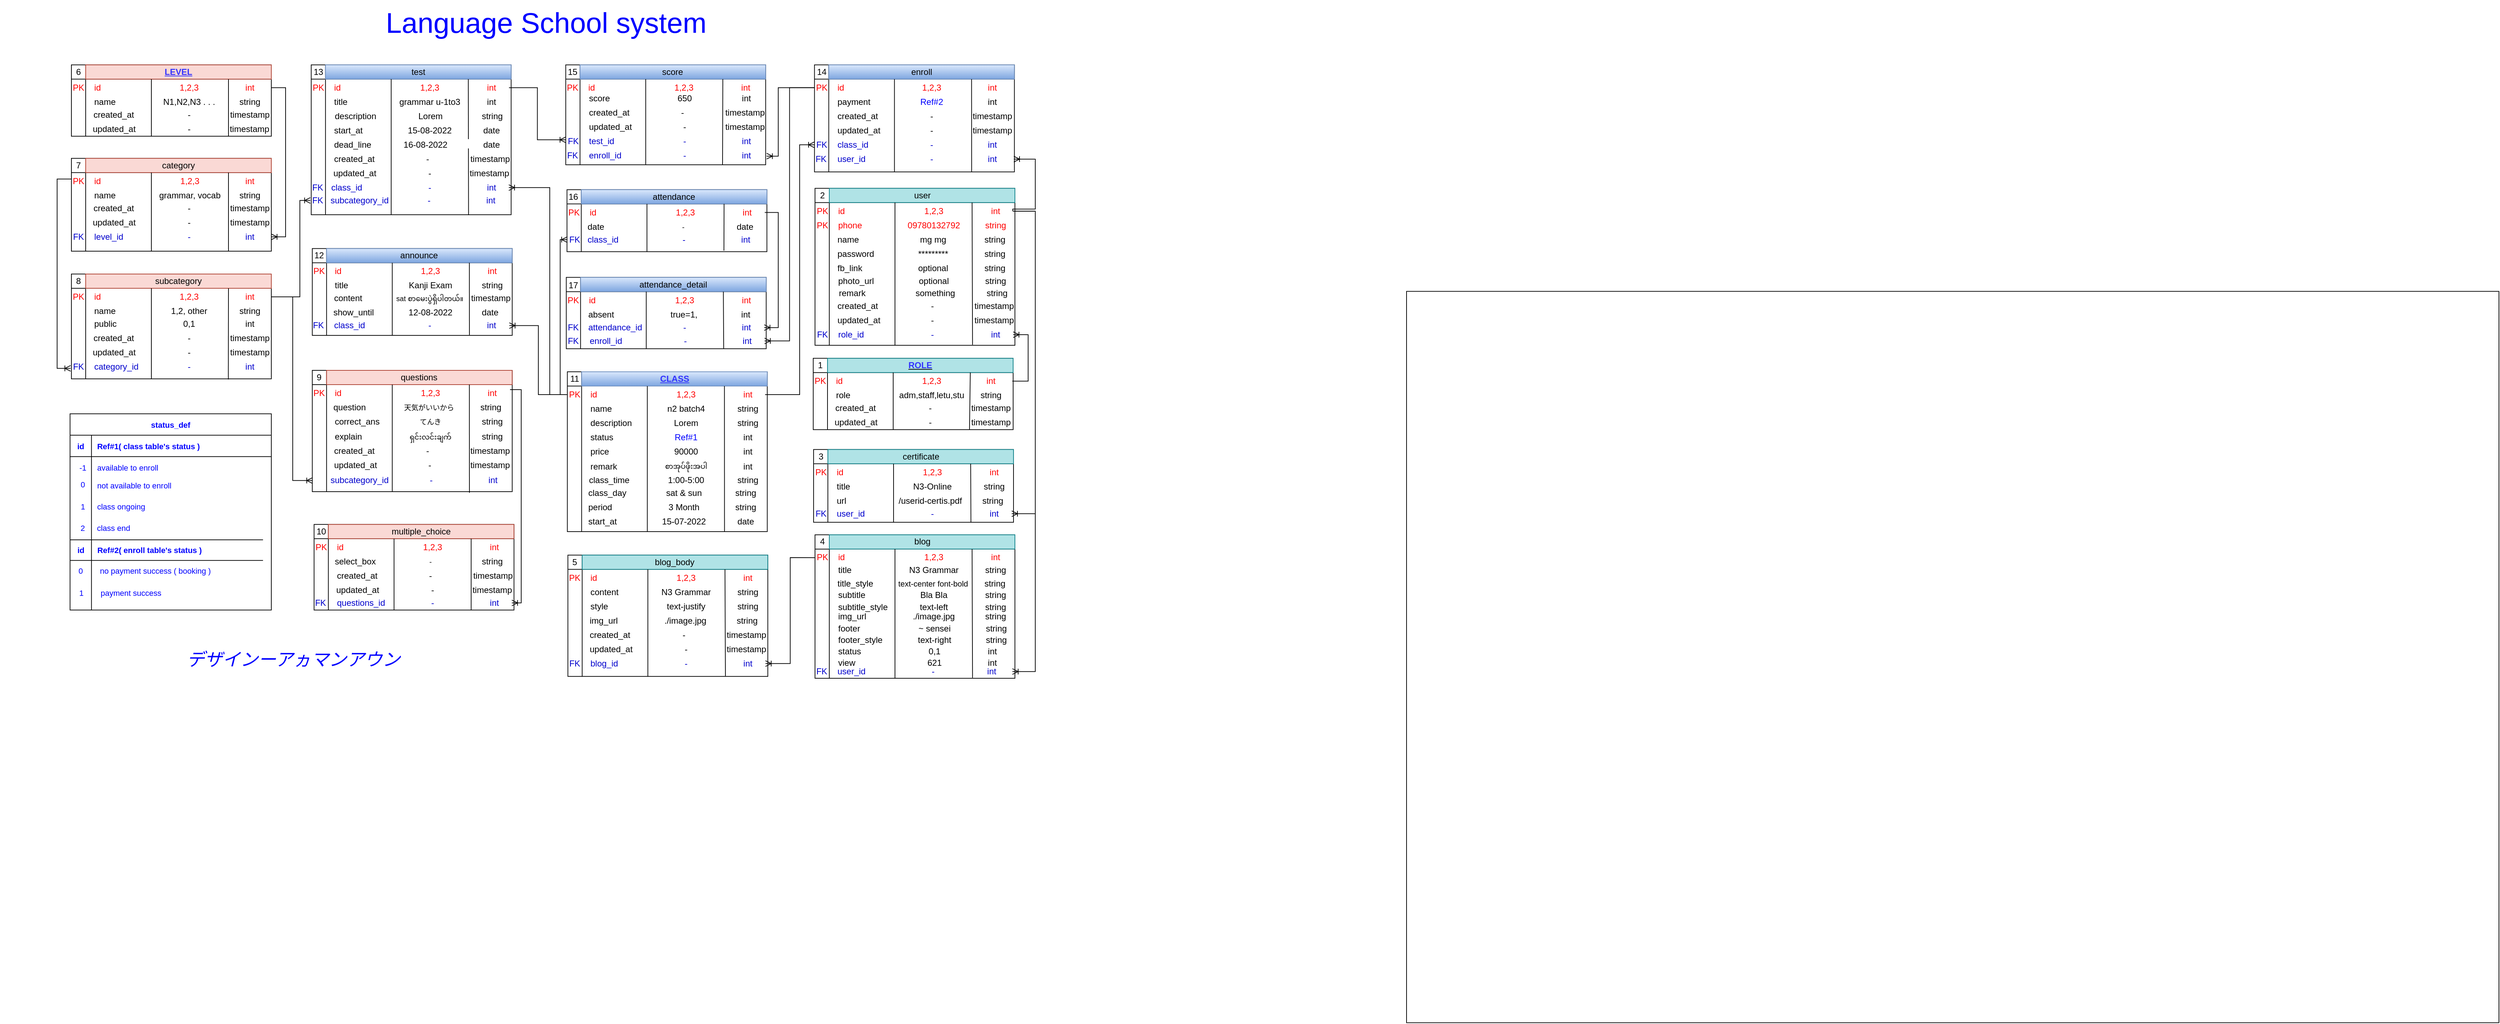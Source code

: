 <mxfile version="17.5.1" type="github">
  <diagram id="wU8_abDOgccmvWWlMyHM" name="Page-1">
    <mxGraphModel dx="1585" dy="2112" grid="1" gridSize="10" guides="1" tooltips="1" connect="1" arrows="1" fold="1" page="1" pageScale="1" pageWidth="827" pageHeight="1169" math="0" shadow="0">
      <root>
        <mxCell id="0" />
        <mxCell id="1" parent="0" />
        <mxCell id="rznD8IU2xQFrvrEgM_Qi-120" value="" style="rounded=0;whiteSpace=wrap;html=1;fontSize=11;fontColor=#0000FF;" parent="1" vertex="1">
          <mxGeometry x="2040" y="-664.7" width="1530" height="1024.9" as="geometry" />
        </mxCell>
        <mxCell id="rznD8IU2xQFrvrEgM_Qi-121" value="&lt;font style=&quot;font-size: 40px&quot;&gt;Language School system&lt;br&gt;&lt;/font&gt;" style="text;html=1;strokeColor=none;fillColor=none;align=center;verticalAlign=middle;whiteSpace=wrap;rounded=0;fontSize=11;fontColor=#0000FF;" parent="1" vertex="1">
          <mxGeometry x="70" y="-1072.1" width="1530" height="60" as="geometry" />
        </mxCell>
        <mxCell id="MA8uNVnHFO1zOGUfoC61-80" value="" style="shape=internalStorage;whiteSpace=wrap;html=1;backgroundOutline=1;" vertex="1" parent="1">
          <mxGeometry x="170" y="-689" width="280" height="146.9" as="geometry" />
        </mxCell>
        <mxCell id="MA8uNVnHFO1zOGUfoC61-81" value="" style="shape=internalStorage;whiteSpace=wrap;html=1;backgroundOutline=1;" vertex="1" parent="1">
          <mxGeometry x="170" y="-851.1" width="280" height="130.1" as="geometry" />
        </mxCell>
        <mxCell id="MA8uNVnHFO1zOGUfoC61-82" value="level_id" style="text;html=1;strokeColor=none;fillColor=none;align=left;verticalAlign=middle;whiteSpace=wrap;rounded=0;fontColor=#0000CC;" vertex="1" parent="1">
          <mxGeometry x="200" y="-751.1" width="80" height="20" as="geometry" />
        </mxCell>
        <mxCell id="MA8uNVnHFO1zOGUfoC61-83" value="-" style="text;html=1;strokeColor=none;fillColor=none;align=center;verticalAlign=middle;whiteSpace=wrap;rounded=0;fontColor=#0000CC;" vertex="1" parent="1">
          <mxGeometry x="280" y="-751.1" width="110" height="20" as="geometry" />
        </mxCell>
        <mxCell id="MA8uNVnHFO1zOGUfoC61-84" value="int" style="text;html=1;strokeColor=none;fillColor=none;align=center;verticalAlign=middle;whiteSpace=wrap;rounded=0;fontColor=#0000CC;" vertex="1" parent="1">
          <mxGeometry x="390" y="-751.1" width="60" height="20" as="geometry" />
        </mxCell>
        <mxCell id="MA8uNVnHFO1zOGUfoC61-85" value="FK" style="text;html=1;strokeColor=none;fillColor=none;align=center;verticalAlign=middle;whiteSpace=wrap;rounded=0;fontColor=#0000CC;" vertex="1" parent="1">
          <mxGeometry x="170" y="-751.1" width="20" height="20" as="geometry" />
        </mxCell>
        <mxCell id="MA8uNVnHFO1zOGUfoC61-86" value="category_id" style="text;html=1;strokeColor=none;fillColor=none;align=left;verticalAlign=middle;whiteSpace=wrap;rounded=0;fontColor=#0000CC;" vertex="1" parent="1">
          <mxGeometry x="200" y="-569" width="80" height="20" as="geometry" />
        </mxCell>
        <mxCell id="MA8uNVnHFO1zOGUfoC61-87" value="-" style="text;html=1;strokeColor=none;fillColor=none;align=center;verticalAlign=middle;whiteSpace=wrap;rounded=0;fontColor=#0000CC;" vertex="1" parent="1">
          <mxGeometry x="280" y="-569" width="110" height="20" as="geometry" />
        </mxCell>
        <mxCell id="MA8uNVnHFO1zOGUfoC61-88" value="int" style="text;html=1;strokeColor=none;fillColor=none;align=center;verticalAlign=middle;whiteSpace=wrap;rounded=0;fontColor=#0000CC;" vertex="1" parent="1">
          <mxGeometry x="390" y="-569" width="60" height="20" as="geometry" />
        </mxCell>
        <mxCell id="MA8uNVnHFO1zOGUfoC61-89" value="FK" style="text;html=1;strokeColor=none;fillColor=none;align=center;verticalAlign=middle;whiteSpace=wrap;rounded=0;fontColor=#0000CC;" vertex="1" parent="1">
          <mxGeometry x="170.25" y="-569" width="20" height="20" as="geometry" />
        </mxCell>
        <mxCell id="MA8uNVnHFO1zOGUfoC61-90" value="" style="shape=internalStorage;whiteSpace=wrap;html=1;backgroundOutline=1;" vertex="1" parent="1">
          <mxGeometry x="170.0" y="-982.1" width="280" height="100" as="geometry" />
        </mxCell>
        <mxCell id="MA8uNVnHFO1zOGUfoC61-91" value="6" style="text;html=1;strokeColor=none;fillColor=none;align=center;verticalAlign=middle;whiteSpace=wrap;rounded=0;" vertex="1" parent="1">
          <mxGeometry x="170.0" y="-982.1" width="20" height="20" as="geometry" />
        </mxCell>
        <mxCell id="MA8uNVnHFO1zOGUfoC61-92" value="&lt;font color=&quot;#3333FF&quot;&gt;&lt;b&gt;&lt;u&gt;LEVEL&lt;/u&gt;&lt;/b&gt;&lt;/font&gt;" style="text;html=1;strokeColor=#ae4132;fillColor=#fad9d5;align=center;verticalAlign=middle;whiteSpace=wrap;rounded=0;" vertex="1" parent="1">
          <mxGeometry x="190.0" y="-982.1" width="260" height="20" as="geometry" />
        </mxCell>
        <mxCell id="MA8uNVnHFO1zOGUfoC61-93" value="PK" style="text;html=1;strokeColor=none;fillColor=none;align=center;verticalAlign=middle;whiteSpace=wrap;rounded=0;fontColor=#FF0000;" vertex="1" parent="1">
          <mxGeometry x="170.0" y="-960.1" width="20" height="20" as="geometry" />
        </mxCell>
        <mxCell id="MA8uNVnHFO1zOGUfoC61-94" value="id" style="text;html=1;strokeColor=none;fillColor=none;align=left;verticalAlign=middle;whiteSpace=wrap;rounded=0;fontColor=#FF0000;" vertex="1" parent="1">
          <mxGeometry x="200" y="-960.1" width="80" height="20" as="geometry" />
        </mxCell>
        <mxCell id="MA8uNVnHFO1zOGUfoC61-95" value="1,2,3" style="text;html=1;strokeColor=none;fillColor=none;align=center;verticalAlign=middle;whiteSpace=wrap;rounded=0;fontColor=#FF0000;" vertex="1" parent="1">
          <mxGeometry x="280" y="-960.1" width="110" height="20" as="geometry" />
        </mxCell>
        <mxCell id="MA8uNVnHFO1zOGUfoC61-96" value="" style="endArrow=none;html=1;rounded=0;fontColor=#3333FF;exitX=1;exitY=1;exitDx=0;exitDy=0;" edge="1" parent="1" source="MA8uNVnHFO1zOGUfoC61-106">
          <mxGeometry width="50" height="50" relative="1" as="geometry">
            <mxPoint x="390.0" y="-822.1" as="sourcePoint" />
            <mxPoint x="390.0" y="-962.1" as="targetPoint" />
          </mxGeometry>
        </mxCell>
        <mxCell id="MA8uNVnHFO1zOGUfoC61-97" value="name" style="text;html=1;strokeColor=none;fillColor=none;align=left;verticalAlign=middle;whiteSpace=wrap;rounded=0;fontColor=#000000;" vertex="1" parent="1">
          <mxGeometry x="200" y="-940.1" width="80" height="20" as="geometry" />
        </mxCell>
        <mxCell id="MA8uNVnHFO1zOGUfoC61-98" value="N1,N2,N3 . . ." style="text;html=1;strokeColor=none;fillColor=none;align=center;verticalAlign=middle;whiteSpace=wrap;rounded=0;fontColor=#000000;" vertex="1" parent="1">
          <mxGeometry x="280" y="-940.1" width="110" height="20" as="geometry" />
        </mxCell>
        <mxCell id="MA8uNVnHFO1zOGUfoC61-99" value="int" style="text;html=1;strokeColor=none;fillColor=none;align=center;verticalAlign=middle;whiteSpace=wrap;rounded=0;fontColor=#FF0000;" vertex="1" parent="1">
          <mxGeometry x="390" y="-960.1" width="60" height="20" as="geometry" />
        </mxCell>
        <mxCell id="MA8uNVnHFO1zOGUfoC61-100" value="string" style="text;html=1;strokeColor=none;fillColor=none;align=center;verticalAlign=middle;whiteSpace=wrap;rounded=0;fontColor=#000000;" vertex="1" parent="1">
          <mxGeometry x="390" y="-940.1" width="60" height="20" as="geometry" />
        </mxCell>
        <mxCell id="MA8uNVnHFO1zOGUfoC61-101" value="" style="endArrow=none;html=1;rounded=0;fontColor=#3333FF;exitX=0.4;exitY=1;exitDx=0;exitDy=0;exitPerimeter=0;" edge="1" parent="1" source="MA8uNVnHFO1zOGUfoC61-90">
          <mxGeometry width="50" height="50" relative="1" as="geometry">
            <mxPoint x="282.0" y="-832.1" as="sourcePoint" />
            <mxPoint x="282.0" y="-962.1" as="targetPoint" />
          </mxGeometry>
        </mxCell>
        <mxCell id="MA8uNVnHFO1zOGUfoC61-102" value="created_at" style="text;html=1;strokeColor=none;fillColor=none;align=left;verticalAlign=middle;whiteSpace=wrap;rounded=0;fontColor=#000000;" vertex="1" parent="1">
          <mxGeometry x="198.5" y="-922.1" width="81.5" height="20" as="geometry" />
        </mxCell>
        <mxCell id="MA8uNVnHFO1zOGUfoC61-103" value="-" style="text;html=1;strokeColor=none;fillColor=none;align=center;verticalAlign=middle;whiteSpace=wrap;rounded=0;fontColor=#000000;" vertex="1" parent="1">
          <mxGeometry x="280" y="-922.1" width="110" height="20" as="geometry" />
        </mxCell>
        <mxCell id="MA8uNVnHFO1zOGUfoC61-104" value="timestamp" style="text;html=1;strokeColor=none;fillColor=none;align=center;verticalAlign=middle;whiteSpace=wrap;rounded=0;fontColor=#000000;" vertex="1" parent="1">
          <mxGeometry x="390" y="-922.1" width="60" height="20" as="geometry" />
        </mxCell>
        <mxCell id="MA8uNVnHFO1zOGUfoC61-105" value="updated_at" style="text;html=1;strokeColor=none;fillColor=none;align=left;verticalAlign=middle;whiteSpace=wrap;rounded=0;fontColor=#000000;" vertex="1" parent="1">
          <mxGeometry x="198" y="-902.1" width="82" height="20" as="geometry" />
        </mxCell>
        <mxCell id="MA8uNVnHFO1zOGUfoC61-106" value="-" style="text;html=1;strokeColor=none;fillColor=none;align=center;verticalAlign=middle;whiteSpace=wrap;rounded=0;fontColor=#000000;" vertex="1" parent="1">
          <mxGeometry x="280" y="-902.1" width="110" height="20" as="geometry" />
        </mxCell>
        <mxCell id="MA8uNVnHFO1zOGUfoC61-107" value="timestamp" style="text;html=1;strokeColor=none;fillColor=none;align=center;verticalAlign=middle;whiteSpace=wrap;rounded=0;fontColor=#000000;" vertex="1" parent="1">
          <mxGeometry x="395.0" y="-902.1" width="49" height="20" as="geometry" />
        </mxCell>
        <mxCell id="MA8uNVnHFO1zOGUfoC61-108" value="7" style="text;html=1;strokeColor=none;fillColor=none;align=center;verticalAlign=middle;whiteSpace=wrap;rounded=0;" vertex="1" parent="1">
          <mxGeometry x="170.0" y="-851.1" width="20" height="20" as="geometry" />
        </mxCell>
        <mxCell id="MA8uNVnHFO1zOGUfoC61-109" value="category" style="text;html=1;strokeColor=#ae4132;fillColor=#fad9d5;align=center;verticalAlign=middle;whiteSpace=wrap;rounded=0;" vertex="1" parent="1">
          <mxGeometry x="190.0" y="-851.1" width="260" height="20" as="geometry" />
        </mxCell>
        <mxCell id="MA8uNVnHFO1zOGUfoC61-110" value="PK" style="text;html=1;strokeColor=none;fillColor=none;align=center;verticalAlign=middle;whiteSpace=wrap;rounded=0;fontColor=#FF0000;" vertex="1" parent="1">
          <mxGeometry x="170.0" y="-829.1" width="20" height="20" as="geometry" />
        </mxCell>
        <mxCell id="MA8uNVnHFO1zOGUfoC61-111" value="id" style="text;html=1;strokeColor=none;fillColor=none;align=left;verticalAlign=middle;whiteSpace=wrap;rounded=0;fontColor=#FF0000;" vertex="1" parent="1">
          <mxGeometry x="200" y="-829.1" width="80" height="20" as="geometry" />
        </mxCell>
        <mxCell id="MA8uNVnHFO1zOGUfoC61-112" value="1,2,3" style="text;html=1;strokeColor=none;fillColor=none;align=center;verticalAlign=middle;whiteSpace=wrap;rounded=0;fontColor=#FF0000;" vertex="1" parent="1">
          <mxGeometry x="286.0" y="-829.1" width="100" height="20" as="geometry" />
        </mxCell>
        <mxCell id="MA8uNVnHFO1zOGUfoC61-113" value="" style="endArrow=none;html=1;rounded=0;fontColor=#3333FF;" edge="1" parent="1">
          <mxGeometry width="50" height="50" relative="1" as="geometry">
            <mxPoint x="390" y="-721.0" as="sourcePoint" />
            <mxPoint x="390.0" y="-831.1" as="targetPoint" />
          </mxGeometry>
        </mxCell>
        <mxCell id="MA8uNVnHFO1zOGUfoC61-114" value="name" style="text;html=1;strokeColor=none;fillColor=none;align=left;verticalAlign=middle;whiteSpace=wrap;rounded=0;fontColor=#000000;" vertex="1" parent="1">
          <mxGeometry x="200" y="-809.1" width="80" height="20" as="geometry" />
        </mxCell>
        <mxCell id="MA8uNVnHFO1zOGUfoC61-115" value="grammar, vocab" style="text;html=1;strokeColor=none;fillColor=none;align=center;verticalAlign=middle;whiteSpace=wrap;rounded=0;fontColor=#000000;" vertex="1" parent="1">
          <mxGeometry x="286.0" y="-809.1" width="100" height="20" as="geometry" />
        </mxCell>
        <mxCell id="MA8uNVnHFO1zOGUfoC61-116" value="int" style="text;html=1;strokeColor=none;fillColor=none;align=center;verticalAlign=middle;whiteSpace=wrap;rounded=0;fontColor=#FF0000;" vertex="1" parent="1">
          <mxGeometry x="390" y="-829.1" width="60" height="20" as="geometry" />
        </mxCell>
        <mxCell id="MA8uNVnHFO1zOGUfoC61-117" value="string" style="text;html=1;strokeColor=none;fillColor=none;align=center;verticalAlign=middle;whiteSpace=wrap;rounded=0;fontColor=#000000;" vertex="1" parent="1">
          <mxGeometry x="390" y="-809.1" width="60" height="20" as="geometry" />
        </mxCell>
        <mxCell id="MA8uNVnHFO1zOGUfoC61-118" value="" style="endArrow=none;html=1;rounded=0;fontColor=#3333FF;exitX=0.4;exitY=1;exitDx=0;exitDy=0;exitPerimeter=0;" edge="1" parent="1" source="MA8uNVnHFO1zOGUfoC61-81">
          <mxGeometry width="50" height="50" relative="1" as="geometry">
            <mxPoint x="282.0" y="-701.1" as="sourcePoint" />
            <mxPoint x="282.0" y="-831.1" as="targetPoint" />
          </mxGeometry>
        </mxCell>
        <mxCell id="MA8uNVnHFO1zOGUfoC61-119" value="created_at" style="text;html=1;strokeColor=none;fillColor=none;align=left;verticalAlign=middle;whiteSpace=wrap;rounded=0;fontColor=#000000;" vertex="1" parent="1">
          <mxGeometry x="198.5" y="-791.1" width="81.5" height="20" as="geometry" />
        </mxCell>
        <mxCell id="MA8uNVnHFO1zOGUfoC61-120" value="-" style="text;html=1;strokeColor=none;fillColor=none;align=center;verticalAlign=middle;whiteSpace=wrap;rounded=0;fontColor=#000000;" vertex="1" parent="1">
          <mxGeometry x="280" y="-791.1" width="110" height="20" as="geometry" />
        </mxCell>
        <mxCell id="MA8uNVnHFO1zOGUfoC61-121" value="timestamp" style="text;html=1;strokeColor=none;fillColor=none;align=center;verticalAlign=middle;whiteSpace=wrap;rounded=0;fontColor=#000000;" vertex="1" parent="1">
          <mxGeometry x="390" y="-791.1" width="60" height="20" as="geometry" />
        </mxCell>
        <mxCell id="MA8uNVnHFO1zOGUfoC61-122" value="updated_at" style="text;html=1;strokeColor=none;fillColor=none;align=left;verticalAlign=middle;whiteSpace=wrap;rounded=0;fontColor=#000000;" vertex="1" parent="1">
          <mxGeometry x="198" y="-771.1" width="82" height="20" as="geometry" />
        </mxCell>
        <mxCell id="MA8uNVnHFO1zOGUfoC61-123" value="-" style="text;html=1;strokeColor=none;fillColor=none;align=center;verticalAlign=middle;whiteSpace=wrap;rounded=0;fontColor=#000000;" vertex="1" parent="1">
          <mxGeometry x="280" y="-771.1" width="110" height="20" as="geometry" />
        </mxCell>
        <mxCell id="MA8uNVnHFO1zOGUfoC61-124" value="timestamp" style="text;html=1;strokeColor=none;fillColor=none;align=center;verticalAlign=middle;whiteSpace=wrap;rounded=0;fontColor=#000000;" vertex="1" parent="1">
          <mxGeometry x="390" y="-771.1" width="60" height="20" as="geometry" />
        </mxCell>
        <mxCell id="MA8uNVnHFO1zOGUfoC61-125" value="8" style="text;html=1;strokeColor=none;fillColor=none;align=center;verticalAlign=middle;whiteSpace=wrap;rounded=0;" vertex="1" parent="1">
          <mxGeometry x="170.0" y="-689" width="20" height="20" as="geometry" />
        </mxCell>
        <mxCell id="MA8uNVnHFO1zOGUfoC61-126" value="subcategory" style="text;html=1;strokeColor=#ae4132;fillColor=#fad9d5;align=center;verticalAlign=middle;whiteSpace=wrap;rounded=0;" vertex="1" parent="1">
          <mxGeometry x="190.0" y="-689" width="260" height="20" as="geometry" />
        </mxCell>
        <mxCell id="MA8uNVnHFO1zOGUfoC61-127" value="PK" style="text;html=1;strokeColor=none;fillColor=none;align=center;verticalAlign=middle;whiteSpace=wrap;rounded=0;fontColor=#FF0000;" vertex="1" parent="1">
          <mxGeometry x="170.0" y="-667" width="20" height="20" as="geometry" />
        </mxCell>
        <mxCell id="MA8uNVnHFO1zOGUfoC61-128" value="id" style="text;html=1;strokeColor=none;fillColor=none;align=left;verticalAlign=middle;whiteSpace=wrap;rounded=0;fontColor=#FF0000;" vertex="1" parent="1">
          <mxGeometry x="200" y="-667" width="80" height="20" as="geometry" />
        </mxCell>
        <mxCell id="MA8uNVnHFO1zOGUfoC61-129" value="1,2,3" style="text;html=1;strokeColor=none;fillColor=none;align=center;verticalAlign=middle;whiteSpace=wrap;rounded=0;fontColor=#FF0000;" vertex="1" parent="1">
          <mxGeometry x="280" y="-667" width="110" height="20" as="geometry" />
        </mxCell>
        <mxCell id="MA8uNVnHFO1zOGUfoC61-130" value="" style="endArrow=none;html=1;rounded=0;fontColor=#3333FF;exitX=0.785;exitY=1.006;exitDx=0;exitDy=0;exitPerimeter=0;" edge="1" parent="1" source="MA8uNVnHFO1zOGUfoC61-80">
          <mxGeometry width="50" height="50" relative="1" as="geometry">
            <mxPoint x="390.0" y="-529" as="sourcePoint" />
            <mxPoint x="390.0" y="-669.0" as="targetPoint" />
          </mxGeometry>
        </mxCell>
        <mxCell id="MA8uNVnHFO1zOGUfoC61-131" value="name" style="text;html=1;strokeColor=none;fillColor=none;align=left;verticalAlign=middle;whiteSpace=wrap;rounded=0;fontColor=#000000;" vertex="1" parent="1">
          <mxGeometry x="200" y="-647" width="80" height="20" as="geometry" />
        </mxCell>
        <mxCell id="MA8uNVnHFO1zOGUfoC61-132" value="1,2, other" style="text;html=1;strokeColor=none;fillColor=none;align=center;verticalAlign=middle;whiteSpace=wrap;rounded=0;fontColor=#000000;" vertex="1" parent="1">
          <mxGeometry x="280" y="-647" width="110" height="20" as="geometry" />
        </mxCell>
        <mxCell id="MA8uNVnHFO1zOGUfoC61-133" value="int" style="text;html=1;strokeColor=none;fillColor=none;align=center;verticalAlign=middle;whiteSpace=wrap;rounded=0;fontColor=#FF0000;" vertex="1" parent="1">
          <mxGeometry x="390" y="-667" width="60" height="20" as="geometry" />
        </mxCell>
        <mxCell id="MA8uNVnHFO1zOGUfoC61-134" value="string" style="text;html=1;strokeColor=none;fillColor=none;align=center;verticalAlign=middle;whiteSpace=wrap;rounded=0;fontColor=#000000;" vertex="1" parent="1">
          <mxGeometry x="390" y="-647" width="60" height="20" as="geometry" />
        </mxCell>
        <mxCell id="MA8uNVnHFO1zOGUfoC61-135" value="" style="endArrow=none;html=1;rounded=0;fontColor=#3333FF;exitX=0.4;exitY=1;exitDx=0;exitDy=0;exitPerimeter=0;" edge="1" parent="1" source="MA8uNVnHFO1zOGUfoC61-80">
          <mxGeometry width="50" height="50" relative="1" as="geometry">
            <mxPoint x="282.0" y="-539" as="sourcePoint" />
            <mxPoint x="282.0" y="-669.0" as="targetPoint" />
          </mxGeometry>
        </mxCell>
        <mxCell id="MA8uNVnHFO1zOGUfoC61-136" value="created_at" style="text;html=1;strokeColor=none;fillColor=none;align=left;verticalAlign=middle;whiteSpace=wrap;rounded=0;fontColor=#000000;" vertex="1" parent="1">
          <mxGeometry x="198.5" y="-609" width="81.5" height="20" as="geometry" />
        </mxCell>
        <mxCell id="MA8uNVnHFO1zOGUfoC61-137" value="-" style="text;html=1;strokeColor=none;fillColor=none;align=center;verticalAlign=middle;whiteSpace=wrap;rounded=0;fontColor=#000000;" vertex="1" parent="1">
          <mxGeometry x="280" y="-609" width="110" height="20" as="geometry" />
        </mxCell>
        <mxCell id="MA8uNVnHFO1zOGUfoC61-138" value="timestamp" style="text;html=1;strokeColor=none;fillColor=none;align=center;verticalAlign=middle;whiteSpace=wrap;rounded=0;fontColor=#000000;" vertex="1" parent="1">
          <mxGeometry x="390" y="-609" width="60" height="20" as="geometry" />
        </mxCell>
        <mxCell id="MA8uNVnHFO1zOGUfoC61-139" value="updated_at" style="text;html=1;strokeColor=none;fillColor=none;align=left;verticalAlign=middle;whiteSpace=wrap;rounded=0;fontColor=#000000;" vertex="1" parent="1">
          <mxGeometry x="198" y="-589" width="82" height="20" as="geometry" />
        </mxCell>
        <mxCell id="MA8uNVnHFO1zOGUfoC61-140" value="-" style="text;html=1;strokeColor=none;fillColor=none;align=center;verticalAlign=middle;whiteSpace=wrap;rounded=0;fontColor=#000000;" vertex="1" parent="1">
          <mxGeometry x="280" y="-589" width="110" height="20" as="geometry" />
        </mxCell>
        <mxCell id="MA8uNVnHFO1zOGUfoC61-141" value="timestamp" style="text;html=1;strokeColor=none;fillColor=none;align=center;verticalAlign=middle;whiteSpace=wrap;rounded=0;fontColor=#000000;" vertex="1" parent="1">
          <mxGeometry x="390" y="-589" width="60" height="20" as="geometry" />
        </mxCell>
        <mxCell id="MA8uNVnHFO1zOGUfoC61-142" value="public" style="text;html=1;strokeColor=none;fillColor=none;align=left;verticalAlign=middle;whiteSpace=wrap;rounded=0;fontColor=#000000;" vertex="1" parent="1">
          <mxGeometry x="200" y="-629" width="80" height="20" as="geometry" />
        </mxCell>
        <mxCell id="MA8uNVnHFO1zOGUfoC61-143" value="0,1" style="text;html=1;strokeColor=none;fillColor=none;align=center;verticalAlign=middle;whiteSpace=wrap;rounded=0;fontColor=#000000;" vertex="1" parent="1">
          <mxGeometry x="280" y="-629" width="110" height="20" as="geometry" />
        </mxCell>
        <mxCell id="MA8uNVnHFO1zOGUfoC61-144" value="int" style="text;html=1;strokeColor=none;fillColor=none;align=center;verticalAlign=middle;whiteSpace=wrap;rounded=0;fontColor=#000000;" vertex="1" parent="1">
          <mxGeometry x="390" y="-629" width="60" height="20" as="geometry" />
        </mxCell>
        <mxCell id="MA8uNVnHFO1zOGUfoC61-146" value="status_def" style="shape=table;startSize=30;container=1;collapsible=1;childLayout=tableLayout;fixedRows=1;rowLines=0;fontStyle=1;align=center;resizeLast=1;fontSize=11;fontColor=#0000FF;" vertex="1" parent="1">
          <mxGeometry x="168.12" y="-493.1" width="281.88" height="275" as="geometry" />
        </mxCell>
        <mxCell id="MA8uNVnHFO1zOGUfoC61-147" value="" style="shape=tableRow;horizontal=0;startSize=0;swimlaneHead=0;swimlaneBody=0;fillColor=none;collapsible=0;dropTarget=0;points=[[0,0.5],[1,0.5]];portConstraint=eastwest;top=0;left=0;right=0;bottom=1;fontSize=11;fontColor=#0000FF;" vertex="1" parent="MA8uNVnHFO1zOGUfoC61-146">
          <mxGeometry y="30" width="281.88" height="30" as="geometry" />
        </mxCell>
        <mxCell id="MA8uNVnHFO1zOGUfoC61-148" value="id" style="shape=partialRectangle;connectable=0;fillColor=none;top=0;left=0;bottom=0;right=0;fontStyle=1;overflow=hidden;fontSize=11;fontColor=#0000FF;" vertex="1" parent="MA8uNVnHFO1zOGUfoC61-147">
          <mxGeometry width="30" height="30" as="geometry">
            <mxRectangle width="30" height="30" as="alternateBounds" />
          </mxGeometry>
        </mxCell>
        <mxCell id="MA8uNVnHFO1zOGUfoC61-149" value="Ref#1( class table&#39;s status )" style="shape=partialRectangle;connectable=0;fillColor=none;top=0;left=0;bottom=0;right=0;align=left;spacingLeft=6;fontStyle=1;overflow=hidden;fontSize=11;fontColor=#0000FF;" vertex="1" parent="MA8uNVnHFO1zOGUfoC61-147">
          <mxGeometry x="30" width="251.88" height="30" as="geometry">
            <mxRectangle width="251.88" height="30" as="alternateBounds" />
          </mxGeometry>
        </mxCell>
        <mxCell id="MA8uNVnHFO1zOGUfoC61-150" value="" style="shape=tableRow;horizontal=0;startSize=0;swimlaneHead=0;swimlaneBody=0;fillColor=none;collapsible=0;dropTarget=0;points=[[0,0.5],[1,0.5]];portConstraint=eastwest;top=0;left=0;right=0;bottom=0;fontSize=11;fontColor=#0000FF;" vertex="1" parent="MA8uNVnHFO1zOGUfoC61-146">
          <mxGeometry y="60" width="281.88" height="30" as="geometry" />
        </mxCell>
        <mxCell id="MA8uNVnHFO1zOGUfoC61-151" value="" style="shape=partialRectangle;connectable=0;fillColor=none;top=0;left=0;bottom=0;right=0;editable=1;overflow=hidden;fontSize=11;fontColor=#0000FF;" vertex="1" parent="MA8uNVnHFO1zOGUfoC61-150">
          <mxGeometry width="30" height="30" as="geometry">
            <mxRectangle width="30" height="30" as="alternateBounds" />
          </mxGeometry>
        </mxCell>
        <mxCell id="MA8uNVnHFO1zOGUfoC61-152" value="available to enroll" style="shape=partialRectangle;connectable=0;fillColor=none;top=0;left=0;bottom=0;right=0;align=left;spacingLeft=6;overflow=hidden;fontSize=11;fontColor=#0000FF;" vertex="1" parent="MA8uNVnHFO1zOGUfoC61-150">
          <mxGeometry x="30" width="251.88" height="30" as="geometry">
            <mxRectangle width="251.88" height="30" as="alternateBounds" />
          </mxGeometry>
        </mxCell>
        <mxCell id="MA8uNVnHFO1zOGUfoC61-153" value="" style="shape=tableRow;horizontal=0;startSize=0;swimlaneHead=0;swimlaneBody=0;fillColor=none;collapsible=0;dropTarget=0;points=[[0,0.5],[1,0.5]];portConstraint=eastwest;top=0;left=0;right=0;bottom=0;fontSize=11;fontColor=#0000FF;" vertex="1" parent="MA8uNVnHFO1zOGUfoC61-146">
          <mxGeometry y="90" width="281.88" height="185" as="geometry" />
        </mxCell>
        <mxCell id="MA8uNVnHFO1zOGUfoC61-154" value="" style="shape=partialRectangle;connectable=0;fillColor=none;top=0;left=0;bottom=0;right=0;editable=1;overflow=hidden;fontSize=11;fontColor=#0000FF;" vertex="1" parent="MA8uNVnHFO1zOGUfoC61-153">
          <mxGeometry width="30" height="185" as="geometry">
            <mxRectangle width="30" height="185" as="alternateBounds" />
          </mxGeometry>
        </mxCell>
        <mxCell id="MA8uNVnHFO1zOGUfoC61-155" value="" style="shape=partialRectangle;connectable=0;fillColor=none;top=0;left=0;bottom=0;right=0;align=left;spacingLeft=6;overflow=hidden;fontSize=11;fontColor=#0000FF;" vertex="1" parent="MA8uNVnHFO1zOGUfoC61-153">
          <mxGeometry x="30" width="251.88" height="185" as="geometry">
            <mxRectangle width="251.88" height="185" as="alternateBounds" />
          </mxGeometry>
        </mxCell>
        <mxCell id="MA8uNVnHFO1zOGUfoC61-156" value="-1" style="shape=partialRectangle;connectable=0;fillColor=none;top=0;left=0;bottom=0;right=0;align=center;spacingLeft=6;overflow=hidden;fontSize=11;fontColor=#0000FF;" vertex="1" parent="1">
          <mxGeometry x="168.12" y="-433.1" width="30" height="30" as="geometry">
            <mxRectangle width="240" height="30" as="alternateBounds" />
          </mxGeometry>
        </mxCell>
        <mxCell id="MA8uNVnHFO1zOGUfoC61-157" value="not available to enroll" style="shape=partialRectangle;connectable=0;fillColor=none;top=0;left=0;bottom=0;right=0;align=left;spacingLeft=6;overflow=hidden;fontSize=11;fontColor=#0000FF;" vertex="1" parent="1">
          <mxGeometry x="198.12" y="-408.1" width="251.88" height="30" as="geometry">
            <mxRectangle width="240" height="30" as="alternateBounds" />
          </mxGeometry>
        </mxCell>
        <mxCell id="MA8uNVnHFO1zOGUfoC61-158" value="0" style="shape=partialRectangle;connectable=0;fillColor=none;top=0;left=0;bottom=0;right=0;align=center;spacingLeft=6;overflow=hidden;fontSize=11;fontColor=#0000FF;" vertex="1" parent="1">
          <mxGeometry x="168.12" y="-404" width="30" height="19.46" as="geometry">
            <mxRectangle width="240" height="30" as="alternateBounds" />
          </mxGeometry>
        </mxCell>
        <mxCell id="MA8uNVnHFO1zOGUfoC61-159" value="class ongoing" style="shape=partialRectangle;connectable=0;fillColor=none;top=0;left=0;bottom=0;right=0;align=left;spacingLeft=6;overflow=hidden;fontSize=11;fontColor=#0000FF;" vertex="1" parent="1">
          <mxGeometry x="198.12" y="-378.64" width="240.25" height="30" as="geometry">
            <mxRectangle width="240" height="30" as="alternateBounds" />
          </mxGeometry>
        </mxCell>
        <mxCell id="MA8uNVnHFO1zOGUfoC61-160" value="1" style="shape=partialRectangle;connectable=0;fillColor=none;top=0;left=0;bottom=0;right=0;align=center;spacingLeft=6;overflow=hidden;fontSize=11;fontColor=#0000FF;" vertex="1" parent="1">
          <mxGeometry x="168.37" y="-378.64" width="29.75" height="30" as="geometry">
            <mxRectangle width="240" height="30" as="alternateBounds" />
          </mxGeometry>
        </mxCell>
        <mxCell id="MA8uNVnHFO1zOGUfoC61-161" value="" style="endArrow=none;html=1;rounded=0;fontSize=11;fontColor=#0000FF;" edge="1" parent="1">
          <mxGeometry width="50" height="50" relative="1" as="geometry">
            <mxPoint x="168.37" y="-316.54" as="sourcePoint" />
            <mxPoint x="438.37" y="-316.54" as="targetPoint" />
          </mxGeometry>
        </mxCell>
        <mxCell id="MA8uNVnHFO1zOGUfoC61-162" value="" style="endArrow=none;html=1;rounded=0;fontSize=11;fontColor=#0000FF;" edge="1" parent="1">
          <mxGeometry width="50" height="50" relative="1" as="geometry">
            <mxPoint x="168.37" y="-287.64" as="sourcePoint" />
            <mxPoint x="438.37" y="-287.64" as="targetPoint" />
          </mxGeometry>
        </mxCell>
        <mxCell id="MA8uNVnHFO1zOGUfoC61-163" value="id" style="shape=partialRectangle;connectable=0;fillColor=none;top=0;left=0;bottom=0;right=0;fontStyle=1;overflow=hidden;fontSize=11;fontColor=#0000FF;" vertex="1" parent="1">
          <mxGeometry x="168.37" y="-317.64" width="30" height="30" as="geometry">
            <mxRectangle width="30" height="30" as="alternateBounds" />
          </mxGeometry>
        </mxCell>
        <mxCell id="MA8uNVnHFO1zOGUfoC61-164" value="Ref#2( enroll table&#39;s status )" style="shape=partialRectangle;connectable=0;fillColor=none;top=0;left=0;bottom=0;right=0;align=left;spacingLeft=6;fontStyle=1;overflow=hidden;fontSize=11;fontColor=#0000FF;" vertex="1" parent="1">
          <mxGeometry x="198.37" y="-317.64" width="240" height="30" as="geometry">
            <mxRectangle width="240" height="30" as="alternateBounds" />
          </mxGeometry>
        </mxCell>
        <mxCell id="MA8uNVnHFO1zOGUfoC61-165" value="0" style="text;html=1;strokeColor=none;fillColor=none;align=center;verticalAlign=middle;whiteSpace=wrap;rounded=0;fontSize=11;fontColor=#0000FF;" vertex="1" parent="1">
          <mxGeometry x="168.37" y="-287.64" width="30" height="30" as="geometry" />
        </mxCell>
        <mxCell id="MA8uNVnHFO1zOGUfoC61-166" value="no payment success ( booking )" style="text;html=1;strokeColor=none;fillColor=none;align=left;verticalAlign=middle;whiteSpace=wrap;rounded=0;fontSize=11;fontColor=#0000FF;" vertex="1" parent="1">
          <mxGeometry x="208.37" y="-287.64" width="230" height="30" as="geometry" />
        </mxCell>
        <mxCell id="MA8uNVnHFO1zOGUfoC61-167" value="1" style="text;html=1;strokeColor=none;fillColor=none;align=center;verticalAlign=middle;whiteSpace=wrap;rounded=0;fontSize=11;fontColor=#0000FF;" vertex="1" parent="1">
          <mxGeometry x="168.62" y="-256.54" width="30" height="30" as="geometry" />
        </mxCell>
        <mxCell id="MA8uNVnHFO1zOGUfoC61-168" value="payment success" style="text;html=1;strokeColor=none;fillColor=none;align=left;verticalAlign=middle;whiteSpace=wrap;rounded=0;fontSize=11;fontColor=#0000FF;" vertex="1" parent="1">
          <mxGeometry x="208.62" y="-256.54" width="230" height="30" as="geometry" />
        </mxCell>
        <mxCell id="MA8uNVnHFO1zOGUfoC61-169" value="class end" style="shape=partialRectangle;connectable=0;fillColor=none;top=0;left=0;bottom=0;right=0;align=left;spacingLeft=6;overflow=hidden;fontSize=11;fontColor=#0000FF;" vertex="1" parent="1">
          <mxGeometry x="197.87" y="-348.64" width="240.25" height="30" as="geometry">
            <mxRectangle width="240" height="30" as="alternateBounds" />
          </mxGeometry>
        </mxCell>
        <mxCell id="MA8uNVnHFO1zOGUfoC61-170" value="2" style="shape=partialRectangle;connectable=0;fillColor=none;top=0;left=0;bottom=0;right=0;align=center;spacingLeft=6;overflow=hidden;fontSize=11;fontColor=#0000FF;" vertex="1" parent="1">
          <mxGeometry x="168.12" y="-348.64" width="29.75" height="30" as="geometry">
            <mxRectangle width="240" height="30" as="alternateBounds" />
          </mxGeometry>
        </mxCell>
        <mxCell id="MA8uNVnHFO1zOGUfoC61-171" value="" style="shape=internalStorage;whiteSpace=wrap;html=1;backgroundOutline=1;" vertex="1" parent="1">
          <mxGeometry x="505.89" y="-982.1" width="280" height="210" as="geometry" />
        </mxCell>
        <mxCell id="MA8uNVnHFO1zOGUfoC61-172" value="13" style="text;html=1;strokeColor=none;fillColor=none;align=center;verticalAlign=middle;whiteSpace=wrap;rounded=0;" vertex="1" parent="1">
          <mxGeometry x="505.89" y="-982.1" width="20" height="20" as="geometry" />
        </mxCell>
        <mxCell id="MA8uNVnHFO1zOGUfoC61-173" value="test" style="text;html=1;strokeColor=#6c8ebf;fillColor=#dae8fc;align=center;verticalAlign=middle;whiteSpace=wrap;rounded=0;gradientColor=#7ea6e0;" vertex="1" parent="1">
          <mxGeometry x="525.89" y="-982.1" width="260" height="20" as="geometry" />
        </mxCell>
        <mxCell id="MA8uNVnHFO1zOGUfoC61-174" value="PK" style="text;html=1;strokeColor=none;fillColor=none;align=center;verticalAlign=middle;whiteSpace=wrap;rounded=0;fontColor=#FF0000;" vertex="1" parent="1">
          <mxGeometry x="505.89" y="-960.1" width="20" height="20" as="geometry" />
        </mxCell>
        <mxCell id="MA8uNVnHFO1zOGUfoC61-175" value="id" style="text;html=1;strokeColor=none;fillColor=none;align=left;verticalAlign=middle;whiteSpace=wrap;rounded=0;fontColor=#FF0000;" vertex="1" parent="1">
          <mxGeometry x="535.89" y="-960.1" width="90" height="20" as="geometry" />
        </mxCell>
        <mxCell id="MA8uNVnHFO1zOGUfoC61-176" value="1,2,3" style="text;html=1;strokeColor=none;fillColor=none;align=center;verticalAlign=middle;whiteSpace=wrap;rounded=0;fontColor=#FF0000;" vertex="1" parent="1">
          <mxGeometry x="621.89" y="-960.1" width="100" height="20" as="geometry" />
        </mxCell>
        <mxCell id="MA8uNVnHFO1zOGUfoC61-177" value="&amp;nbsp;" style="endArrow=none;html=1;rounded=0;fontColor=#3333FF;exitX=0.787;exitY=1.003;exitDx=0;exitDy=0;exitPerimeter=0;" edge="1" parent="1" source="MA8uNVnHFO1zOGUfoC61-171">
          <mxGeometry x="0.056" width="50" height="50" relative="1" as="geometry">
            <mxPoint x="726" y="-792.1" as="sourcePoint" />
            <mxPoint x="725.89" y="-962.1" as="targetPoint" />
            <mxPoint as="offset" />
          </mxGeometry>
        </mxCell>
        <mxCell id="MA8uNVnHFO1zOGUfoC61-178" value="title" style="text;html=1;strokeColor=none;fillColor=none;align=left;verticalAlign=middle;whiteSpace=wrap;rounded=0;fontColor=#000000;" vertex="1" parent="1">
          <mxGeometry x="535.89" y="-940.1" width="90" height="20" as="geometry" />
        </mxCell>
        <mxCell id="MA8uNVnHFO1zOGUfoC61-179" value="grammar u-1to3" style="text;html=1;strokeColor=none;fillColor=none;align=center;verticalAlign=middle;whiteSpace=wrap;rounded=0;fontColor=#000000;" vertex="1" parent="1">
          <mxGeometry x="621.89" y="-940.1" width="100" height="20" as="geometry" />
        </mxCell>
        <mxCell id="MA8uNVnHFO1zOGUfoC61-180" value="int" style="text;html=1;strokeColor=none;fillColor=none;align=center;verticalAlign=middle;whiteSpace=wrap;rounded=0;fontColor=#FF0000;" vertex="1" parent="1">
          <mxGeometry x="733.89" y="-960.1" width="49" height="20" as="geometry" />
        </mxCell>
        <mxCell id="MA8uNVnHFO1zOGUfoC61-181" value="int" style="text;html=1;strokeColor=none;fillColor=none;align=center;verticalAlign=middle;whiteSpace=wrap;rounded=0;fontColor=#000000;" vertex="1" parent="1">
          <mxGeometry x="733.89" y="-940.1" width="49" height="20" as="geometry" />
        </mxCell>
        <mxCell id="MA8uNVnHFO1zOGUfoC61-182" value="" style="endArrow=none;html=1;rounded=0;fontColor=#3333FF;exitX=0.4;exitY=1;exitDx=0;exitDy=0;exitPerimeter=0;" edge="1" parent="1" source="MA8uNVnHFO1zOGUfoC61-171">
          <mxGeometry width="50" height="50" relative="1" as="geometry">
            <mxPoint x="617.89" y="-832.1" as="sourcePoint" />
            <mxPoint x="617.89" y="-962.1" as="targetPoint" />
          </mxGeometry>
        </mxCell>
        <mxCell id="MA8uNVnHFO1zOGUfoC61-183" value="created_at" style="text;html=1;strokeColor=none;fillColor=none;align=left;verticalAlign=middle;whiteSpace=wrap;rounded=0;fontColor=#000000;" vertex="1" parent="1">
          <mxGeometry x="535.64" y="-860.1" width="90" height="20" as="geometry" />
        </mxCell>
        <mxCell id="MA8uNVnHFO1zOGUfoC61-184" value="-" style="text;html=1;strokeColor=none;fillColor=none;align=center;verticalAlign=middle;whiteSpace=wrap;rounded=0;fontColor=#000000;" vertex="1" parent="1">
          <mxGeometry x="608.64" y="-860.1" width="120" height="20" as="geometry" />
        </mxCell>
        <mxCell id="MA8uNVnHFO1zOGUfoC61-185" value="timestamp" style="text;html=1;strokeColor=none;fillColor=none;align=center;verticalAlign=middle;whiteSpace=wrap;rounded=0;fontColor=#000000;" vertex="1" parent="1">
          <mxGeometry x="731.64" y="-860.1" width="49" height="20" as="geometry" />
        </mxCell>
        <mxCell id="MA8uNVnHFO1zOGUfoC61-186" value="updated_at" style="text;html=1;strokeColor=none;fillColor=none;align=left;verticalAlign=middle;whiteSpace=wrap;rounded=0;fontColor=#000000;" vertex="1" parent="1">
          <mxGeometry x="535.14" y="-840.1" width="90" height="20" as="geometry" />
        </mxCell>
        <mxCell id="MA8uNVnHFO1zOGUfoC61-187" value="-" style="text;html=1;strokeColor=none;fillColor=none;align=center;verticalAlign=middle;whiteSpace=wrap;rounded=0;fontColor=#000000;" vertex="1" parent="1">
          <mxGeometry x="611.64" y="-840.1" width="120" height="20" as="geometry" />
        </mxCell>
        <mxCell id="MA8uNVnHFO1zOGUfoC61-188" value="timestamp" style="text;html=1;strokeColor=none;fillColor=none;align=center;verticalAlign=middle;whiteSpace=wrap;rounded=0;fontColor=#000000;" vertex="1" parent="1">
          <mxGeometry x="731.14" y="-840.1" width="49" height="20" as="geometry" />
        </mxCell>
        <mxCell id="MA8uNVnHFO1zOGUfoC61-189" value="class_id" style="text;html=1;strokeColor=none;fillColor=none;align=left;verticalAlign=middle;whiteSpace=wrap;rounded=0;fontColor=#0000CC;" vertex="1" parent="1">
          <mxGeometry x="531.64" y="-820.1" width="90" height="20" as="geometry" />
        </mxCell>
        <mxCell id="MA8uNVnHFO1zOGUfoC61-190" value="-" style="text;html=1;strokeColor=none;fillColor=none;align=center;verticalAlign=middle;whiteSpace=wrap;rounded=0;fontColor=#0000CC;" vertex="1" parent="1">
          <mxGeometry x="621.64" y="-820.1" width="100" height="20" as="geometry" />
        </mxCell>
        <mxCell id="MA8uNVnHFO1zOGUfoC61-191" value="int" style="text;html=1;strokeColor=none;fillColor=none;align=center;verticalAlign=middle;whiteSpace=wrap;rounded=0;fontColor=#0000CC;" vertex="1" parent="1">
          <mxGeometry x="733.64" y="-820.1" width="49" height="20" as="geometry" />
        </mxCell>
        <mxCell id="MA8uNVnHFO1zOGUfoC61-192" value="FK" style="text;html=1;strokeColor=none;fillColor=none;align=center;verticalAlign=middle;whiteSpace=wrap;rounded=0;fontColor=#0000CC;" vertex="1" parent="1">
          <mxGeometry x="505.14" y="-820.1" width="20" height="20" as="geometry" />
        </mxCell>
        <mxCell id="MA8uNVnHFO1zOGUfoC61-193" value="start_at" style="text;html=1;strokeColor=none;fillColor=none;align=left;verticalAlign=middle;whiteSpace=wrap;rounded=0;fontColor=#000000;" vertex="1" parent="1">
          <mxGeometry x="536.14" y="-900.1" width="90" height="20" as="geometry" />
        </mxCell>
        <mxCell id="MA8uNVnHFO1zOGUfoC61-194" value="15-08-2022" style="text;html=1;strokeColor=none;fillColor=none;align=center;verticalAlign=middle;whiteSpace=wrap;rounded=0;fontColor=#000000;" vertex="1" parent="1">
          <mxGeometry x="612.14" y="-900.1" width="120" height="20" as="geometry" />
        </mxCell>
        <mxCell id="MA8uNVnHFO1zOGUfoC61-195" value="date" style="text;html=1;strokeColor=none;fillColor=none;align=center;verticalAlign=middle;whiteSpace=wrap;rounded=0;fontColor=#000000;" vertex="1" parent="1">
          <mxGeometry x="734.14" y="-900.1" width="49" height="20" as="geometry" />
        </mxCell>
        <mxCell id="MA8uNVnHFO1zOGUfoC61-196" value="dead_line" style="text;html=1;strokeColor=none;fillColor=none;align=left;verticalAlign=middle;whiteSpace=wrap;rounded=0;fontColor=#000000;" vertex="1" parent="1">
          <mxGeometry x="536.14" y="-880.1" width="90" height="20" as="geometry" />
        </mxCell>
        <mxCell id="MA8uNVnHFO1zOGUfoC61-197" value="16-08-2022" style="text;html=1;strokeColor=none;fillColor=none;align=center;verticalAlign=middle;whiteSpace=wrap;rounded=0;fontColor=#000000;" vertex="1" parent="1">
          <mxGeometry x="612.14" y="-880.1" width="107.86" height="20" as="geometry" />
        </mxCell>
        <mxCell id="MA8uNVnHFO1zOGUfoC61-198" value="date" style="text;html=1;strokeColor=none;fillColor=none;align=center;verticalAlign=middle;whiteSpace=wrap;rounded=0;fontColor=#000000;" vertex="1" parent="1">
          <mxGeometry x="734.14" y="-880.1" width="49" height="20" as="geometry" />
        </mxCell>
        <mxCell id="MA8uNVnHFO1zOGUfoC61-199" value="description" style="text;html=1;strokeColor=none;fillColor=none;align=left;verticalAlign=middle;whiteSpace=wrap;rounded=0;fontColor=#000000;" vertex="1" parent="1">
          <mxGeometry x="536.64" y="-920.1" width="90" height="20" as="geometry" />
        </mxCell>
        <mxCell id="MA8uNVnHFO1zOGUfoC61-200" value="Lorem" style="text;html=1;strokeColor=none;fillColor=none;align=center;verticalAlign=middle;whiteSpace=wrap;rounded=0;fontColor=#000000;" vertex="1" parent="1">
          <mxGeometry x="622.64" y="-920.1" width="100" height="20" as="geometry" />
        </mxCell>
        <mxCell id="MA8uNVnHFO1zOGUfoC61-201" value="string" style="text;html=1;strokeColor=none;fillColor=none;align=center;verticalAlign=middle;whiteSpace=wrap;rounded=0;fontColor=#000000;" vertex="1" parent="1">
          <mxGeometry x="734.64" y="-920.1" width="49" height="20" as="geometry" />
        </mxCell>
        <mxCell id="MA8uNVnHFO1zOGUfoC61-202" value="subcategory_id" style="text;html=1;strokeColor=none;fillColor=none;align=left;verticalAlign=middle;whiteSpace=wrap;rounded=0;fontColor=#0000CC;" vertex="1" parent="1">
          <mxGeometry x="531.14" y="-802.1" width="90" height="20" as="geometry" />
        </mxCell>
        <mxCell id="MA8uNVnHFO1zOGUfoC61-203" value="-" style="text;html=1;strokeColor=none;fillColor=none;align=center;verticalAlign=middle;whiteSpace=wrap;rounded=0;fontColor=#0000CC;" vertex="1" parent="1">
          <mxGeometry x="621.14" y="-802.1" width="100" height="20" as="geometry" />
        </mxCell>
        <mxCell id="MA8uNVnHFO1zOGUfoC61-204" value="int" style="text;html=1;strokeColor=none;fillColor=none;align=center;verticalAlign=middle;whiteSpace=wrap;rounded=0;fontColor=#0000CC;" vertex="1" parent="1">
          <mxGeometry x="733.14" y="-802.1" width="49" height="20" as="geometry" />
        </mxCell>
        <mxCell id="MA8uNVnHFO1zOGUfoC61-205" value="FK" style="text;html=1;strokeColor=none;fillColor=none;align=center;verticalAlign=middle;whiteSpace=wrap;rounded=0;fontColor=#0000CC;" vertex="1" parent="1">
          <mxGeometry x="504.64" y="-802.1" width="20" height="20" as="geometry" />
        </mxCell>
        <mxCell id="MA8uNVnHFO1zOGUfoC61-206" value="" style="shape=internalStorage;whiteSpace=wrap;html=1;backgroundOutline=1;" vertex="1" parent="1">
          <mxGeometry x="507.39" y="-724.7" width="280" height="121.7" as="geometry" />
        </mxCell>
        <mxCell id="MA8uNVnHFO1zOGUfoC61-207" value="12" style="text;html=1;strokeColor=none;fillColor=none;align=center;verticalAlign=middle;whiteSpace=wrap;rounded=0;" vertex="1" parent="1">
          <mxGeometry x="507.39" y="-724.7" width="20" height="20" as="geometry" />
        </mxCell>
        <mxCell id="MA8uNVnHFO1zOGUfoC61-208" value="announce" style="text;html=1;strokeColor=#6c8ebf;fillColor=#dae8fc;align=center;verticalAlign=middle;whiteSpace=wrap;rounded=0;gradientColor=#7ea6e0;" vertex="1" parent="1">
          <mxGeometry x="527.39" y="-724.7" width="260" height="20" as="geometry" />
        </mxCell>
        <mxCell id="MA8uNVnHFO1zOGUfoC61-209" value="PK" style="text;html=1;strokeColor=none;fillColor=none;align=center;verticalAlign=middle;whiteSpace=wrap;rounded=0;fontColor=#FF0000;" vertex="1" parent="1">
          <mxGeometry x="507.39" y="-702.7" width="20" height="20" as="geometry" />
        </mxCell>
        <mxCell id="MA8uNVnHFO1zOGUfoC61-210" value="id" style="text;html=1;strokeColor=none;fillColor=none;align=left;verticalAlign=middle;whiteSpace=wrap;rounded=0;fontColor=#FF0000;" vertex="1" parent="1">
          <mxGeometry x="537.39" y="-702.7" width="90" height="20" as="geometry" />
        </mxCell>
        <mxCell id="MA8uNVnHFO1zOGUfoC61-211" value="1,2,3" style="text;html=1;strokeColor=none;fillColor=none;align=center;verticalAlign=middle;whiteSpace=wrap;rounded=0;fontColor=#FF0000;" vertex="1" parent="1">
          <mxGeometry x="623.39" y="-702.7" width="100" height="20" as="geometry" />
        </mxCell>
        <mxCell id="MA8uNVnHFO1zOGUfoC61-212" value="" style="endArrow=none;html=1;rounded=0;fontColor=#3333FF;exitX=0.786;exitY=0.995;exitDx=0;exitDy=0;exitPerimeter=0;" edge="1" parent="1" source="MA8uNVnHFO1zOGUfoC61-206">
          <mxGeometry width="50" height="50" relative="1" as="geometry">
            <mxPoint x="727.39" y="-564.7" as="sourcePoint" />
            <mxPoint x="727.39" y="-704.7" as="targetPoint" />
          </mxGeometry>
        </mxCell>
        <mxCell id="MA8uNVnHFO1zOGUfoC61-213" value="title" style="text;html=1;strokeColor=none;fillColor=none;align=left;verticalAlign=middle;whiteSpace=wrap;rounded=0;fontColor=#000000;" vertex="1" parent="1">
          <mxGeometry x="537.39" y="-682.7" width="90" height="20" as="geometry" />
        </mxCell>
        <mxCell id="MA8uNVnHFO1zOGUfoC61-214" value="Kanji Exam" style="text;html=1;strokeColor=none;fillColor=none;align=center;verticalAlign=middle;whiteSpace=wrap;rounded=0;fontColor=#000000;" vertex="1" parent="1">
          <mxGeometry x="623.39" y="-682.7" width="100" height="20" as="geometry" />
        </mxCell>
        <mxCell id="MA8uNVnHFO1zOGUfoC61-215" value="int" style="text;html=1;strokeColor=none;fillColor=none;align=center;verticalAlign=middle;whiteSpace=wrap;rounded=0;fontColor=#FF0000;" vertex="1" parent="1">
          <mxGeometry x="735.39" y="-702.7" width="49" height="20" as="geometry" />
        </mxCell>
        <mxCell id="MA8uNVnHFO1zOGUfoC61-216" value="string" style="text;html=1;strokeColor=none;fillColor=none;align=center;verticalAlign=middle;whiteSpace=wrap;rounded=0;fontColor=#000000;" vertex="1" parent="1">
          <mxGeometry x="735.39" y="-682.7" width="49" height="20" as="geometry" />
        </mxCell>
        <mxCell id="MA8uNVnHFO1zOGUfoC61-217" value="" style="endArrow=none;html=1;rounded=0;fontColor=#3333FF;exitX=0.4;exitY=1;exitDx=0;exitDy=0;exitPerimeter=0;" edge="1" parent="1" source="MA8uNVnHFO1zOGUfoC61-206">
          <mxGeometry width="50" height="50" relative="1" as="geometry">
            <mxPoint x="619.39" y="-574.7" as="sourcePoint" />
            <mxPoint x="619.39" y="-704.7" as="targetPoint" />
          </mxGeometry>
        </mxCell>
        <mxCell id="MA8uNVnHFO1zOGUfoC61-218" value="content" style="text;html=1;strokeColor=none;fillColor=none;align=left;verticalAlign=middle;whiteSpace=wrap;rounded=0;fontColor=#000000;" vertex="1" parent="1">
          <mxGeometry x="535.89" y="-664.7" width="90" height="20" as="geometry" />
        </mxCell>
        <mxCell id="MA8uNVnHFO1zOGUfoC61-219" value="&lt;font style=&quot;font-size: 10px&quot;&gt;sat စာမေးပွဲရှိပါတယ်။&lt;/font&gt;" style="text;html=1;strokeColor=none;fillColor=none;align=center;verticalAlign=middle;whiteSpace=wrap;rounded=0;fontColor=#000000;" vertex="1" parent="1">
          <mxGeometry x="611.89" y="-664.7" width="120" height="20" as="geometry" />
        </mxCell>
        <mxCell id="MA8uNVnHFO1zOGUfoC61-220" value="timestamp" style="text;html=1;strokeColor=none;fillColor=none;align=center;verticalAlign=middle;whiteSpace=wrap;rounded=0;fontColor=#000000;" vertex="1" parent="1">
          <mxGeometry x="732.89" y="-664.7" width="49" height="20" as="geometry" />
        </mxCell>
        <mxCell id="MA8uNVnHFO1zOGUfoC61-221" value="show_until" style="text;html=1;strokeColor=none;fillColor=none;align=left;verticalAlign=middle;whiteSpace=wrap;rounded=0;fontColor=#000000;" vertex="1" parent="1">
          <mxGeometry x="535.39" y="-644.7" width="90" height="20" as="geometry" />
        </mxCell>
        <mxCell id="MA8uNVnHFO1zOGUfoC61-222" value="12-08-2022" style="text;html=1;strokeColor=none;fillColor=none;align=center;verticalAlign=middle;whiteSpace=wrap;rounded=0;fontColor=#000000;" vertex="1" parent="1">
          <mxGeometry x="612.89" y="-644.7" width="120" height="20" as="geometry" />
        </mxCell>
        <mxCell id="MA8uNVnHFO1zOGUfoC61-223" value="date" style="text;html=1;strokeColor=none;fillColor=none;align=center;verticalAlign=middle;whiteSpace=wrap;rounded=0;fontColor=#000000;" vertex="1" parent="1">
          <mxGeometry x="732.39" y="-644.7" width="49" height="20" as="geometry" />
        </mxCell>
        <mxCell id="MA8uNVnHFO1zOGUfoC61-224" value="class_id" style="text;html=1;strokeColor=none;fillColor=none;align=left;verticalAlign=middle;whiteSpace=wrap;rounded=0;fontColor=#0000CC;" vertex="1" parent="1">
          <mxGeometry x="536.39" y="-626.7" width="90" height="20" as="geometry" />
        </mxCell>
        <mxCell id="MA8uNVnHFO1zOGUfoC61-225" value="-" style="text;html=1;strokeColor=none;fillColor=none;align=center;verticalAlign=middle;whiteSpace=wrap;rounded=0;fontColor=#0000CC;" vertex="1" parent="1">
          <mxGeometry x="622.39" y="-626.7" width="100" height="20" as="geometry" />
        </mxCell>
        <mxCell id="MA8uNVnHFO1zOGUfoC61-226" value="int" style="text;html=1;strokeColor=none;fillColor=none;align=center;verticalAlign=middle;whiteSpace=wrap;rounded=0;fontColor=#0000CC;" vertex="1" parent="1">
          <mxGeometry x="734.39" y="-626.7" width="49" height="20" as="geometry" />
        </mxCell>
        <mxCell id="MA8uNVnHFO1zOGUfoC61-227" value="FK" style="text;html=1;strokeColor=none;fillColor=none;align=center;verticalAlign=middle;whiteSpace=wrap;rounded=0;fontColor=#0000CC;" vertex="1" parent="1">
          <mxGeometry x="505.89" y="-626.7" width="20" height="20" as="geometry" />
        </mxCell>
        <mxCell id="MA8uNVnHFO1zOGUfoC61-228" value="" style="shape=internalStorage;whiteSpace=wrap;html=1;backgroundOutline=1;" vertex="1" parent="1">
          <mxGeometry x="507.39" y="-554" width="280" height="170" as="geometry" />
        </mxCell>
        <mxCell id="MA8uNVnHFO1zOGUfoC61-229" value="9" style="text;html=1;strokeColor=none;fillColor=none;align=center;verticalAlign=middle;whiteSpace=wrap;rounded=0;" vertex="1" parent="1">
          <mxGeometry x="507.39" y="-554" width="20" height="20" as="geometry" />
        </mxCell>
        <mxCell id="MA8uNVnHFO1zOGUfoC61-230" value="questions" style="text;html=1;strokeColor=#ae4132;fillColor=#fad9d5;align=center;verticalAlign=middle;whiteSpace=wrap;rounded=0;" vertex="1" parent="1">
          <mxGeometry x="527.39" y="-554" width="260" height="20" as="geometry" />
        </mxCell>
        <mxCell id="MA8uNVnHFO1zOGUfoC61-231" value="PK" style="text;html=1;strokeColor=none;fillColor=none;align=center;verticalAlign=middle;whiteSpace=wrap;rounded=0;fontColor=#FF0000;" vertex="1" parent="1">
          <mxGeometry x="507.39" y="-532" width="20" height="20" as="geometry" />
        </mxCell>
        <mxCell id="MA8uNVnHFO1zOGUfoC61-232" value="id" style="text;html=1;strokeColor=none;fillColor=none;align=left;verticalAlign=middle;whiteSpace=wrap;rounded=0;fontColor=#FF0000;" vertex="1" parent="1">
          <mxGeometry x="537.39" y="-532" width="90" height="20" as="geometry" />
        </mxCell>
        <mxCell id="MA8uNVnHFO1zOGUfoC61-233" value="1,2,3" style="text;html=1;strokeColor=none;fillColor=none;align=center;verticalAlign=middle;whiteSpace=wrap;rounded=0;fontColor=#FF0000;" vertex="1" parent="1">
          <mxGeometry x="623.39" y="-532" width="100" height="20" as="geometry" />
        </mxCell>
        <mxCell id="MA8uNVnHFO1zOGUfoC61-234" value="" style="endArrow=none;html=1;rounded=0;fontColor=#3333FF;exitX=0.786;exitY=1.009;exitDx=0;exitDy=0;exitPerimeter=0;" edge="1" parent="1" source="MA8uNVnHFO1zOGUfoC61-228">
          <mxGeometry width="50" height="50" relative="1" as="geometry">
            <mxPoint x="727.39" y="-426" as="sourcePoint" />
            <mxPoint x="727.39" y="-534" as="targetPoint" />
          </mxGeometry>
        </mxCell>
        <mxCell id="MA8uNVnHFO1zOGUfoC61-235" value="int" style="text;html=1;strokeColor=none;fillColor=none;align=center;verticalAlign=middle;whiteSpace=wrap;rounded=0;fontColor=#FF0000;" vertex="1" parent="1">
          <mxGeometry x="735.39" y="-532" width="49" height="20" as="geometry" />
        </mxCell>
        <mxCell id="MA8uNVnHFO1zOGUfoC61-236" value="" style="endArrow=none;html=1;rounded=0;fontColor=#3333FF;exitX=0.4;exitY=1;exitDx=0;exitDy=0;exitPerimeter=0;" edge="1" parent="1" source="MA8uNVnHFO1zOGUfoC61-228">
          <mxGeometry width="50" height="50" relative="1" as="geometry">
            <mxPoint x="619.39" y="-404" as="sourcePoint" />
            <mxPoint x="619.39" y="-534" as="targetPoint" />
          </mxGeometry>
        </mxCell>
        <mxCell id="MA8uNVnHFO1zOGUfoC61-237" value="created_at" style="text;html=1;strokeColor=none;fillColor=none;align=left;verticalAlign=middle;whiteSpace=wrap;rounded=0;fontColor=#000000;" vertex="1" parent="1">
          <mxGeometry x="536.39" y="-450.6" width="90" height="20" as="geometry" />
        </mxCell>
        <mxCell id="MA8uNVnHFO1zOGUfoC61-238" value="-" style="text;html=1;strokeColor=none;fillColor=none;align=center;verticalAlign=middle;whiteSpace=wrap;rounded=0;fontColor=#000000;" vertex="1" parent="1">
          <mxGeometry x="609.39" y="-450.6" width="120" height="20" as="geometry" />
        </mxCell>
        <mxCell id="MA8uNVnHFO1zOGUfoC61-239" value="timestamp" style="text;html=1;strokeColor=none;fillColor=none;align=center;verticalAlign=middle;whiteSpace=wrap;rounded=0;fontColor=#000000;" vertex="1" parent="1">
          <mxGeometry x="732.39" y="-450.6" width="49" height="20" as="geometry" />
        </mxCell>
        <mxCell id="MA8uNVnHFO1zOGUfoC61-240" value="updated_at" style="text;html=1;strokeColor=none;fillColor=none;align=left;verticalAlign=middle;whiteSpace=wrap;rounded=0;fontColor=#000000;" vertex="1" parent="1">
          <mxGeometry x="535.89" y="-430.6" width="90" height="20" as="geometry" />
        </mxCell>
        <mxCell id="MA8uNVnHFO1zOGUfoC61-241" value="-" style="text;html=1;strokeColor=none;fillColor=none;align=center;verticalAlign=middle;whiteSpace=wrap;rounded=0;fontColor=#000000;" vertex="1" parent="1">
          <mxGeometry x="612.39" y="-430.6" width="120" height="20" as="geometry" />
        </mxCell>
        <mxCell id="MA8uNVnHFO1zOGUfoC61-242" value="timestamp" style="text;html=1;strokeColor=none;fillColor=none;align=center;verticalAlign=middle;whiteSpace=wrap;rounded=0;fontColor=#000000;" vertex="1" parent="1">
          <mxGeometry x="731.89" y="-430.6" width="49" height="20" as="geometry" />
        </mxCell>
        <mxCell id="MA8uNVnHFO1zOGUfoC61-243" value="subcategory_id" style="text;html=1;strokeColor=none;fillColor=none;align=left;verticalAlign=middle;whiteSpace=wrap;rounded=0;fontColor=#0000CC;" vertex="1" parent="1">
          <mxGeometry x="531.14" y="-409.6" width="90" height="20" as="geometry" />
        </mxCell>
        <mxCell id="MA8uNVnHFO1zOGUfoC61-244" value="-" style="text;html=1;strokeColor=none;fillColor=none;align=center;verticalAlign=middle;whiteSpace=wrap;rounded=0;fontColor=#0000CC;" vertex="1" parent="1">
          <mxGeometry x="624.14" y="-409.6" width="100" height="20" as="geometry" />
        </mxCell>
        <mxCell id="MA8uNVnHFO1zOGUfoC61-245" value="int" style="text;html=1;strokeColor=none;fillColor=none;align=center;verticalAlign=middle;whiteSpace=wrap;rounded=0;fontColor=#0000CC;" vertex="1" parent="1">
          <mxGeometry x="736.14" y="-409.6" width="49" height="20" as="geometry" />
        </mxCell>
        <mxCell id="MA8uNVnHFO1zOGUfoC61-247" value="question" style="text;html=1;strokeColor=none;fillColor=none;align=left;verticalAlign=middle;whiteSpace=wrap;rounded=0;fontColor=#000000;" vertex="1" parent="1">
          <mxGeometry x="534.64" y="-512" width="90" height="20" as="geometry" />
        </mxCell>
        <mxCell id="MA8uNVnHFO1zOGUfoC61-248" value="&lt;font style=&quot;font-size: 10px;&quot;&gt;天気がいいから&lt;/font&gt;" style="text;html=1;strokeColor=none;fillColor=none;align=center;verticalAlign=middle;whiteSpace=wrap;rounded=0;fontColor=#000000;fontSize=10;" vertex="1" parent="1">
          <mxGeometry x="620.64" y="-512" width="100" height="20" as="geometry" />
        </mxCell>
        <mxCell id="MA8uNVnHFO1zOGUfoC61-249" value="string" style="text;html=1;strokeColor=none;fillColor=none;align=center;verticalAlign=middle;whiteSpace=wrap;rounded=0;fontColor=#000000;" vertex="1" parent="1">
          <mxGeometry x="732.64" y="-512" width="49" height="20" as="geometry" />
        </mxCell>
        <mxCell id="MA8uNVnHFO1zOGUfoC61-250" value="correct_ans" style="text;html=1;strokeColor=none;fillColor=none;align=left;verticalAlign=middle;whiteSpace=wrap;rounded=0;fontColor=#000000;" vertex="1" parent="1">
          <mxGeometry x="536.64" y="-492" width="90" height="20" as="geometry" />
        </mxCell>
        <mxCell id="MA8uNVnHFO1zOGUfoC61-251" value="&lt;font style=&quot;font-size: 10px&quot;&gt;てんき&lt;/font&gt;" style="text;html=1;strokeColor=none;fillColor=none;align=center;verticalAlign=middle;whiteSpace=wrap;rounded=0;fontColor=#000000;" vertex="1" parent="1">
          <mxGeometry x="622.64" y="-492" width="100" height="20" as="geometry" />
        </mxCell>
        <mxCell id="MA8uNVnHFO1zOGUfoC61-252" value="string" style="text;html=1;strokeColor=none;fillColor=none;align=center;verticalAlign=middle;whiteSpace=wrap;rounded=0;fontColor=#000000;" vertex="1" parent="1">
          <mxGeometry x="734.64" y="-492" width="49" height="20" as="geometry" />
        </mxCell>
        <mxCell id="MA8uNVnHFO1zOGUfoC61-253" value="" style="shape=internalStorage;whiteSpace=wrap;html=1;backgroundOutline=1;" vertex="1" parent="1">
          <mxGeometry x="509.89" y="-338.1" width="280" height="120" as="geometry" />
        </mxCell>
        <mxCell id="MA8uNVnHFO1zOGUfoC61-254" value="10" style="text;html=1;strokeColor=none;fillColor=none;align=center;verticalAlign=middle;whiteSpace=wrap;rounded=0;" vertex="1" parent="1">
          <mxGeometry x="509.89" y="-338.1" width="20" height="20" as="geometry" />
        </mxCell>
        <mxCell id="MA8uNVnHFO1zOGUfoC61-255" value="multiple_choice" style="text;html=1;strokeColor=#ae4132;fillColor=#fad9d5;align=center;verticalAlign=middle;whiteSpace=wrap;rounded=0;" vertex="1" parent="1">
          <mxGeometry x="529.89" y="-338.1" width="260" height="20" as="geometry" />
        </mxCell>
        <mxCell id="MA8uNVnHFO1zOGUfoC61-256" value="PK" style="text;html=1;strokeColor=none;fillColor=none;align=center;verticalAlign=middle;whiteSpace=wrap;rounded=0;fontColor=#FF0000;" vertex="1" parent="1">
          <mxGeometry x="509.89" y="-316.1" width="20" height="20" as="geometry" />
        </mxCell>
        <mxCell id="MA8uNVnHFO1zOGUfoC61-257" value="id" style="text;html=1;strokeColor=none;fillColor=none;align=left;verticalAlign=middle;whiteSpace=wrap;rounded=0;fontColor=#FF0000;" vertex="1" parent="1">
          <mxGeometry x="539.89" y="-316.1" width="90" height="20" as="geometry" />
        </mxCell>
        <mxCell id="MA8uNVnHFO1zOGUfoC61-258" value="1,2,3" style="text;html=1;strokeColor=none;fillColor=none;align=center;verticalAlign=middle;whiteSpace=wrap;rounded=0;fontColor=#FF0000;" vertex="1" parent="1">
          <mxGeometry x="625.89" y="-316.1" width="100" height="20" as="geometry" />
        </mxCell>
        <mxCell id="MA8uNVnHFO1zOGUfoC61-259" value="" style="endArrow=none;html=1;rounded=0;fontColor=#3333FF;" edge="1" parent="1">
          <mxGeometry width="50" height="50" relative="1" as="geometry">
            <mxPoint x="729.89" y="-218.1" as="sourcePoint" />
            <mxPoint x="729.89" y="-318.1" as="targetPoint" />
          </mxGeometry>
        </mxCell>
        <mxCell id="MA8uNVnHFO1zOGUfoC61-260" value="int" style="text;html=1;strokeColor=none;fillColor=none;align=center;verticalAlign=middle;whiteSpace=wrap;rounded=0;fontColor=#FF0000;" vertex="1" parent="1">
          <mxGeometry x="737.89" y="-316.1" width="49" height="20" as="geometry" />
        </mxCell>
        <mxCell id="MA8uNVnHFO1zOGUfoC61-261" value="" style="endArrow=none;html=1;rounded=0;fontColor=#3333FF;exitX=0.4;exitY=1;exitDx=0;exitDy=0;exitPerimeter=0;" edge="1" parent="1" source="MA8uNVnHFO1zOGUfoC61-253">
          <mxGeometry width="50" height="50" relative="1" as="geometry">
            <mxPoint x="621.89" y="-188.1" as="sourcePoint" />
            <mxPoint x="621.89" y="-318.1" as="targetPoint" />
          </mxGeometry>
        </mxCell>
        <mxCell id="MA8uNVnHFO1zOGUfoC61-262" value="created_at" style="text;html=1;strokeColor=none;fillColor=none;align=left;verticalAlign=middle;whiteSpace=wrap;rounded=0;fontColor=#000000;" vertex="1" parent="1">
          <mxGeometry x="539.64" y="-276.1" width="90" height="20" as="geometry" />
        </mxCell>
        <mxCell id="MA8uNVnHFO1zOGUfoC61-263" value="-" style="text;html=1;strokeColor=none;fillColor=none;align=center;verticalAlign=middle;whiteSpace=wrap;rounded=0;fontColor=#000000;" vertex="1" parent="1">
          <mxGeometry x="612.64" y="-276.1" width="120" height="20" as="geometry" />
        </mxCell>
        <mxCell id="MA8uNVnHFO1zOGUfoC61-264" value="timestamp" style="text;html=1;strokeColor=none;fillColor=none;align=center;verticalAlign=middle;whiteSpace=wrap;rounded=0;fontColor=#000000;" vertex="1" parent="1">
          <mxGeometry x="735.64" y="-276.1" width="49" height="20" as="geometry" />
        </mxCell>
        <mxCell id="MA8uNVnHFO1zOGUfoC61-265" value="updated_at" style="text;html=1;strokeColor=none;fillColor=none;align=left;verticalAlign=middle;whiteSpace=wrap;rounded=0;fontColor=#000000;" vertex="1" parent="1">
          <mxGeometry x="539.14" y="-256.1" width="90" height="20" as="geometry" />
        </mxCell>
        <mxCell id="MA8uNVnHFO1zOGUfoC61-266" value="-" style="text;html=1;strokeColor=none;fillColor=none;align=center;verticalAlign=middle;whiteSpace=wrap;rounded=0;fontColor=#000000;" vertex="1" parent="1">
          <mxGeometry x="615.64" y="-256.1" width="120" height="20" as="geometry" />
        </mxCell>
        <mxCell id="MA8uNVnHFO1zOGUfoC61-267" value="timestamp" style="text;html=1;strokeColor=none;fillColor=none;align=center;verticalAlign=middle;whiteSpace=wrap;rounded=0;fontColor=#000000;" vertex="1" parent="1">
          <mxGeometry x="735.14" y="-256.1" width="49" height="20" as="geometry" />
        </mxCell>
        <mxCell id="MA8uNVnHFO1zOGUfoC61-268" value="questions_id" style="text;html=1;strokeColor=none;fillColor=none;align=left;verticalAlign=middle;whiteSpace=wrap;rounded=0;fontColor=#0000CC;" vertex="1" parent="1">
          <mxGeometry x="539.89" y="-238.1" width="90" height="20" as="geometry" />
        </mxCell>
        <mxCell id="MA8uNVnHFO1zOGUfoC61-269" value="-" style="text;html=1;strokeColor=none;fillColor=none;align=center;verticalAlign=middle;whiteSpace=wrap;rounded=0;fontColor=#0000CC;" vertex="1" parent="1">
          <mxGeometry x="625.89" y="-238.1" width="100" height="20" as="geometry" />
        </mxCell>
        <mxCell id="MA8uNVnHFO1zOGUfoC61-270" value="int" style="text;html=1;strokeColor=none;fillColor=none;align=center;verticalAlign=middle;whiteSpace=wrap;rounded=0;fontColor=#0000CC;" vertex="1" parent="1">
          <mxGeometry x="737.89" y="-238.1" width="49" height="20" as="geometry" />
        </mxCell>
        <mxCell id="MA8uNVnHFO1zOGUfoC61-271" value="FK" style="text;html=1;strokeColor=none;fillColor=none;align=center;verticalAlign=middle;whiteSpace=wrap;rounded=0;fontColor=#0000CC;" vertex="1" parent="1">
          <mxGeometry x="509.39" y="-238.1" width="20" height="20" as="geometry" />
        </mxCell>
        <mxCell id="MA8uNVnHFO1zOGUfoC61-272" value="select_box" style="text;html=1;strokeColor=none;fillColor=none;align=left;verticalAlign=middle;whiteSpace=wrap;rounded=0;fontColor=#000000;" vertex="1" parent="1">
          <mxGeometry x="537.14" y="-296.1" width="90" height="20" as="geometry" />
        </mxCell>
        <mxCell id="MA8uNVnHFO1zOGUfoC61-273" value="-" style="text;html=1;strokeColor=none;fillColor=none;align=center;verticalAlign=middle;whiteSpace=wrap;rounded=0;fontColor=#000000;fontSize=10;" vertex="1" parent="1">
          <mxGeometry x="623.14" y="-296.1" width="100" height="20" as="geometry" />
        </mxCell>
        <mxCell id="MA8uNVnHFO1zOGUfoC61-274" value="string" style="text;html=1;strokeColor=none;fillColor=none;align=center;verticalAlign=middle;whiteSpace=wrap;rounded=0;fontColor=#000000;" vertex="1" parent="1">
          <mxGeometry x="735.14" y="-296.1" width="49" height="20" as="geometry" />
        </mxCell>
        <mxCell id="MA8uNVnHFO1zOGUfoC61-275" value="explain" style="text;html=1;strokeColor=none;fillColor=none;align=left;verticalAlign=middle;whiteSpace=wrap;rounded=0;fontColor=#000000;" vertex="1" parent="1">
          <mxGeometry x="537.14" y="-470.6" width="90" height="20" as="geometry" />
        </mxCell>
        <mxCell id="MA8uNVnHFO1zOGUfoC61-276" value="&lt;font style=&quot;font-size: 10px&quot;&gt;ရှင်းလင်းချက်&lt;/font&gt;" style="text;html=1;strokeColor=none;fillColor=none;align=center;verticalAlign=middle;whiteSpace=wrap;rounded=0;fontColor=#000000;" vertex="1" parent="1">
          <mxGeometry x="623.14" y="-470.6" width="100" height="20" as="geometry" />
        </mxCell>
        <mxCell id="MA8uNVnHFO1zOGUfoC61-277" value="string" style="text;html=1;strokeColor=none;fillColor=none;align=center;verticalAlign=middle;whiteSpace=wrap;rounded=0;fontColor=#000000;" vertex="1" parent="1">
          <mxGeometry x="735.14" y="-470.6" width="49" height="20" as="geometry" />
        </mxCell>
        <mxCell id="MA8uNVnHFO1zOGUfoC61-278" value="" style="shape=internalStorage;whiteSpace=wrap;html=1;backgroundOutline=1;" vertex="1" parent="1">
          <mxGeometry x="862.39" y="-982.1" width="280" height="140" as="geometry" />
        </mxCell>
        <mxCell id="MA8uNVnHFO1zOGUfoC61-279" value="15" style="text;html=1;strokeColor=none;fillColor=none;align=center;verticalAlign=middle;whiteSpace=wrap;rounded=0;" vertex="1" parent="1">
          <mxGeometry x="862.39" y="-982.1" width="20" height="20" as="geometry" />
        </mxCell>
        <mxCell id="MA8uNVnHFO1zOGUfoC61-280" value="score" style="text;html=1;strokeColor=#6c8ebf;fillColor=#dae8fc;align=center;verticalAlign=middle;whiteSpace=wrap;rounded=0;gradientColor=#7ea6e0;" vertex="1" parent="1">
          <mxGeometry x="882.39" y="-982.1" width="260" height="20" as="geometry" />
        </mxCell>
        <mxCell id="MA8uNVnHFO1zOGUfoC61-281" value="PK" style="text;html=1;strokeColor=none;fillColor=none;align=center;verticalAlign=middle;whiteSpace=wrap;rounded=0;fontColor=#FF0000;" vertex="1" parent="1">
          <mxGeometry x="862.39" y="-960.1" width="20" height="20" as="geometry" />
        </mxCell>
        <mxCell id="MA8uNVnHFO1zOGUfoC61-282" value="id" style="text;html=1;strokeColor=none;fillColor=none;align=left;verticalAlign=middle;whiteSpace=wrap;rounded=0;fontColor=#FF0000;" vertex="1" parent="1">
          <mxGeometry x="892.39" y="-960.1" width="90" height="20" as="geometry" />
        </mxCell>
        <mxCell id="MA8uNVnHFO1zOGUfoC61-283" value="1,2,3" style="text;html=1;strokeColor=none;fillColor=none;align=center;verticalAlign=middle;whiteSpace=wrap;rounded=0;fontColor=#FF0000;" vertex="1" parent="1">
          <mxGeometry x="978.39" y="-960.1" width="100" height="20" as="geometry" />
        </mxCell>
        <mxCell id="MA8uNVnHFO1zOGUfoC61-284" value="" style="endArrow=none;html=1;rounded=0;fontColor=#3333FF;" edge="1" parent="1">
          <mxGeometry width="50" height="50" relative="1" as="geometry">
            <mxPoint x="1082" y="-842.1" as="sourcePoint" />
            <mxPoint x="1082.39" y="-962.1" as="targetPoint" />
          </mxGeometry>
        </mxCell>
        <mxCell id="MA8uNVnHFO1zOGUfoC61-285" value="score" style="text;html=1;strokeColor=none;fillColor=none;align=left;verticalAlign=middle;whiteSpace=wrap;rounded=0;fontColor=#000000;" vertex="1" parent="1">
          <mxGeometry x="892.89" y="-945.1" width="90" height="20" as="geometry" />
        </mxCell>
        <mxCell id="MA8uNVnHFO1zOGUfoC61-286" value="650" style="text;html=1;strokeColor=none;fillColor=none;align=center;verticalAlign=middle;whiteSpace=wrap;rounded=0;fontColor=#000000;" vertex="1" parent="1">
          <mxGeometry x="978.89" y="-945.1" width="100" height="20" as="geometry" />
        </mxCell>
        <mxCell id="MA8uNVnHFO1zOGUfoC61-287" value="int" style="text;html=1;strokeColor=none;fillColor=none;align=center;verticalAlign=middle;whiteSpace=wrap;rounded=0;fontColor=#FF0000;" vertex="1" parent="1">
          <mxGeometry x="1090.39" y="-960.1" width="49" height="20" as="geometry" />
        </mxCell>
        <mxCell id="MA8uNVnHFO1zOGUfoC61-288" value="int" style="text;html=1;strokeColor=none;fillColor=none;align=center;verticalAlign=middle;whiteSpace=wrap;rounded=0;fontColor=#000000;" vertex="1" parent="1">
          <mxGeometry x="1090.89" y="-945.1" width="49" height="20" as="geometry" />
        </mxCell>
        <mxCell id="MA8uNVnHFO1zOGUfoC61-289" value="" style="endArrow=none;html=1;rounded=0;fontColor=#3333FF;exitX=0.4;exitY=1;exitDx=0;exitDy=0;exitPerimeter=0;" edge="1" parent="1" source="MA8uNVnHFO1zOGUfoC61-278">
          <mxGeometry width="50" height="50" relative="1" as="geometry">
            <mxPoint x="974.39" y="-832.1" as="sourcePoint" />
            <mxPoint x="974.39" y="-962.1" as="targetPoint" />
          </mxGeometry>
        </mxCell>
        <mxCell id="MA8uNVnHFO1zOGUfoC61-290" value="created_at" style="text;html=1;strokeColor=none;fillColor=none;align=left;verticalAlign=middle;whiteSpace=wrap;rounded=0;fontColor=#000000;" vertex="1" parent="1">
          <mxGeometry x="893.39" y="-925.1" width="90" height="20" as="geometry" />
        </mxCell>
        <mxCell id="MA8uNVnHFO1zOGUfoC61-291" value="-" style="text;html=1;strokeColor=none;fillColor=none;align=center;verticalAlign=middle;whiteSpace=wrap;rounded=0;fontColor=#000000;" vertex="1" parent="1">
          <mxGeometry x="966.39" y="-925.1" width="120" height="20" as="geometry" />
        </mxCell>
        <mxCell id="MA8uNVnHFO1zOGUfoC61-292" value="timestamp" style="text;html=1;strokeColor=none;fillColor=none;align=center;verticalAlign=middle;whiteSpace=wrap;rounded=0;fontColor=#000000;" vertex="1" parent="1">
          <mxGeometry x="1089.39" y="-925.1" width="49" height="20" as="geometry" />
        </mxCell>
        <mxCell id="MA8uNVnHFO1zOGUfoC61-293" value="updated_at" style="text;html=1;strokeColor=none;fillColor=none;align=left;verticalAlign=middle;whiteSpace=wrap;rounded=0;fontColor=#000000;" vertex="1" parent="1">
          <mxGeometry x="892.89" y="-905.1" width="90" height="20" as="geometry" />
        </mxCell>
        <mxCell id="MA8uNVnHFO1zOGUfoC61-294" value="-" style="text;html=1;strokeColor=none;fillColor=none;align=center;verticalAlign=middle;whiteSpace=wrap;rounded=0;fontColor=#000000;" vertex="1" parent="1">
          <mxGeometry x="969.39" y="-905.1" width="120" height="20" as="geometry" />
        </mxCell>
        <mxCell id="MA8uNVnHFO1zOGUfoC61-295" value="timestamp" style="text;html=1;strokeColor=none;fillColor=none;align=center;verticalAlign=middle;whiteSpace=wrap;rounded=0;fontColor=#000000;" vertex="1" parent="1">
          <mxGeometry x="1088.89" y="-905.1" width="49" height="20" as="geometry" />
        </mxCell>
        <mxCell id="MA8uNVnHFO1zOGUfoC61-296" value="test_id" style="text;html=1;strokeColor=none;fillColor=none;align=left;verticalAlign=middle;whiteSpace=wrap;rounded=0;fontColor=#0000CC;" vertex="1" parent="1">
          <mxGeometry x="893.39" y="-885.1" width="90" height="20" as="geometry" />
        </mxCell>
        <mxCell id="MA8uNVnHFO1zOGUfoC61-297" value="-" style="text;html=1;strokeColor=none;fillColor=none;align=center;verticalAlign=middle;whiteSpace=wrap;rounded=0;fontColor=#0000CC;" vertex="1" parent="1">
          <mxGeometry x="979.39" y="-885.1" width="100" height="20" as="geometry" />
        </mxCell>
        <mxCell id="MA8uNVnHFO1zOGUfoC61-298" value="int" style="text;html=1;strokeColor=none;fillColor=none;align=center;verticalAlign=middle;whiteSpace=wrap;rounded=0;fontColor=#0000CC;" vertex="1" parent="1">
          <mxGeometry x="1091.39" y="-885.1" width="49" height="20" as="geometry" />
        </mxCell>
        <mxCell id="MA8uNVnHFO1zOGUfoC61-299" value="FK" style="text;html=1;strokeColor=none;fillColor=none;align=center;verticalAlign=middle;whiteSpace=wrap;rounded=0;fontColor=#0000CC;" vertex="1" parent="1">
          <mxGeometry x="862.89" y="-885.1" width="20" height="20" as="geometry" />
        </mxCell>
        <mxCell id="MA8uNVnHFO1zOGUfoC61-300" value="enroll_id" style="text;html=1;strokeColor=none;fillColor=none;align=left;verticalAlign=middle;whiteSpace=wrap;rounded=0;fontColor=#0000CC;" vertex="1" parent="1">
          <mxGeometry x="892.89" y="-865.1" width="90" height="20" as="geometry" />
        </mxCell>
        <mxCell id="MA8uNVnHFO1zOGUfoC61-301" value="-" style="text;html=1;strokeColor=none;fillColor=none;align=center;verticalAlign=middle;whiteSpace=wrap;rounded=0;fontColor=#0000CC;" vertex="1" parent="1">
          <mxGeometry x="978.89" y="-865.1" width="100" height="20" as="geometry" />
        </mxCell>
        <mxCell id="MA8uNVnHFO1zOGUfoC61-302" value="int" style="text;html=1;strokeColor=none;fillColor=none;align=center;verticalAlign=middle;whiteSpace=wrap;rounded=0;fontColor=#0000CC;" vertex="1" parent="1">
          <mxGeometry x="1090.89" y="-865.1" width="49" height="20" as="geometry" />
        </mxCell>
        <mxCell id="MA8uNVnHFO1zOGUfoC61-303" value="FK" style="text;html=1;strokeColor=none;fillColor=none;align=center;verticalAlign=middle;whiteSpace=wrap;rounded=0;fontColor=#0000CC;" vertex="1" parent="1">
          <mxGeometry x="862.39" y="-865.1" width="20" height="20" as="geometry" />
        </mxCell>
        <mxCell id="MA8uNVnHFO1zOGUfoC61-304" value="" style="shape=internalStorage;whiteSpace=wrap;html=1;backgroundOutline=1;" vertex="1" parent="1">
          <mxGeometry x="864.14" y="-807.2" width="280" height="86.9" as="geometry" />
        </mxCell>
        <mxCell id="MA8uNVnHFO1zOGUfoC61-306" value="attendance" style="text;html=1;strokeColor=#6c8ebf;fillColor=#dae8fc;align=center;verticalAlign=middle;whiteSpace=wrap;rounded=0;gradientColor=#7ea6e0;" vertex="1" parent="1">
          <mxGeometry x="884.14" y="-807.2" width="260" height="20" as="geometry" />
        </mxCell>
        <mxCell id="MA8uNVnHFO1zOGUfoC61-307" value="PK" style="text;html=1;strokeColor=none;fillColor=none;align=center;verticalAlign=middle;whiteSpace=wrap;rounded=0;fontColor=#FF0000;" vertex="1" parent="1">
          <mxGeometry x="864.14" y="-785.2" width="20" height="20" as="geometry" />
        </mxCell>
        <mxCell id="MA8uNVnHFO1zOGUfoC61-308" value="id" style="text;html=1;strokeColor=none;fillColor=none;align=left;verticalAlign=middle;whiteSpace=wrap;rounded=0;fontColor=#FF0000;" vertex="1" parent="1">
          <mxGeometry x="894.14" y="-785.2" width="90" height="20" as="geometry" />
        </mxCell>
        <mxCell id="MA8uNVnHFO1zOGUfoC61-309" value="1,2,3" style="text;html=1;strokeColor=none;fillColor=none;align=center;verticalAlign=middle;whiteSpace=wrap;rounded=0;fontColor=#FF0000;" vertex="1" parent="1">
          <mxGeometry x="980.14" y="-785.2" width="100" height="20" as="geometry" />
        </mxCell>
        <mxCell id="MA8uNVnHFO1zOGUfoC61-310" value="" style="endArrow=none;html=1;rounded=0;fontColor=#3333FF;exitX=0.785;exitY=0.984;exitDx=0;exitDy=0;exitPerimeter=0;" edge="1" parent="1" source="MA8uNVnHFO1zOGUfoC61-304">
          <mxGeometry width="50" height="50" relative="1" as="geometry">
            <mxPoint x="1084.5" y="-720.3" as="sourcePoint" />
            <mxPoint x="1084.14" y="-787.2" as="targetPoint" />
          </mxGeometry>
        </mxCell>
        <mxCell id="MA8uNVnHFO1zOGUfoC61-311" value="int" style="text;html=1;strokeColor=none;fillColor=none;align=center;verticalAlign=middle;whiteSpace=wrap;rounded=0;fontColor=#FF0000;" vertex="1" parent="1">
          <mxGeometry x="1092.14" y="-785.2" width="49" height="20" as="geometry" />
        </mxCell>
        <mxCell id="MA8uNVnHFO1zOGUfoC61-312" value="" style="endArrow=none;html=1;rounded=0;fontColor=#3333FF;exitX=0.4;exitY=1;exitDx=0;exitDy=0;exitPerimeter=0;" edge="1" parent="1" source="MA8uNVnHFO1zOGUfoC61-304">
          <mxGeometry width="50" height="50" relative="1" as="geometry">
            <mxPoint x="976.14" y="-657.2" as="sourcePoint" />
            <mxPoint x="976.14" y="-787.2" as="targetPoint" />
          </mxGeometry>
        </mxCell>
        <mxCell id="MA8uNVnHFO1zOGUfoC61-313" value="class_id" style="text;html=1;strokeColor=none;fillColor=none;align=left;verticalAlign=middle;whiteSpace=wrap;rounded=0;fontColor=#0000CC;" vertex="1" parent="1">
          <mxGeometry x="891.14" y="-747.2" width="90" height="20" as="geometry" />
        </mxCell>
        <mxCell id="MA8uNVnHFO1zOGUfoC61-314" value="-" style="text;html=1;strokeColor=none;fillColor=none;align=center;verticalAlign=middle;whiteSpace=wrap;rounded=0;fontColor=#0000CC;" vertex="1" parent="1">
          <mxGeometry x="978.14" y="-747.2" width="100" height="20" as="geometry" />
        </mxCell>
        <mxCell id="MA8uNVnHFO1zOGUfoC61-315" value="int" style="text;html=1;strokeColor=none;fillColor=none;align=center;verticalAlign=middle;whiteSpace=wrap;rounded=0;fontColor=#0000CC;" vertex="1" parent="1">
          <mxGeometry x="1090.14" y="-747.2" width="49" height="20" as="geometry" />
        </mxCell>
        <mxCell id="MA8uNVnHFO1zOGUfoC61-316" value="FK" style="text;html=1;strokeColor=none;fillColor=none;align=center;verticalAlign=middle;whiteSpace=wrap;rounded=0;fontColor=#0000CC;" vertex="1" parent="1">
          <mxGeometry x="864.64" y="-747.2" width="20" height="20" as="geometry" />
        </mxCell>
        <mxCell id="MA8uNVnHFO1zOGUfoC61-317" value="date" style="text;html=1;strokeColor=none;fillColor=none;align=left;verticalAlign=middle;whiteSpace=wrap;rounded=0;fontColor=#000000;" vertex="1" parent="1">
          <mxGeometry x="891.39" y="-765.2" width="90" height="20" as="geometry" />
        </mxCell>
        <mxCell id="MA8uNVnHFO1zOGUfoC61-318" value="-" style="text;html=1;strokeColor=none;fillColor=none;align=center;verticalAlign=middle;whiteSpace=wrap;rounded=0;fontColor=#000000;fontSize=10;" vertex="1" parent="1">
          <mxGeometry x="977.39" y="-765.2" width="100" height="20" as="geometry" />
        </mxCell>
        <mxCell id="MA8uNVnHFO1zOGUfoC61-319" value="date" style="text;html=1;strokeColor=none;fillColor=none;align=center;verticalAlign=middle;whiteSpace=wrap;rounded=0;fontColor=#000000;" vertex="1" parent="1">
          <mxGeometry x="1089.39" y="-765.2" width="49" height="20" as="geometry" />
        </mxCell>
        <mxCell id="MA8uNVnHFO1zOGUfoC61-320" value="" style="shape=internalStorage;whiteSpace=wrap;html=1;backgroundOutline=1;" vertex="1" parent="1">
          <mxGeometry x="863.14" y="-684.3" width="280" height="100" as="geometry" />
        </mxCell>
        <mxCell id="MA8uNVnHFO1zOGUfoC61-322" value="attendance_detail" style="text;html=1;strokeColor=#6c8ebf;fillColor=#dae8fc;align=center;verticalAlign=middle;whiteSpace=wrap;rounded=0;gradientColor=#7ea6e0;" vertex="1" parent="1">
          <mxGeometry x="883.14" y="-684.3" width="260" height="20" as="geometry" />
        </mxCell>
        <mxCell id="MA8uNVnHFO1zOGUfoC61-323" value="PK" style="text;html=1;strokeColor=none;fillColor=none;align=center;verticalAlign=middle;whiteSpace=wrap;rounded=0;fontColor=#FF0000;" vertex="1" parent="1">
          <mxGeometry x="863.14" y="-662.3" width="20" height="20" as="geometry" />
        </mxCell>
        <mxCell id="MA8uNVnHFO1zOGUfoC61-324" value="id" style="text;html=1;strokeColor=none;fillColor=none;align=left;verticalAlign=middle;whiteSpace=wrap;rounded=0;fontColor=#FF0000;" vertex="1" parent="1">
          <mxGeometry x="893.14" y="-662.3" width="90" height="20" as="geometry" />
        </mxCell>
        <mxCell id="MA8uNVnHFO1zOGUfoC61-325" value="1,2,3" style="text;html=1;strokeColor=none;fillColor=none;align=center;verticalAlign=middle;whiteSpace=wrap;rounded=0;fontColor=#FF0000;" vertex="1" parent="1">
          <mxGeometry x="979.14" y="-662.3" width="100" height="20" as="geometry" />
        </mxCell>
        <mxCell id="MA8uNVnHFO1zOGUfoC61-326" value="" style="endArrow=none;html=1;rounded=0;fontColor=#3333FF;exitX=0.958;exitY=1.005;exitDx=0;exitDy=0;exitPerimeter=0;" edge="1" parent="1">
          <mxGeometry width="50" height="50" relative="1" as="geometry">
            <mxPoint x="1083.6" y="-584.2" as="sourcePoint" />
            <mxPoint x="1083.14" y="-664.3" as="targetPoint" />
          </mxGeometry>
        </mxCell>
        <mxCell id="MA8uNVnHFO1zOGUfoC61-327" value="absent" style="text;html=1;strokeColor=none;fillColor=none;align=left;verticalAlign=middle;whiteSpace=wrap;rounded=0;fontColor=#000000;" vertex="1" parent="1">
          <mxGeometry x="892.14" y="-642.3" width="90" height="20" as="geometry" />
        </mxCell>
        <mxCell id="MA8uNVnHFO1zOGUfoC61-328" value="true=1," style="text;html=1;strokeColor=none;fillColor=none;align=center;verticalAlign=middle;whiteSpace=wrap;rounded=0;fontColor=#000000;" vertex="1" parent="1">
          <mxGeometry x="978.14" y="-642.3" width="100" height="20" as="geometry" />
        </mxCell>
        <mxCell id="MA8uNVnHFO1zOGUfoC61-329" value="int" style="text;html=1;strokeColor=none;fillColor=none;align=center;verticalAlign=middle;whiteSpace=wrap;rounded=0;fontColor=#FF0000;" vertex="1" parent="1">
          <mxGeometry x="1091.14" y="-662.3" width="49" height="20" as="geometry" />
        </mxCell>
        <mxCell id="MA8uNVnHFO1zOGUfoC61-330" value="int" style="text;html=1;strokeColor=none;fillColor=none;align=center;verticalAlign=middle;whiteSpace=wrap;rounded=0;fontColor=#000000;" vertex="1" parent="1">
          <mxGeometry x="1090.14" y="-642.3" width="49" height="20" as="geometry" />
        </mxCell>
        <mxCell id="MA8uNVnHFO1zOGUfoC61-331" value="" style="endArrow=none;html=1;rounded=0;fontColor=#3333FF;exitX=0.4;exitY=1;exitDx=0;exitDy=0;exitPerimeter=0;" edge="1" parent="1" source="MA8uNVnHFO1zOGUfoC61-320">
          <mxGeometry width="50" height="50" relative="1" as="geometry">
            <mxPoint x="975.14" y="-534.3" as="sourcePoint" />
            <mxPoint x="975.14" y="-664.3" as="targetPoint" />
          </mxGeometry>
        </mxCell>
        <mxCell id="MA8uNVnHFO1zOGUfoC61-332" value="enroll_id" style="text;html=1;strokeColor=none;fillColor=none;align=left;verticalAlign=middle;whiteSpace=wrap;rounded=0;fontColor=#0000CC;" vertex="1" parent="1">
          <mxGeometry x="893.89" y="-605.2" width="90" height="20" as="geometry" />
        </mxCell>
        <mxCell id="MA8uNVnHFO1zOGUfoC61-333" value="-" style="text;html=1;strokeColor=none;fillColor=none;align=center;verticalAlign=middle;whiteSpace=wrap;rounded=0;fontColor=#0000CC;" vertex="1" parent="1">
          <mxGeometry x="979.89" y="-605.2" width="100" height="20" as="geometry" />
        </mxCell>
        <mxCell id="MA8uNVnHFO1zOGUfoC61-334" value="int" style="text;html=1;strokeColor=none;fillColor=none;align=center;verticalAlign=middle;whiteSpace=wrap;rounded=0;fontColor=#0000CC;" vertex="1" parent="1">
          <mxGeometry x="1091.89" y="-605.2" width="49" height="20" as="geometry" />
        </mxCell>
        <mxCell id="MA8uNVnHFO1zOGUfoC61-335" value="FK" style="text;html=1;strokeColor=none;fillColor=none;align=center;verticalAlign=middle;whiteSpace=wrap;rounded=0;fontColor=#0000CC;" vertex="1" parent="1">
          <mxGeometry x="863.39" y="-605.2" width="20" height="20" as="geometry" />
        </mxCell>
        <mxCell id="MA8uNVnHFO1zOGUfoC61-336" value="attendance_id" style="text;html=1;strokeColor=none;fillColor=none;align=left;verticalAlign=middle;whiteSpace=wrap;rounded=0;fontColor=#0000CC;" vertex="1" parent="1">
          <mxGeometry x="892.39" y="-623.9" width="90" height="20" as="geometry" />
        </mxCell>
        <mxCell id="MA8uNVnHFO1zOGUfoC61-337" value="-" style="text;html=1;strokeColor=none;fillColor=none;align=center;verticalAlign=middle;whiteSpace=wrap;rounded=0;fontColor=#0000CC;" vertex="1" parent="1">
          <mxGeometry x="979.39" y="-623.9" width="100" height="20" as="geometry" />
        </mxCell>
        <mxCell id="MA8uNVnHFO1zOGUfoC61-338" value="int" style="text;html=1;strokeColor=none;fillColor=none;align=center;verticalAlign=middle;whiteSpace=wrap;rounded=0;fontColor=#0000CC;" vertex="1" parent="1">
          <mxGeometry x="1091.39" y="-623.9" width="49" height="20" as="geometry" />
        </mxCell>
        <mxCell id="MA8uNVnHFO1zOGUfoC61-339" value="FK" style="text;html=1;strokeColor=none;fillColor=none;align=center;verticalAlign=middle;whiteSpace=wrap;rounded=0;fontColor=#0000CC;" vertex="1" parent="1">
          <mxGeometry x="862.89" y="-623.9" width="20" height="20" as="geometry" />
        </mxCell>
        <mxCell id="MA8uNVnHFO1zOGUfoC61-340" value="" style="shape=internalStorage;whiteSpace=wrap;html=1;backgroundOutline=1;" vertex="1" parent="1">
          <mxGeometry x="864.64" y="-552" width="280" height="224" as="geometry" />
        </mxCell>
        <mxCell id="MA8uNVnHFO1zOGUfoC61-341" value="11" style="text;html=1;strokeColor=none;fillColor=none;align=center;verticalAlign=middle;whiteSpace=wrap;rounded=0;" vertex="1" parent="1">
          <mxGeometry x="864.64" y="-552" width="20" height="20" as="geometry" />
        </mxCell>
        <mxCell id="MA8uNVnHFO1zOGUfoC61-342" value="&lt;font color=&quot;#3333FF&quot;&gt;&lt;u&gt;&lt;b&gt;CLASS&lt;/b&gt;&lt;/u&gt;&lt;/font&gt;" style="text;html=1;strokeColor=#6c8ebf;fillColor=#dae8fc;align=center;verticalAlign=middle;whiteSpace=wrap;rounded=0;gradientColor=#7ea6e0;" vertex="1" parent="1">
          <mxGeometry x="884.64" y="-552" width="260" height="20" as="geometry" />
        </mxCell>
        <mxCell id="MA8uNVnHFO1zOGUfoC61-343" value="PK" style="text;html=1;strokeColor=none;fillColor=none;align=center;verticalAlign=middle;whiteSpace=wrap;rounded=0;fontColor=#FF0000;" vertex="1" parent="1">
          <mxGeometry x="864.64" y="-530" width="20" height="20" as="geometry" />
        </mxCell>
        <mxCell id="MA8uNVnHFO1zOGUfoC61-344" value="id" style="text;html=1;strokeColor=none;fillColor=none;align=left;verticalAlign=middle;whiteSpace=wrap;rounded=0;fontColor=#FF0000;" vertex="1" parent="1">
          <mxGeometry x="894.64" y="-530" width="90" height="20" as="geometry" />
        </mxCell>
        <mxCell id="MA8uNVnHFO1zOGUfoC61-345" value="1,2,3" style="text;html=1;strokeColor=none;fillColor=none;align=center;verticalAlign=middle;whiteSpace=wrap;rounded=0;fontColor=#FF0000;" vertex="1" parent="1">
          <mxGeometry x="980.64" y="-530" width="100" height="20" as="geometry" />
        </mxCell>
        <mxCell id="MA8uNVnHFO1zOGUfoC61-346" value="name" style="text;html=1;strokeColor=none;fillColor=none;align=left;verticalAlign=middle;whiteSpace=wrap;rounded=0;fontColor=#000000;" vertex="1" parent="1">
          <mxGeometry x="894.64" y="-510" width="90" height="20" as="geometry" />
        </mxCell>
        <mxCell id="MA8uNVnHFO1zOGUfoC61-347" value="n2 batch4" style="text;html=1;strokeColor=none;fillColor=none;align=center;verticalAlign=middle;whiteSpace=wrap;rounded=0;fontColor=#000000;" vertex="1" parent="1">
          <mxGeometry x="980.64" y="-510" width="100" height="20" as="geometry" />
        </mxCell>
        <mxCell id="MA8uNVnHFO1zOGUfoC61-348" value="" style="endArrow=none;html=1;rounded=0;fontColor=#3333FF;" edge="1" parent="1">
          <mxGeometry width="50" height="50" relative="1" as="geometry">
            <mxPoint x="1084.75" y="-328" as="sourcePoint" />
            <mxPoint x="1084.64" y="-532" as="targetPoint" />
          </mxGeometry>
        </mxCell>
        <mxCell id="MA8uNVnHFO1zOGUfoC61-349" value="description" style="text;html=1;strokeColor=none;fillColor=none;align=left;verticalAlign=middle;whiteSpace=wrap;rounded=0;fontColor=#000000;" vertex="1" parent="1">
          <mxGeometry x="894.64" y="-490" width="90" height="20" as="geometry" />
        </mxCell>
        <mxCell id="MA8uNVnHFO1zOGUfoC61-350" value="Lorem" style="text;html=1;strokeColor=none;fillColor=none;align=center;verticalAlign=middle;whiteSpace=wrap;rounded=0;fontColor=#000000;" vertex="1" parent="1">
          <mxGeometry x="980.64" y="-490" width="100" height="20" as="geometry" />
        </mxCell>
        <mxCell id="MA8uNVnHFO1zOGUfoC61-351" value="status" style="text;html=1;strokeColor=none;fillColor=none;align=left;verticalAlign=middle;whiteSpace=wrap;rounded=0;fontColor=#000000;" vertex="1" parent="1">
          <mxGeometry x="894.64" y="-470" width="90" height="20" as="geometry" />
        </mxCell>
        <mxCell id="MA8uNVnHFO1zOGUfoC61-352" value="&lt;font color=&quot;#0000FF&quot;&gt;Ref#1&lt;/font&gt;" style="text;html=1;strokeColor=none;fillColor=none;align=center;verticalAlign=middle;whiteSpace=wrap;rounded=0;fontColor=#000000;" vertex="1" parent="1">
          <mxGeometry x="980.64" y="-470" width="100" height="20" as="geometry" />
        </mxCell>
        <mxCell id="MA8uNVnHFO1zOGUfoC61-353" value="int" style="text;html=1;strokeColor=none;fillColor=none;align=center;verticalAlign=middle;whiteSpace=wrap;rounded=0;fontColor=#FF0000;" vertex="1" parent="1">
          <mxGeometry x="1092.64" y="-530" width="49" height="20" as="geometry" />
        </mxCell>
        <mxCell id="MA8uNVnHFO1zOGUfoC61-354" value="string" style="text;html=1;strokeColor=none;fillColor=none;align=center;verticalAlign=middle;whiteSpace=wrap;rounded=0;fontColor=#000000;" vertex="1" parent="1">
          <mxGeometry x="1092.64" y="-510" width="49" height="20" as="geometry" />
        </mxCell>
        <mxCell id="MA8uNVnHFO1zOGUfoC61-355" value="string" style="text;html=1;strokeColor=none;fillColor=none;align=center;verticalAlign=middle;whiteSpace=wrap;rounded=0;fontColor=#000000;" vertex="1" parent="1">
          <mxGeometry x="1092.64" y="-490" width="49" height="20" as="geometry" />
        </mxCell>
        <mxCell id="MA8uNVnHFO1zOGUfoC61-356" value="int" style="text;html=1;strokeColor=none;fillColor=none;align=center;verticalAlign=middle;whiteSpace=wrap;rounded=0;fontColor=#000000;" vertex="1" parent="1">
          <mxGeometry x="1092.64" y="-470" width="49" height="20" as="geometry" />
        </mxCell>
        <mxCell id="MA8uNVnHFO1zOGUfoC61-357" value="" style="endArrow=none;html=1;rounded=0;fontColor=#3333FF;exitX=0.4;exitY=1;exitDx=0;exitDy=0;exitPerimeter=0;" edge="1" parent="1" source="MA8uNVnHFO1zOGUfoC61-340">
          <mxGeometry width="50" height="50" relative="1" as="geometry">
            <mxPoint x="976.64" y="-402" as="sourcePoint" />
            <mxPoint x="976.64" y="-532" as="targetPoint" />
          </mxGeometry>
        </mxCell>
        <mxCell id="MA8uNVnHFO1zOGUfoC61-358" value="price" style="text;html=1;strokeColor=none;fillColor=none;align=left;verticalAlign=middle;whiteSpace=wrap;rounded=0;fontColor=#000000;" vertex="1" parent="1">
          <mxGeometry x="894.64" y="-450" width="90" height="20" as="geometry" />
        </mxCell>
        <mxCell id="MA8uNVnHFO1zOGUfoC61-359" value="90000" style="text;html=1;strokeColor=none;fillColor=none;align=center;verticalAlign=middle;whiteSpace=wrap;rounded=0;fontColor=#000000;" vertex="1" parent="1">
          <mxGeometry x="980.64" y="-450" width="100" height="20" as="geometry" />
        </mxCell>
        <mxCell id="MA8uNVnHFO1zOGUfoC61-360" value="int" style="text;html=1;strokeColor=none;fillColor=none;align=center;verticalAlign=middle;whiteSpace=wrap;rounded=0;fontColor=#000000;" vertex="1" parent="1">
          <mxGeometry x="1092.64" y="-450" width="49" height="20" as="geometry" />
        </mxCell>
        <mxCell id="MA8uNVnHFO1zOGUfoC61-361" value="class_day" style="text;html=1;strokeColor=none;fillColor=none;align=left;verticalAlign=middle;whiteSpace=wrap;rounded=0;fontColor=#000000;" vertex="1" parent="1">
          <mxGeometry x="892.39" y="-391.56" width="90" height="20" as="geometry" />
        </mxCell>
        <mxCell id="MA8uNVnHFO1zOGUfoC61-362" value="sat &amp;amp; sun " style="text;html=1;strokeColor=none;fillColor=none;align=center;verticalAlign=middle;whiteSpace=wrap;rounded=0;fontColor=#000000;" vertex="1" parent="1">
          <mxGeometry x="968.39" y="-391.56" width="120" height="20" as="geometry" />
        </mxCell>
        <mxCell id="MA8uNVnHFO1zOGUfoC61-363" value="string" style="text;html=1;strokeColor=none;fillColor=none;align=center;verticalAlign=middle;whiteSpace=wrap;rounded=0;fontColor=#000000;" vertex="1" parent="1">
          <mxGeometry x="1090.39" y="-391.56" width="49" height="20" as="geometry" />
        </mxCell>
        <mxCell id="MA8uNVnHFO1zOGUfoC61-364" value="period" style="text;html=1;strokeColor=none;fillColor=none;align=left;verticalAlign=middle;whiteSpace=wrap;rounded=0;fontColor=#000000;" vertex="1" parent="1">
          <mxGeometry x="892.39" y="-371.56" width="90" height="20" as="geometry" />
        </mxCell>
        <mxCell id="MA8uNVnHFO1zOGUfoC61-365" value="3 Month" style="text;html=1;strokeColor=none;fillColor=none;align=center;verticalAlign=middle;whiteSpace=wrap;rounded=0;fontColor=#000000;" vertex="1" parent="1">
          <mxGeometry x="968.39" y="-371.56" width="120" height="20" as="geometry" />
        </mxCell>
        <mxCell id="MA8uNVnHFO1zOGUfoC61-366" value="string" style="text;html=1;strokeColor=none;fillColor=none;align=center;verticalAlign=middle;whiteSpace=wrap;rounded=0;fontColor=#000000;" vertex="1" parent="1">
          <mxGeometry x="1090.39" y="-371.56" width="49" height="20" as="geometry" />
        </mxCell>
        <mxCell id="MA8uNVnHFO1zOGUfoC61-367" value="start_at" style="text;html=1;strokeColor=none;fillColor=none;align=left;verticalAlign=middle;whiteSpace=wrap;rounded=0;fontColor=#000000;" vertex="1" parent="1">
          <mxGeometry x="892.39" y="-351.56" width="90" height="20" as="geometry" />
        </mxCell>
        <mxCell id="MA8uNVnHFO1zOGUfoC61-368" value="15-07-2022" style="text;html=1;strokeColor=none;fillColor=none;align=center;verticalAlign=middle;whiteSpace=wrap;rounded=0;fontColor=#000000;" vertex="1" parent="1">
          <mxGeometry x="968.39" y="-351.56" width="120" height="20" as="geometry" />
        </mxCell>
        <mxCell id="MA8uNVnHFO1zOGUfoC61-369" value="date" style="text;html=1;strokeColor=none;fillColor=none;align=center;verticalAlign=middle;whiteSpace=wrap;rounded=0;fontColor=#000000;" vertex="1" parent="1">
          <mxGeometry x="1090.39" y="-351.56" width="49" height="20" as="geometry" />
        </mxCell>
        <mxCell id="MA8uNVnHFO1zOGUfoC61-370" value="စာအုပ်ဖိုးအပါ" style="text;html=1;strokeColor=none;fillColor=none;align=center;verticalAlign=middle;whiteSpace=wrap;rounded=0;fontColor=#000000;fontSize=10;" vertex="1" parent="1">
          <mxGeometry x="980.64" y="-430" width="100" height="20" as="geometry" />
        </mxCell>
        <mxCell id="MA8uNVnHFO1zOGUfoC61-371" value="int" style="text;html=1;strokeColor=none;fillColor=none;align=center;verticalAlign=middle;whiteSpace=wrap;rounded=0;fontColor=#000000;" vertex="1" parent="1">
          <mxGeometry x="1093.14" y="-428.9" width="49" height="20" as="geometry" />
        </mxCell>
        <mxCell id="MA8uNVnHFO1zOGUfoC61-372" value="remark" style="text;html=1;strokeColor=none;fillColor=none;align=left;verticalAlign=middle;whiteSpace=wrap;rounded=0;fontColor=#000000;" vertex="1" parent="1">
          <mxGeometry x="894.64" y="-428.9" width="90" height="20" as="geometry" />
        </mxCell>
        <mxCell id="MA8uNVnHFO1zOGUfoC61-373" value="class_time" style="text;html=1;strokeColor=none;fillColor=none;align=left;verticalAlign=middle;whiteSpace=wrap;rounded=0;fontColor=#000000;" vertex="1" parent="1">
          <mxGeometry x="892.64" y="-410" width="90" height="20" as="geometry" />
        </mxCell>
        <mxCell id="MA8uNVnHFO1zOGUfoC61-374" value="1:00-5:00" style="text;html=1;strokeColor=none;fillColor=none;align=center;verticalAlign=middle;whiteSpace=wrap;rounded=0;fontColor=#000000;" vertex="1" parent="1">
          <mxGeometry x="970.64" y="-410" width="120" height="20" as="geometry" />
        </mxCell>
        <mxCell id="MA8uNVnHFO1zOGUfoC61-375" value="string" style="text;html=1;strokeColor=none;fillColor=none;align=center;verticalAlign=middle;whiteSpace=wrap;rounded=0;fontColor=#000000;" vertex="1" parent="1">
          <mxGeometry x="1092.64" y="-410" width="49" height="20" as="geometry" />
        </mxCell>
        <mxCell id="MA8uNVnHFO1zOGUfoC61-376" value="" style="shape=internalStorage;whiteSpace=wrap;html=1;backgroundOutline=1;" vertex="1" parent="1">
          <mxGeometry x="1211.5" y="-323.56" width="280" height="201.1" as="geometry" />
        </mxCell>
        <mxCell id="MA8uNVnHFO1zOGUfoC61-377" value="4" style="text;html=1;strokeColor=none;fillColor=none;align=center;verticalAlign=middle;whiteSpace=wrap;rounded=0;" vertex="1" parent="1">
          <mxGeometry x="1211.5" y="-323.56" width="20" height="20" as="geometry" />
        </mxCell>
        <mxCell id="MA8uNVnHFO1zOGUfoC61-378" value="blog" style="text;html=1;strokeColor=#0e8088;fillColor=#b0e3e6;align=center;verticalAlign=middle;whiteSpace=wrap;rounded=0;" vertex="1" parent="1">
          <mxGeometry x="1231.5" y="-323.56" width="260" height="20" as="geometry" />
        </mxCell>
        <mxCell id="MA8uNVnHFO1zOGUfoC61-379" value="PK" style="text;html=1;strokeColor=none;fillColor=none;align=center;verticalAlign=middle;whiteSpace=wrap;rounded=0;fontColor=#FF0000;" vertex="1" parent="1">
          <mxGeometry x="1211.5" y="-301.56" width="20" height="20" as="geometry" />
        </mxCell>
        <mxCell id="MA8uNVnHFO1zOGUfoC61-380" value="id" style="text;html=1;strokeColor=none;fillColor=none;align=left;verticalAlign=middle;whiteSpace=wrap;rounded=0;fontColor=#FF0000;" vertex="1" parent="1">
          <mxGeometry x="1241.5" y="-301.56" width="90" height="20" as="geometry" />
        </mxCell>
        <mxCell id="MA8uNVnHFO1zOGUfoC61-381" value="1,2,3" style="text;html=1;strokeColor=none;fillColor=none;align=center;verticalAlign=middle;whiteSpace=wrap;rounded=0;fontColor=#FF0000;" vertex="1" parent="1">
          <mxGeometry x="1327.5" y="-301.56" width="100" height="20" as="geometry" />
        </mxCell>
        <mxCell id="MA8uNVnHFO1zOGUfoC61-382" value="" style="endArrow=none;html=1;rounded=0;fontColor=#3333FF;exitX=0.788;exitY=0.997;exitDx=0;exitDy=0;exitPerimeter=0;" edge="1" parent="1" source="MA8uNVnHFO1zOGUfoC61-376">
          <mxGeometry width="50" height="50" relative="1" as="geometry">
            <mxPoint x="1431.5" y="-163.56" as="sourcePoint" />
            <mxPoint x="1431.5" y="-303.56" as="targetPoint" />
          </mxGeometry>
        </mxCell>
        <mxCell id="MA8uNVnHFO1zOGUfoC61-383" value="title" style="text;html=1;strokeColor=none;fillColor=none;align=left;verticalAlign=middle;whiteSpace=wrap;rounded=0;fontColor=#000000;" vertex="1" parent="1">
          <mxGeometry x="1241.5" y="-283.56" width="90" height="20" as="geometry" />
        </mxCell>
        <mxCell id="MA8uNVnHFO1zOGUfoC61-384" value="N3 Grammar" style="text;html=1;strokeColor=none;fillColor=none;align=center;verticalAlign=middle;whiteSpace=wrap;rounded=0;fontColor=#000000;" vertex="1" parent="1">
          <mxGeometry x="1327.5" y="-283.56" width="100" height="20" as="geometry" />
        </mxCell>
        <mxCell id="MA8uNVnHFO1zOGUfoC61-385" value="title_style" style="text;html=1;strokeColor=none;fillColor=none;align=left;verticalAlign=middle;whiteSpace=wrap;rounded=0;fontColor=#000000;" vertex="1" parent="1">
          <mxGeometry x="1241" y="-264.56" width="90" height="20" as="geometry" />
        </mxCell>
        <mxCell id="MA8uNVnHFO1zOGUfoC61-386" value="&lt;font style=&quot;font-size: 11px&quot;&gt;text-center font-bold&lt;/font&gt;" style="text;html=1;strokeColor=none;fillColor=none;align=center;verticalAlign=middle;whiteSpace=wrap;rounded=0;fontColor=#000000;" vertex="1" parent="1">
          <mxGeometry x="1327" y="-264.56" width="100" height="20" as="geometry" />
        </mxCell>
        <mxCell id="MA8uNVnHFO1zOGUfoC61-387" value="int" style="text;html=1;strokeColor=none;fillColor=none;align=center;verticalAlign=middle;whiteSpace=wrap;rounded=0;fontColor=#FF0000;" vertex="1" parent="1">
          <mxGeometry x="1439.5" y="-301.56" width="49" height="20" as="geometry" />
        </mxCell>
        <mxCell id="MA8uNVnHFO1zOGUfoC61-388" value="string" style="text;html=1;strokeColor=none;fillColor=none;align=center;verticalAlign=middle;whiteSpace=wrap;rounded=0;fontColor=#000000;" vertex="1" parent="1">
          <mxGeometry x="1439.5" y="-283.56" width="49" height="20" as="geometry" />
        </mxCell>
        <mxCell id="MA8uNVnHFO1zOGUfoC61-389" value="string" style="text;html=1;strokeColor=none;fillColor=none;align=center;verticalAlign=middle;whiteSpace=wrap;rounded=0;fontColor=#000000;" vertex="1" parent="1">
          <mxGeometry x="1439" y="-264.56" width="49" height="20" as="geometry" />
        </mxCell>
        <mxCell id="MA8uNVnHFO1zOGUfoC61-390" value="" style="endArrow=none;html=1;rounded=0;fontColor=#3333FF;exitX=0.4;exitY=1;exitDx=0;exitDy=0;exitPerimeter=0;" edge="1" parent="1" source="MA8uNVnHFO1zOGUfoC61-376">
          <mxGeometry width="50" height="50" relative="1" as="geometry">
            <mxPoint x="1323.5" y="-173.56" as="sourcePoint" />
            <mxPoint x="1323.5" y="-303.56" as="targetPoint" />
          </mxGeometry>
        </mxCell>
        <mxCell id="MA8uNVnHFO1zOGUfoC61-391" value="user_id" style="text;html=1;strokeColor=none;fillColor=none;align=left;verticalAlign=middle;whiteSpace=wrap;rounded=0;fontColor=#0000CC;" vertex="1" parent="1">
          <mxGeometry x="1241" y="-141.92" width="90" height="20" as="geometry" />
        </mxCell>
        <mxCell id="MA8uNVnHFO1zOGUfoC61-392" value="-" style="text;html=1;strokeColor=none;fillColor=none;align=center;verticalAlign=middle;whiteSpace=wrap;rounded=0;fontColor=#0000CC;" vertex="1" parent="1">
          <mxGeometry x="1327" y="-141.92" width="100" height="20" as="geometry" />
        </mxCell>
        <mxCell id="MA8uNVnHFO1zOGUfoC61-393" value="int" style="text;html=1;strokeColor=none;fillColor=none;align=center;verticalAlign=middle;whiteSpace=wrap;rounded=0;fontColor=#0000CC;" vertex="1" parent="1">
          <mxGeometry x="1430" y="-141.92" width="58" height="20" as="geometry" />
        </mxCell>
        <mxCell id="MA8uNVnHFO1zOGUfoC61-394" value="FK" style="text;html=1;strokeColor=none;fillColor=none;align=center;verticalAlign=middle;whiteSpace=wrap;rounded=0;fontColor=#0000CC;" vertex="1" parent="1">
          <mxGeometry x="1210.5" y="-141.92" width="20" height="20" as="geometry" />
        </mxCell>
        <mxCell id="MA8uNVnHFO1zOGUfoC61-395" value="footer" style="text;html=1;strokeColor=none;fillColor=none;align=left;verticalAlign=middle;whiteSpace=wrap;rounded=0;fontColor=#000000;" vertex="1" parent="1">
          <mxGeometry x="1242" y="-201.56" width="90" height="20" as="geometry" />
        </mxCell>
        <mxCell id="MA8uNVnHFO1zOGUfoC61-396" value="~ sensei" style="text;html=1;strokeColor=none;fillColor=none;align=center;verticalAlign=middle;whiteSpace=wrap;rounded=0;fontColor=#000000;" vertex="1" parent="1">
          <mxGeometry x="1329" y="-201.56" width="100" height="20" as="geometry" />
        </mxCell>
        <mxCell id="MA8uNVnHFO1zOGUfoC61-397" value="string" style="text;html=1;strokeColor=none;fillColor=none;align=center;verticalAlign=middle;whiteSpace=wrap;rounded=0;fontColor=#000000;" vertex="1" parent="1">
          <mxGeometry x="1441" y="-201.56" width="49" height="20" as="geometry" />
        </mxCell>
        <mxCell id="MA8uNVnHFO1zOGUfoC61-398" value="img_url" style="text;html=1;strokeColor=none;fillColor=none;align=left;verticalAlign=middle;whiteSpace=wrap;rounded=0;fontColor=#000000;" vertex="1" parent="1">
          <mxGeometry x="1241.5" y="-218.56" width="90" height="20" as="geometry" />
        </mxCell>
        <mxCell id="MA8uNVnHFO1zOGUfoC61-399" value="./image.jpg" style="text;html=1;strokeColor=none;fillColor=none;align=center;verticalAlign=middle;whiteSpace=wrap;rounded=0;fontColor=#000000;" vertex="1" parent="1">
          <mxGeometry x="1327.5" y="-218.56" width="100" height="20" as="geometry" />
        </mxCell>
        <mxCell id="MA8uNVnHFO1zOGUfoC61-400" value="string" style="text;html=1;strokeColor=none;fillColor=none;align=center;verticalAlign=middle;whiteSpace=wrap;rounded=0;fontColor=#000000;" vertex="1" parent="1">
          <mxGeometry x="1439.5" y="-218.56" width="49" height="20" as="geometry" />
        </mxCell>
        <mxCell id="MA8uNVnHFO1zOGUfoC61-401" value="&amp;nbsp;" style="text;whiteSpace=wrap;html=1;fontColor=#0000FF;" vertex="1" parent="1">
          <mxGeometry x="1290" y="-303.56" width="30" height="30" as="geometry" />
        </mxCell>
        <mxCell id="MA8uNVnHFO1zOGUfoC61-402" value="subtitle" style="text;html=1;strokeColor=none;fillColor=none;align=left;verticalAlign=middle;whiteSpace=wrap;rounded=0;fontColor=#000000;" vertex="1" parent="1">
          <mxGeometry x="1242" y="-248.56" width="90" height="20" as="geometry" />
        </mxCell>
        <mxCell id="MA8uNVnHFO1zOGUfoC61-403" value="Bla Bla" style="text;html=1;strokeColor=none;fillColor=none;align=center;verticalAlign=middle;whiteSpace=wrap;rounded=0;fontColor=#000000;" vertex="1" parent="1">
          <mxGeometry x="1328" y="-248.56" width="100" height="20" as="geometry" />
        </mxCell>
        <mxCell id="MA8uNVnHFO1zOGUfoC61-404" value="string" style="text;html=1;strokeColor=none;fillColor=none;align=center;verticalAlign=middle;whiteSpace=wrap;rounded=0;fontColor=#000000;" vertex="1" parent="1">
          <mxGeometry x="1440" y="-248.56" width="49" height="20" as="geometry" />
        </mxCell>
        <mxCell id="MA8uNVnHFO1zOGUfoC61-405" value="subtitle_style" style="text;html=1;strokeColor=none;fillColor=none;align=left;verticalAlign=middle;whiteSpace=wrap;rounded=0;fontColor=#000000;" vertex="1" parent="1">
          <mxGeometry x="1241.5" y="-231.56" width="90" height="20" as="geometry" />
        </mxCell>
        <mxCell id="MA8uNVnHFO1zOGUfoC61-406" value="text-left" style="text;html=1;strokeColor=none;fillColor=none;align=center;verticalAlign=middle;whiteSpace=wrap;rounded=0;fontColor=#000000;" vertex="1" parent="1">
          <mxGeometry x="1327.5" y="-231.56" width="100" height="20" as="geometry" />
        </mxCell>
        <mxCell id="MA8uNVnHFO1zOGUfoC61-407" value="string" style="text;html=1;strokeColor=none;fillColor=none;align=center;verticalAlign=middle;whiteSpace=wrap;rounded=0;fontColor=#000000;" vertex="1" parent="1">
          <mxGeometry x="1439.5" y="-231.56" width="49" height="20" as="geometry" />
        </mxCell>
        <mxCell id="MA8uNVnHFO1zOGUfoC61-408" value="footer_style" style="text;html=1;strokeColor=none;fillColor=none;align=left;verticalAlign=middle;whiteSpace=wrap;rounded=0;fontColor=#000000;" vertex="1" parent="1">
          <mxGeometry x="1241.5" y="-185.56" width="90" height="20" as="geometry" />
        </mxCell>
        <mxCell id="MA8uNVnHFO1zOGUfoC61-409" value="text-right" style="text;html=1;strokeColor=none;fillColor=none;align=center;verticalAlign=middle;whiteSpace=wrap;rounded=0;fontColor=#000000;" vertex="1" parent="1">
          <mxGeometry x="1328.5" y="-185.56" width="100" height="20" as="geometry" />
        </mxCell>
        <mxCell id="MA8uNVnHFO1zOGUfoC61-410" value="string" style="text;html=1;strokeColor=none;fillColor=none;align=center;verticalAlign=middle;whiteSpace=wrap;rounded=0;fontColor=#000000;" vertex="1" parent="1">
          <mxGeometry x="1440.5" y="-185.56" width="49" height="20" as="geometry" />
        </mxCell>
        <mxCell id="MA8uNVnHFO1zOGUfoC61-411" value="status" style="text;html=1;strokeColor=none;fillColor=none;align=left;verticalAlign=middle;whiteSpace=wrap;rounded=0;fontColor=#000000;" vertex="1" parent="1">
          <mxGeometry x="1242" y="-169.56" width="90" height="20" as="geometry" />
        </mxCell>
        <mxCell id="MA8uNVnHFO1zOGUfoC61-412" value="0,1" style="text;html=1;strokeColor=none;fillColor=none;align=center;verticalAlign=middle;whiteSpace=wrap;rounded=0;fontColor=#000000;" vertex="1" parent="1">
          <mxGeometry x="1329" y="-169.56" width="100" height="20" as="geometry" />
        </mxCell>
        <mxCell id="MA8uNVnHFO1zOGUfoC61-413" value="int" style="text;html=1;strokeColor=none;fillColor=none;align=center;verticalAlign=middle;whiteSpace=wrap;rounded=0;fontColor=#000000;" vertex="1" parent="1">
          <mxGeometry x="1430" y="-169.56" width="60" height="20" as="geometry" />
        </mxCell>
        <mxCell id="MA8uNVnHFO1zOGUfoC61-414" value="view" style="text;html=1;strokeColor=none;fillColor=none;align=left;verticalAlign=middle;whiteSpace=wrap;rounded=0;fontColor=#000000;" vertex="1" parent="1">
          <mxGeometry x="1242" y="-154.36" width="90" height="20" as="geometry" />
        </mxCell>
        <mxCell id="MA8uNVnHFO1zOGUfoC61-415" value="621" style="text;html=1;strokeColor=none;fillColor=none;align=center;verticalAlign=middle;whiteSpace=wrap;rounded=0;fontColor=#000000;" vertex="1" parent="1">
          <mxGeometry x="1329" y="-154.36" width="100" height="20" as="geometry" />
        </mxCell>
        <mxCell id="MA8uNVnHFO1zOGUfoC61-416" value="int" style="text;html=1;strokeColor=none;fillColor=none;align=center;verticalAlign=middle;whiteSpace=wrap;rounded=0;fontColor=#000000;" vertex="1" parent="1">
          <mxGeometry x="1430" y="-154.36" width="60" height="20" as="geometry" />
        </mxCell>
        <mxCell id="MA8uNVnHFO1zOGUfoC61-417" value="" style="shape=internalStorage;whiteSpace=wrap;html=1;backgroundOutline=1;" vertex="1" parent="1">
          <mxGeometry x="1210.77" y="-982.1" width="280" height="150" as="geometry" />
        </mxCell>
        <mxCell id="MA8uNVnHFO1zOGUfoC61-418" value="14" style="text;html=1;strokeColor=none;fillColor=none;align=center;verticalAlign=middle;whiteSpace=wrap;rounded=0;" vertex="1" parent="1">
          <mxGeometry x="1210.77" y="-982.1" width="20" height="20" as="geometry" />
        </mxCell>
        <mxCell id="MA8uNVnHFO1zOGUfoC61-419" value="enroll" style="text;html=1;strokeColor=#6c8ebf;fillColor=#dae8fc;align=center;verticalAlign=middle;whiteSpace=wrap;rounded=0;gradientColor=#7ea6e0;" vertex="1" parent="1">
          <mxGeometry x="1230.77" y="-982.1" width="260" height="20" as="geometry" />
        </mxCell>
        <mxCell id="MA8uNVnHFO1zOGUfoC61-420" value="PK" style="text;html=1;strokeColor=none;fillColor=none;align=center;verticalAlign=middle;whiteSpace=wrap;rounded=0;fontColor=#FF0000;" vertex="1" parent="1">
          <mxGeometry x="1210.77" y="-960.1" width="20" height="20" as="geometry" />
        </mxCell>
        <mxCell id="MA8uNVnHFO1zOGUfoC61-421" value="id" style="text;html=1;strokeColor=none;fillColor=none;align=left;verticalAlign=middle;whiteSpace=wrap;rounded=0;fontColor=#FF0000;" vertex="1" parent="1">
          <mxGeometry x="1240.77" y="-960.1" width="79.23" height="20" as="geometry" />
        </mxCell>
        <mxCell id="MA8uNVnHFO1zOGUfoC61-422" value="1,2,3" style="text;html=1;strokeColor=none;fillColor=none;align=center;verticalAlign=middle;whiteSpace=wrap;rounded=0;fontColor=#FF0000;" vertex="1" parent="1">
          <mxGeometry x="1320" y="-960.1" width="110" height="20" as="geometry" />
        </mxCell>
        <mxCell id="MA8uNVnHFO1zOGUfoC61-423" value="" style="endArrow=none;html=1;rounded=0;fontColor=#3333FF;" edge="1" parent="1">
          <mxGeometry width="50" height="50" relative="1" as="geometry">
            <mxPoint x="1430.88" y="-832.1" as="sourcePoint" />
            <mxPoint x="1430.77" y="-962.1" as="targetPoint" />
          </mxGeometry>
        </mxCell>
        <mxCell id="MA8uNVnHFO1zOGUfoC61-424" value="payment" style="text;html=1;strokeColor=none;fillColor=none;align=left;verticalAlign=middle;whiteSpace=wrap;rounded=0;fontColor=#000000;" vertex="1" parent="1">
          <mxGeometry x="1240.77" y="-940.1" width="79.23" height="20" as="geometry" />
        </mxCell>
        <mxCell id="MA8uNVnHFO1zOGUfoC61-425" value="&lt;font color=&quot;#0000FF&quot;&gt;Ref#2&lt;/font&gt;" style="text;html=1;strokeColor=none;fillColor=none;align=center;verticalAlign=middle;whiteSpace=wrap;rounded=0;fontColor=#000000;" vertex="1" parent="1">
          <mxGeometry x="1320" y="-940.1" width="110" height="20" as="geometry" />
        </mxCell>
        <mxCell id="MA8uNVnHFO1zOGUfoC61-426" value="int" style="text;html=1;strokeColor=none;fillColor=none;align=center;verticalAlign=middle;whiteSpace=wrap;rounded=0;fontColor=#FF0000;" vertex="1" parent="1">
          <mxGeometry x="1430" y="-960.1" width="60" height="20" as="geometry" />
        </mxCell>
        <mxCell id="MA8uNVnHFO1zOGUfoC61-427" value="int" style="text;html=1;strokeColor=none;fillColor=none;align=center;verticalAlign=middle;whiteSpace=wrap;rounded=0;fontColor=#000000;" vertex="1" parent="1">
          <mxGeometry x="1430" y="-940.1" width="60" height="20" as="geometry" />
        </mxCell>
        <mxCell id="MA8uNVnHFO1zOGUfoC61-428" value="" style="endArrow=none;html=1;rounded=0;fontColor=#3333FF;exitX=0.4;exitY=1;exitDx=0;exitDy=0;exitPerimeter=0;" edge="1" parent="1" source="MA8uNVnHFO1zOGUfoC61-417">
          <mxGeometry width="50" height="50" relative="1" as="geometry">
            <mxPoint x="1322.77" y="-832.1" as="sourcePoint" />
            <mxPoint x="1322.77" y="-962.1" as="targetPoint" />
          </mxGeometry>
        </mxCell>
        <mxCell id="MA8uNVnHFO1zOGUfoC61-429" value="created_at" style="text;html=1;strokeColor=none;fillColor=none;align=left;verticalAlign=middle;whiteSpace=wrap;rounded=0;fontColor=#000000;" vertex="1" parent="1">
          <mxGeometry x="1241.02" y="-920.1" width="78.98" height="20" as="geometry" />
        </mxCell>
        <mxCell id="MA8uNVnHFO1zOGUfoC61-430" value="-" style="text;html=1;strokeColor=none;fillColor=none;align=center;verticalAlign=middle;whiteSpace=wrap;rounded=0;fontColor=#000000;" vertex="1" parent="1">
          <mxGeometry x="1320" y="-920.1" width="110" height="20" as="geometry" />
        </mxCell>
        <mxCell id="MA8uNVnHFO1zOGUfoC61-431" value="timestamp" style="text;html=1;strokeColor=none;fillColor=none;align=center;verticalAlign=middle;whiteSpace=wrap;rounded=0;fontColor=#000000;" vertex="1" parent="1">
          <mxGeometry x="1430" y="-920.1" width="60" height="20" as="geometry" />
        </mxCell>
        <mxCell id="MA8uNVnHFO1zOGUfoC61-432" value="updated_at" style="text;html=1;strokeColor=none;fillColor=none;align=left;verticalAlign=middle;whiteSpace=wrap;rounded=0;fontColor=#000000;" vertex="1" parent="1">
          <mxGeometry x="1240.52" y="-900.1" width="79.48" height="20" as="geometry" />
        </mxCell>
        <mxCell id="MA8uNVnHFO1zOGUfoC61-433" value="-" style="text;html=1;strokeColor=none;fillColor=none;align=center;verticalAlign=middle;whiteSpace=wrap;rounded=0;fontColor=#000000;" vertex="1" parent="1">
          <mxGeometry x="1320" y="-900.1" width="110" height="20" as="geometry" />
        </mxCell>
        <mxCell id="MA8uNVnHFO1zOGUfoC61-434" value="timestamp" style="text;html=1;strokeColor=none;fillColor=none;align=center;verticalAlign=middle;whiteSpace=wrap;rounded=0;fontColor=#000000;" vertex="1" parent="1">
          <mxGeometry x="1430" y="-900.1" width="60" height="20" as="geometry" />
        </mxCell>
        <mxCell id="MA8uNVnHFO1zOGUfoC61-435" value="class_id" style="text;html=1;strokeColor=none;fillColor=none;align=left;verticalAlign=middle;whiteSpace=wrap;rounded=0;fontColor=#0000CC;" vertex="1" parent="1">
          <mxGeometry x="1241.02" y="-880.1" width="78.98" height="20" as="geometry" />
        </mxCell>
        <mxCell id="MA8uNVnHFO1zOGUfoC61-436" value="-" style="text;html=1;strokeColor=none;fillColor=none;align=center;verticalAlign=middle;whiteSpace=wrap;rounded=0;fontColor=#0000CC;" vertex="1" parent="1">
          <mxGeometry x="1320" y="-880.1" width="110" height="20" as="geometry" />
        </mxCell>
        <mxCell id="MA8uNVnHFO1zOGUfoC61-437" value="int" style="text;html=1;strokeColor=none;fillColor=none;align=center;verticalAlign=middle;whiteSpace=wrap;rounded=0;fontColor=#0000CC;" vertex="1" parent="1">
          <mxGeometry x="1430" y="-880.1" width="60" height="20" as="geometry" />
        </mxCell>
        <mxCell id="MA8uNVnHFO1zOGUfoC61-438" value="FK" style="text;html=1;strokeColor=none;fillColor=none;align=center;verticalAlign=middle;whiteSpace=wrap;rounded=0;fontColor=#0000CC;" vertex="1" parent="1">
          <mxGeometry x="1210.52" y="-880.1" width="20" height="20" as="geometry" />
        </mxCell>
        <mxCell id="MA8uNVnHFO1zOGUfoC61-439" value="user_id" style="text;html=1;strokeColor=none;fillColor=none;align=left;verticalAlign=middle;whiteSpace=wrap;rounded=0;fontColor=#0000CC;" vertex="1" parent="1">
          <mxGeometry x="1240.52" y="-860.1" width="79.48" height="20" as="geometry" />
        </mxCell>
        <mxCell id="MA8uNVnHFO1zOGUfoC61-440" value="-" style="text;html=1;strokeColor=none;fillColor=none;align=center;verticalAlign=middle;whiteSpace=wrap;rounded=0;fontColor=#0000CC;" vertex="1" parent="1">
          <mxGeometry x="1320" y="-860.1" width="110" height="20" as="geometry" />
        </mxCell>
        <mxCell id="MA8uNVnHFO1zOGUfoC61-441" value="int" style="text;html=1;strokeColor=none;fillColor=none;align=center;verticalAlign=middle;whiteSpace=wrap;rounded=0;fontColor=#0000CC;" vertex="1" parent="1">
          <mxGeometry x="1430" y="-860.1" width="60" height="20" as="geometry" />
        </mxCell>
        <mxCell id="MA8uNVnHFO1zOGUfoC61-442" value="FK" style="text;html=1;strokeColor=none;fillColor=none;align=center;verticalAlign=middle;whiteSpace=wrap;rounded=0;fontColor=#0000CC;" vertex="1" parent="1">
          <mxGeometry x="1210.02" y="-860.1" width="20" height="20" as="geometry" />
        </mxCell>
        <mxCell id="MA8uNVnHFO1zOGUfoC61-443" value="" style="shape=internalStorage;whiteSpace=wrap;html=1;backgroundOutline=1;" vertex="1" parent="1">
          <mxGeometry x="1211.5" y="-809.1" width="280" height="220" as="geometry" />
        </mxCell>
        <mxCell id="MA8uNVnHFO1zOGUfoC61-444" value="2" style="text;html=1;strokeColor=none;fillColor=none;align=center;verticalAlign=middle;whiteSpace=wrap;rounded=0;" vertex="1" parent="1">
          <mxGeometry x="1211.5" y="-809.1" width="20" height="20" as="geometry" />
        </mxCell>
        <mxCell id="MA8uNVnHFO1zOGUfoC61-445" value="user" style="text;html=1;strokeColor=#0e8088;fillColor=#b0e3e6;align=center;verticalAlign=middle;whiteSpace=wrap;rounded=0;" vertex="1" parent="1">
          <mxGeometry x="1231.5" y="-809.1" width="260" height="20" as="geometry" />
        </mxCell>
        <mxCell id="MA8uNVnHFO1zOGUfoC61-446" value="PK" style="text;html=1;strokeColor=none;fillColor=none;align=center;verticalAlign=middle;whiteSpace=wrap;rounded=0;fontColor=#FF0000;" vertex="1" parent="1">
          <mxGeometry x="1211.5" y="-787.1" width="20" height="20" as="geometry" />
        </mxCell>
        <mxCell id="MA8uNVnHFO1zOGUfoC61-447" value="id" style="text;html=1;strokeColor=none;fillColor=none;align=left;verticalAlign=middle;whiteSpace=wrap;rounded=0;fontColor=#FF0000;" vertex="1" parent="1">
          <mxGeometry x="1241.5" y="-787.1" width="79" height="20" as="geometry" />
        </mxCell>
        <mxCell id="MA8uNVnHFO1zOGUfoC61-448" value="1,2,3" style="text;html=1;strokeColor=none;fillColor=none;align=center;verticalAlign=middle;whiteSpace=wrap;rounded=0;fontColor=#FF0000;" vertex="1" parent="1">
          <mxGeometry x="1327.5" y="-787.1" width="100" height="20" as="geometry" />
        </mxCell>
        <mxCell id="MA8uNVnHFO1zOGUfoC61-449" value="" style="endArrow=none;html=1;rounded=0;fontColor=#3333FF;exitX=0.788;exitY=0.997;exitDx=0;exitDy=0;exitPerimeter=0;" edge="1" parent="1" source="MA8uNVnHFO1zOGUfoC61-443">
          <mxGeometry width="50" height="50" relative="1" as="geometry">
            <mxPoint x="1431.5" y="-649.1" as="sourcePoint" />
            <mxPoint x="1431.5" y="-789.1" as="targetPoint" />
          </mxGeometry>
        </mxCell>
        <mxCell id="MA8uNVnHFO1zOGUfoC61-450" value="phone" style="text;html=1;strokeColor=none;fillColor=none;align=left;verticalAlign=middle;whiteSpace=wrap;rounded=0;fontColor=#FF0000;" vertex="1" parent="1">
          <mxGeometry x="1241.5" y="-767.1" width="79" height="20" as="geometry" />
        </mxCell>
        <mxCell id="MA8uNVnHFO1zOGUfoC61-451" value="09780132792" style="text;html=1;strokeColor=none;fillColor=none;align=center;verticalAlign=middle;whiteSpace=wrap;rounded=0;fontColor=#FF0000;" vertex="1" parent="1">
          <mxGeometry x="1327.5" y="-767.1" width="100" height="20" as="geometry" />
        </mxCell>
        <mxCell id="MA8uNVnHFO1zOGUfoC61-452" value="name" style="text;html=1;strokeColor=none;fillColor=none;align=left;verticalAlign=middle;whiteSpace=wrap;rounded=0;fontColor=#000000;" vertex="1" parent="1">
          <mxGeometry x="1241" y="-747.1" width="79.5" height="20" as="geometry" />
        </mxCell>
        <mxCell id="MA8uNVnHFO1zOGUfoC61-453" value="mg mg" style="text;html=1;strokeColor=none;fillColor=none;align=center;verticalAlign=middle;whiteSpace=wrap;rounded=0;fontColor=#000000;" vertex="1" parent="1">
          <mxGeometry x="1327" y="-747.1" width="100" height="20" as="geometry" />
        </mxCell>
        <mxCell id="MA8uNVnHFO1zOGUfoC61-454" value="int" style="text;html=1;strokeColor=none;fillColor=none;align=center;verticalAlign=middle;whiteSpace=wrap;rounded=0;fontColor=#FF0000;" vertex="1" parent="1">
          <mxGeometry x="1439.5" y="-787.1" width="49" height="20" as="geometry" />
        </mxCell>
        <mxCell id="MA8uNVnHFO1zOGUfoC61-455" value="string" style="text;html=1;strokeColor=none;fillColor=none;align=center;verticalAlign=middle;whiteSpace=wrap;rounded=0;fontColor=#FF0000;" vertex="1" parent="1">
          <mxGeometry x="1439.5" y="-767.1" width="49" height="20" as="geometry" />
        </mxCell>
        <mxCell id="MA8uNVnHFO1zOGUfoC61-456" value="string" style="text;html=1;strokeColor=none;fillColor=none;align=center;verticalAlign=middle;whiteSpace=wrap;rounded=0;fontColor=#000000;" vertex="1" parent="1">
          <mxGeometry x="1439" y="-747.1" width="49" height="20" as="geometry" />
        </mxCell>
        <mxCell id="MA8uNVnHFO1zOGUfoC61-457" value="" style="endArrow=none;html=1;rounded=0;fontColor=#3333FF;exitX=0.4;exitY=1;exitDx=0;exitDy=0;exitPerimeter=0;" edge="1" parent="1" source="MA8uNVnHFO1zOGUfoC61-443">
          <mxGeometry width="50" height="50" relative="1" as="geometry">
            <mxPoint x="1323.5" y="-659.1" as="sourcePoint" />
            <mxPoint x="1323.5" y="-789.1" as="targetPoint" />
          </mxGeometry>
        </mxCell>
        <mxCell id="MA8uNVnHFO1zOGUfoC61-458" value="created_at" style="text;html=1;strokeColor=none;fillColor=none;align=left;verticalAlign=middle;whiteSpace=wrap;rounded=0;fontColor=#000000;" vertex="1" parent="1">
          <mxGeometry x="1241.13" y="-654" width="79.37" height="20" as="geometry" />
        </mxCell>
        <mxCell id="MA8uNVnHFO1zOGUfoC61-459" value="-" style="text;html=1;strokeColor=none;fillColor=none;align=center;verticalAlign=middle;whiteSpace=wrap;rounded=0;fontColor=#000000;" vertex="1" parent="1">
          <mxGeometry x="1320.5" y="-654" width="110" height="20" as="geometry" />
        </mxCell>
        <mxCell id="MA8uNVnHFO1zOGUfoC61-460" value="timestamp" style="text;html=1;strokeColor=none;fillColor=none;align=center;verticalAlign=middle;whiteSpace=wrap;rounded=0;fontColor=#000000;" vertex="1" parent="1">
          <mxGeometry x="1438.13" y="-654" width="49" height="20" as="geometry" />
        </mxCell>
        <mxCell id="MA8uNVnHFO1zOGUfoC61-461" value="updated_at" style="text;html=1;strokeColor=none;fillColor=none;align=left;verticalAlign=middle;whiteSpace=wrap;rounded=0;fontColor=#000000;" vertex="1" parent="1">
          <mxGeometry x="1240.63" y="-634" width="79.87" height="20" as="geometry" />
        </mxCell>
        <mxCell id="MA8uNVnHFO1zOGUfoC61-462" value="-" style="text;html=1;strokeColor=none;fillColor=none;align=center;verticalAlign=middle;whiteSpace=wrap;rounded=0;fontColor=#000000;" vertex="1" parent="1">
          <mxGeometry x="1320.5" y="-634" width="110" height="20" as="geometry" />
        </mxCell>
        <mxCell id="MA8uNVnHFO1zOGUfoC61-463" value="timestamp" style="text;html=1;strokeColor=none;fillColor=none;align=center;verticalAlign=middle;whiteSpace=wrap;rounded=0;fontColor=#000000;" vertex="1" parent="1">
          <mxGeometry x="1437.63" y="-634" width="49" height="20" as="geometry" />
        </mxCell>
        <mxCell id="MA8uNVnHFO1zOGUfoC61-464" value="role_id" style="text;html=1;strokeColor=none;fillColor=none;align=left;verticalAlign=middle;whiteSpace=wrap;rounded=0;fontColor=#0000CC;" vertex="1" parent="1">
          <mxGeometry x="1242.13" y="-614" width="78.37" height="20" as="geometry" />
        </mxCell>
        <mxCell id="MA8uNVnHFO1zOGUfoC61-465" value="-" style="text;html=1;strokeColor=none;fillColor=none;align=center;verticalAlign=middle;whiteSpace=wrap;rounded=0;fontColor=#0000CC;" vertex="1" parent="1">
          <mxGeometry x="1320.5" y="-614" width="110" height="20" as="geometry" />
        </mxCell>
        <mxCell id="MA8uNVnHFO1zOGUfoC61-466" value="int" style="text;html=1;strokeColor=none;fillColor=none;align=center;verticalAlign=middle;whiteSpace=wrap;rounded=0;fontColor=#0000CC;" vertex="1" parent="1">
          <mxGeometry x="1440.13" y="-614" width="49" height="20" as="geometry" />
        </mxCell>
        <mxCell id="MA8uNVnHFO1zOGUfoC61-467" value="FK" style="text;html=1;strokeColor=none;fillColor=none;align=center;verticalAlign=middle;whiteSpace=wrap;rounded=0;fontColor=#0000CC;" vertex="1" parent="1">
          <mxGeometry x="1211.63" y="-614" width="20" height="20" as="geometry" />
        </mxCell>
        <mxCell id="MA8uNVnHFO1zOGUfoC61-468" value="remark" style="text;html=1;strokeColor=none;fillColor=none;align=left;verticalAlign=middle;whiteSpace=wrap;rounded=0;fontColor=#000000;" vertex="1" parent="1">
          <mxGeometry x="1242.63" y="-672" width="77.87" height="20" as="geometry" />
        </mxCell>
        <mxCell id="MA8uNVnHFO1zOGUfoC61-469" value="something" style="text;html=1;strokeColor=none;fillColor=none;align=center;verticalAlign=middle;whiteSpace=wrap;rounded=0;fontColor=#000000;" vertex="1" parent="1">
          <mxGeometry x="1329.63" y="-672" width="100" height="20" as="geometry" />
        </mxCell>
        <mxCell id="MA8uNVnHFO1zOGUfoC61-470" value="string" style="text;html=1;strokeColor=none;fillColor=none;align=center;verticalAlign=middle;whiteSpace=wrap;rounded=0;fontColor=#000000;" vertex="1" parent="1">
          <mxGeometry x="1441.63" y="-672" width="49" height="20" as="geometry" />
        </mxCell>
        <mxCell id="MA8uNVnHFO1zOGUfoC61-471" value="fb_link" style="text;html=1;strokeColor=none;fillColor=none;align=left;verticalAlign=middle;whiteSpace=wrap;rounded=0;fontColor=#000000;" vertex="1" parent="1">
          <mxGeometry x="1241" y="-707.1" width="79.5" height="20" as="geometry" />
        </mxCell>
        <mxCell id="MA8uNVnHFO1zOGUfoC61-472" value="optional" style="text;html=1;strokeColor=none;fillColor=none;align=center;verticalAlign=middle;whiteSpace=wrap;rounded=0;fontColor=#000000;" vertex="1" parent="1">
          <mxGeometry x="1327" y="-707.1" width="100" height="20" as="geometry" />
        </mxCell>
        <mxCell id="MA8uNVnHFO1zOGUfoC61-473" value="string" style="text;html=1;strokeColor=none;fillColor=none;align=center;verticalAlign=middle;whiteSpace=wrap;rounded=0;fontColor=#000000;" vertex="1" parent="1">
          <mxGeometry x="1439" y="-707.1" width="49" height="20" as="geometry" />
        </mxCell>
        <mxCell id="MA8uNVnHFO1zOGUfoC61-474" value="PK" style="text;html=1;strokeColor=none;fillColor=none;align=center;verticalAlign=middle;whiteSpace=wrap;rounded=0;fontColor=#FF0000;" vertex="1" parent="1">
          <mxGeometry x="1211.5" y="-767.1" width="20" height="20" as="geometry" />
        </mxCell>
        <mxCell id="MA8uNVnHFO1zOGUfoC61-475" value="password" style="text;html=1;strokeColor=none;fillColor=none;align=left;verticalAlign=middle;whiteSpace=wrap;rounded=0;fontColor=#000000;" vertex="1" parent="1">
          <mxGeometry x="1240.5" y="-727.1" width="80" height="20" as="geometry" />
        </mxCell>
        <mxCell id="MA8uNVnHFO1zOGUfoC61-476" value="*********" style="text;html=1;strokeColor=none;fillColor=none;align=center;verticalAlign=middle;whiteSpace=wrap;rounded=0;fontColor=#000000;" vertex="1" parent="1">
          <mxGeometry x="1326.5" y="-727.1" width="100" height="20" as="geometry" />
        </mxCell>
        <mxCell id="MA8uNVnHFO1zOGUfoC61-477" value="string" style="text;html=1;strokeColor=none;fillColor=none;align=center;verticalAlign=middle;whiteSpace=wrap;rounded=0;fontColor=#000000;" vertex="1" parent="1">
          <mxGeometry x="1438.5" y="-727.1" width="49" height="20" as="geometry" />
        </mxCell>
        <mxCell id="MA8uNVnHFO1zOGUfoC61-478" value="&amp;nbsp;" style="text;whiteSpace=wrap;html=1;fontColor=#0000FF;" vertex="1" parent="1">
          <mxGeometry x="1290" y="-789.1" width="30" height="30" as="geometry" />
        </mxCell>
        <mxCell id="MA8uNVnHFO1zOGUfoC61-479" value="photo_url" style="text;html=1;strokeColor=none;fillColor=none;align=left;verticalAlign=middle;whiteSpace=wrap;rounded=0;fontColor=#000000;" vertex="1" parent="1">
          <mxGeometry x="1241.5" y="-689" width="79" height="20" as="geometry" />
        </mxCell>
        <mxCell id="MA8uNVnHFO1zOGUfoC61-480" value="optional" style="text;html=1;strokeColor=none;fillColor=none;align=center;verticalAlign=middle;whiteSpace=wrap;rounded=0;fontColor=#000000;" vertex="1" parent="1">
          <mxGeometry x="1327.5" y="-689" width="100" height="20" as="geometry" />
        </mxCell>
        <mxCell id="MA8uNVnHFO1zOGUfoC61-481" value="string" style="text;html=1;strokeColor=none;fillColor=none;align=center;verticalAlign=middle;whiteSpace=wrap;rounded=0;fontColor=#000000;" vertex="1" parent="1">
          <mxGeometry x="1439.5" y="-689" width="49" height="20" as="geometry" />
        </mxCell>
        <mxCell id="MA8uNVnHFO1zOGUfoC61-482" value="" style="shape=internalStorage;whiteSpace=wrap;html=1;backgroundOutline=1;" vertex="1" parent="1">
          <mxGeometry x="1209" y="-570.9" width="280" height="100" as="geometry" />
        </mxCell>
        <mxCell id="MA8uNVnHFO1zOGUfoC61-483" value="1" style="text;html=1;strokeColor=none;fillColor=none;align=center;verticalAlign=middle;whiteSpace=wrap;rounded=0;" vertex="1" parent="1">
          <mxGeometry x="1209" y="-570.9" width="20" height="20" as="geometry" />
        </mxCell>
        <mxCell id="MA8uNVnHFO1zOGUfoC61-484" value="&lt;u&gt;&lt;b&gt;&lt;font color=&quot;#3333FF&quot;&gt;ROLE&lt;/font&gt;&lt;/b&gt;&lt;/u&gt;" style="text;html=1;strokeColor=#0e8088;fillColor=#b0e3e6;align=center;verticalAlign=middle;whiteSpace=wrap;rounded=0;" vertex="1" parent="1">
          <mxGeometry x="1229" y="-570.9" width="260" height="20" as="geometry" />
        </mxCell>
        <mxCell id="MA8uNVnHFO1zOGUfoC61-485" value="PK" style="text;html=1;strokeColor=none;fillColor=none;align=center;verticalAlign=middle;whiteSpace=wrap;rounded=0;fontColor=#FF0000;" vertex="1" parent="1">
          <mxGeometry x="1209" y="-548.9" width="20" height="20" as="geometry" />
        </mxCell>
        <mxCell id="MA8uNVnHFO1zOGUfoC61-486" value="id" style="text;html=1;strokeColor=none;fillColor=none;align=left;verticalAlign=middle;whiteSpace=wrap;rounded=0;fontColor=#FF0000;" vertex="1" parent="1">
          <mxGeometry x="1239" y="-548.9" width="78.87" height="20" as="geometry" />
        </mxCell>
        <mxCell id="MA8uNVnHFO1zOGUfoC61-487" value="1,2,3" style="text;html=1;strokeColor=none;fillColor=none;align=center;verticalAlign=middle;whiteSpace=wrap;rounded=0;fontColor=#FF0000;" vertex="1" parent="1">
          <mxGeometry x="1325" y="-548.9" width="100" height="20" as="geometry" />
        </mxCell>
        <mxCell id="MA8uNVnHFO1zOGUfoC61-488" value="" style="endArrow=none;html=1;rounded=0;fontColor=#3333FF;exitX=1;exitY=1;exitDx=0;exitDy=0;" edge="1" parent="1" source="MA8uNVnHFO1zOGUfoC61-498">
          <mxGeometry width="50" height="50" relative="1" as="geometry">
            <mxPoint x="1429" y="-410.9" as="sourcePoint" />
            <mxPoint x="1429.0" y="-550.9" as="targetPoint" />
          </mxGeometry>
        </mxCell>
        <mxCell id="MA8uNVnHFO1zOGUfoC61-489" value="role" style="text;html=1;strokeColor=none;fillColor=none;align=left;verticalAlign=middle;whiteSpace=wrap;rounded=0;fontColor=#000000;" vertex="1" parent="1">
          <mxGeometry x="1239" y="-528.9" width="78.87" height="20" as="geometry" />
        </mxCell>
        <mxCell id="MA8uNVnHFO1zOGUfoC61-490" value="adm,staff,letu,stu" style="text;html=1;strokeColor=none;fillColor=none;align=center;verticalAlign=middle;whiteSpace=wrap;rounded=0;fontColor=#000000;" vertex="1" parent="1">
          <mxGeometry x="1325" y="-528.9" width="100" height="20" as="geometry" />
        </mxCell>
        <mxCell id="MA8uNVnHFO1zOGUfoC61-491" value="int" style="text;html=1;strokeColor=none;fillColor=none;align=center;verticalAlign=middle;whiteSpace=wrap;rounded=0;fontColor=#FF0000;" vertex="1" parent="1">
          <mxGeometry x="1427.87" y="-548.9" width="60" height="20" as="geometry" />
        </mxCell>
        <mxCell id="MA8uNVnHFO1zOGUfoC61-492" value="string" style="text;html=1;strokeColor=none;fillColor=none;align=center;verticalAlign=middle;whiteSpace=wrap;rounded=0;fontColor=#000000;" vertex="1" parent="1">
          <mxGeometry x="1427.87" y="-528.9" width="60" height="20" as="geometry" />
        </mxCell>
        <mxCell id="MA8uNVnHFO1zOGUfoC61-493" value="" style="endArrow=none;html=1;rounded=0;fontColor=#3333FF;exitX=0.4;exitY=1;exitDx=0;exitDy=0;exitPerimeter=0;" edge="1" parent="1" source="MA8uNVnHFO1zOGUfoC61-482">
          <mxGeometry width="50" height="50" relative="1" as="geometry">
            <mxPoint x="1321" y="-420.9" as="sourcePoint" />
            <mxPoint x="1321.0" y="-550.9" as="targetPoint" />
          </mxGeometry>
        </mxCell>
        <mxCell id="MA8uNVnHFO1zOGUfoC61-494" value="created_at" style="text;html=1;strokeColor=none;fillColor=none;align=left;verticalAlign=middle;whiteSpace=wrap;rounded=0;fontColor=#000000;" vertex="1" parent="1">
          <mxGeometry x="1237.5" y="-510.9" width="80.37" height="20" as="geometry" />
        </mxCell>
        <mxCell id="MA8uNVnHFO1zOGUfoC61-495" value="-" style="text;html=1;strokeColor=none;fillColor=none;align=center;verticalAlign=middle;whiteSpace=wrap;rounded=0;fontColor=#000000;" vertex="1" parent="1">
          <mxGeometry x="1317.87" y="-510.9" width="110" height="20" as="geometry" />
        </mxCell>
        <mxCell id="MA8uNVnHFO1zOGUfoC61-496" value="timestamp" style="text;html=1;strokeColor=none;fillColor=none;align=center;verticalAlign=middle;whiteSpace=wrap;rounded=0;fontColor=#000000;" vertex="1" parent="1">
          <mxGeometry x="1427.87" y="-510.9" width="60" height="20" as="geometry" />
        </mxCell>
        <mxCell id="MA8uNVnHFO1zOGUfoC61-497" value="updated_at" style="text;html=1;strokeColor=none;fillColor=none;align=left;verticalAlign=middle;whiteSpace=wrap;rounded=0;fontColor=#000000;" vertex="1" parent="1">
          <mxGeometry x="1237" y="-490.9" width="80.87" height="20" as="geometry" />
        </mxCell>
        <mxCell id="MA8uNVnHFO1zOGUfoC61-498" value="-" style="text;html=1;strokeColor=none;fillColor=none;align=center;verticalAlign=middle;whiteSpace=wrap;rounded=0;fontColor=#000000;" vertex="1" parent="1">
          <mxGeometry x="1317.87" y="-490.9" width="110" height="20" as="geometry" />
        </mxCell>
        <mxCell id="MA8uNVnHFO1zOGUfoC61-499" value="timestamp" style="text;html=1;strokeColor=none;fillColor=none;align=center;verticalAlign=middle;whiteSpace=wrap;rounded=0;fontColor=#000000;" vertex="1" parent="1">
          <mxGeometry x="1427.87" y="-490.9" width="60" height="20" as="geometry" />
        </mxCell>
        <mxCell id="MA8uNVnHFO1zOGUfoC61-501" value="" style="shape=internalStorage;whiteSpace=wrap;html=1;backgroundOutline=1;" vertex="1" parent="1">
          <mxGeometry x="865.39" y="-295.1" width="280" height="170" as="geometry" />
        </mxCell>
        <mxCell id="MA8uNVnHFO1zOGUfoC61-502" value="5" style="text;html=1;strokeColor=none;fillColor=none;align=center;verticalAlign=middle;whiteSpace=wrap;rounded=0;" vertex="1" parent="1">
          <mxGeometry x="865.39" y="-295.1" width="20" height="20" as="geometry" />
        </mxCell>
        <mxCell id="MA8uNVnHFO1zOGUfoC61-503" value="blog_body" style="text;html=1;strokeColor=#0e8088;fillColor=#b0e3e6;align=center;verticalAlign=middle;whiteSpace=wrap;rounded=0;" vertex="1" parent="1">
          <mxGeometry x="885.39" y="-295.1" width="260" height="20" as="geometry" />
        </mxCell>
        <mxCell id="MA8uNVnHFO1zOGUfoC61-504" value="PK" style="text;html=1;strokeColor=none;fillColor=none;align=center;verticalAlign=middle;whiteSpace=wrap;rounded=0;fontColor=#FF0000;" vertex="1" parent="1">
          <mxGeometry x="865.39" y="-273.1" width="20" height="20" as="geometry" />
        </mxCell>
        <mxCell id="MA8uNVnHFO1zOGUfoC61-505" value="id" style="text;html=1;strokeColor=none;fillColor=none;align=left;verticalAlign=middle;whiteSpace=wrap;rounded=0;fontColor=#FF0000;" vertex="1" parent="1">
          <mxGeometry x="895.39" y="-273.1" width="90" height="20" as="geometry" />
        </mxCell>
        <mxCell id="MA8uNVnHFO1zOGUfoC61-506" value="1,2,3" style="text;html=1;strokeColor=none;fillColor=none;align=center;verticalAlign=middle;whiteSpace=wrap;rounded=0;fontColor=#FF0000;" vertex="1" parent="1">
          <mxGeometry x="981.39" y="-273.1" width="100" height="20" as="geometry" />
        </mxCell>
        <mxCell id="MA8uNVnHFO1zOGUfoC61-507" value="" style="endArrow=none;html=1;rounded=0;fontColor=#3333FF;exitX=0.788;exitY=0.997;exitDx=0;exitDy=0;exitPerimeter=0;" edge="1" parent="1" source="MA8uNVnHFO1zOGUfoC61-501">
          <mxGeometry width="50" height="50" relative="1" as="geometry">
            <mxPoint x="1085.39" y="-135.1" as="sourcePoint" />
            <mxPoint x="1085.39" y="-275.1" as="targetPoint" />
          </mxGeometry>
        </mxCell>
        <mxCell id="MA8uNVnHFO1zOGUfoC61-508" value="content" style="text;html=1;strokeColor=none;fillColor=none;align=left;verticalAlign=middle;whiteSpace=wrap;rounded=0;fontColor=#000000;" vertex="1" parent="1">
          <mxGeometry x="895.39" y="-253.1" width="90" height="20" as="geometry" />
        </mxCell>
        <mxCell id="MA8uNVnHFO1zOGUfoC61-509" value="N3 Grammar" style="text;html=1;strokeColor=none;fillColor=none;align=center;verticalAlign=middle;whiteSpace=wrap;rounded=0;fontColor=#000000;" vertex="1" parent="1">
          <mxGeometry x="981.39" y="-253.1" width="100" height="20" as="geometry" />
        </mxCell>
        <mxCell id="MA8uNVnHFO1zOGUfoC61-510" value="style" style="text;html=1;strokeColor=none;fillColor=none;align=left;verticalAlign=middle;whiteSpace=wrap;rounded=0;fontColor=#000000;" vertex="1" parent="1">
          <mxGeometry x="894.89" y="-233.1" width="90" height="20" as="geometry" />
        </mxCell>
        <mxCell id="MA8uNVnHFO1zOGUfoC61-511" value="text-justify" style="text;html=1;strokeColor=none;fillColor=none;align=center;verticalAlign=middle;whiteSpace=wrap;rounded=0;fontColor=#000000;" vertex="1" parent="1">
          <mxGeometry x="980.89" y="-233.1" width="100" height="20" as="geometry" />
        </mxCell>
        <mxCell id="MA8uNVnHFO1zOGUfoC61-512" value="int" style="text;html=1;strokeColor=none;fillColor=none;align=center;verticalAlign=middle;whiteSpace=wrap;rounded=0;fontColor=#FF0000;" vertex="1" parent="1">
          <mxGeometry x="1093.39" y="-273.1" width="49" height="20" as="geometry" />
        </mxCell>
        <mxCell id="MA8uNVnHFO1zOGUfoC61-513" value="string" style="text;html=1;strokeColor=none;fillColor=none;align=center;verticalAlign=middle;whiteSpace=wrap;rounded=0;fontColor=#000000;" vertex="1" parent="1">
          <mxGeometry x="1093.39" y="-253.1" width="49" height="20" as="geometry" />
        </mxCell>
        <mxCell id="MA8uNVnHFO1zOGUfoC61-514" value="string" style="text;html=1;strokeColor=none;fillColor=none;align=center;verticalAlign=middle;whiteSpace=wrap;rounded=0;fontColor=#000000;" vertex="1" parent="1">
          <mxGeometry x="1092.89" y="-233.1" width="49" height="20" as="geometry" />
        </mxCell>
        <mxCell id="MA8uNVnHFO1zOGUfoC61-515" value="" style="endArrow=none;html=1;rounded=0;fontColor=#3333FF;exitX=0.4;exitY=1;exitDx=0;exitDy=0;exitPerimeter=0;" edge="1" parent="1" source="MA8uNVnHFO1zOGUfoC61-501">
          <mxGeometry width="50" height="50" relative="1" as="geometry">
            <mxPoint x="977.39" y="-145.1" as="sourcePoint" />
            <mxPoint x="977.39" y="-275.1" as="targetPoint" />
          </mxGeometry>
        </mxCell>
        <mxCell id="MA8uNVnHFO1zOGUfoC61-516" value="created_at" style="text;html=1;strokeColor=none;fillColor=none;align=left;verticalAlign=middle;whiteSpace=wrap;rounded=0;fontColor=#000000;" vertex="1" parent="1">
          <mxGeometry x="894.14" y="-193.1" width="90" height="20" as="geometry" />
        </mxCell>
        <mxCell id="MA8uNVnHFO1zOGUfoC61-517" value="-" style="text;html=1;strokeColor=none;fillColor=none;align=center;verticalAlign=middle;whiteSpace=wrap;rounded=0;fontColor=#000000;" vertex="1" parent="1">
          <mxGeometry x="968.14" y="-193.1" width="120" height="20" as="geometry" />
        </mxCell>
        <mxCell id="MA8uNVnHFO1zOGUfoC61-518" value="timestamp" style="text;html=1;strokeColor=none;fillColor=none;align=center;verticalAlign=middle;whiteSpace=wrap;rounded=0;fontColor=#000000;" vertex="1" parent="1">
          <mxGeometry x="1091.14" y="-193.1" width="49" height="20" as="geometry" />
        </mxCell>
        <mxCell id="MA8uNVnHFO1zOGUfoC61-519" value="updated_at" style="text;html=1;strokeColor=none;fillColor=none;align=left;verticalAlign=middle;whiteSpace=wrap;rounded=0;fontColor=#000000;" vertex="1" parent="1">
          <mxGeometry x="893.64" y="-173.1" width="90" height="20" as="geometry" />
        </mxCell>
        <mxCell id="MA8uNVnHFO1zOGUfoC61-520" value="-" style="text;html=1;strokeColor=none;fillColor=none;align=center;verticalAlign=middle;whiteSpace=wrap;rounded=0;fontColor=#000000;" vertex="1" parent="1">
          <mxGeometry x="971.14" y="-173.1" width="120" height="20" as="geometry" />
        </mxCell>
        <mxCell id="MA8uNVnHFO1zOGUfoC61-521" value="timestamp" style="text;html=1;strokeColor=none;fillColor=none;align=center;verticalAlign=middle;whiteSpace=wrap;rounded=0;fontColor=#000000;" vertex="1" parent="1">
          <mxGeometry x="1090.64" y="-173.1" width="49" height="20" as="geometry" />
        </mxCell>
        <mxCell id="MA8uNVnHFO1zOGUfoC61-522" value="blog_id" style="text;html=1;strokeColor=none;fillColor=none;align=left;verticalAlign=middle;whiteSpace=wrap;rounded=0;fontColor=#0000CC;" vertex="1" parent="1">
          <mxGeometry x="895.14" y="-153.1" width="90" height="20" as="geometry" />
        </mxCell>
        <mxCell id="MA8uNVnHFO1zOGUfoC61-523" value="-" style="text;html=1;strokeColor=none;fillColor=none;align=center;verticalAlign=middle;whiteSpace=wrap;rounded=0;fontColor=#0000CC;" vertex="1" parent="1">
          <mxGeometry x="981.14" y="-153.1" width="100" height="20" as="geometry" />
        </mxCell>
        <mxCell id="MA8uNVnHFO1zOGUfoC61-524" value="int" style="text;html=1;strokeColor=none;fillColor=none;align=center;verticalAlign=middle;whiteSpace=wrap;rounded=0;fontColor=#0000CC;" vertex="1" parent="1">
          <mxGeometry x="1093.14" y="-153.1" width="49" height="20" as="geometry" />
        </mxCell>
        <mxCell id="MA8uNVnHFO1zOGUfoC61-525" value="FK" style="text;html=1;strokeColor=none;fillColor=none;align=center;verticalAlign=middle;whiteSpace=wrap;rounded=0;fontColor=#0000CC;" vertex="1" parent="1">
          <mxGeometry x="864.64" y="-153.1" width="20" height="20" as="geometry" />
        </mxCell>
        <mxCell id="MA8uNVnHFO1zOGUfoC61-526" value="img_url" style="text;html=1;strokeColor=none;fillColor=none;align=left;verticalAlign=middle;whiteSpace=wrap;rounded=0;fontColor=#000000;" vertex="1" parent="1">
          <mxGeometry x="894.39" y="-213.1" width="90" height="20" as="geometry" />
        </mxCell>
        <mxCell id="MA8uNVnHFO1zOGUfoC61-527" value="./image.jpg" style="text;html=1;strokeColor=none;fillColor=none;align=center;verticalAlign=middle;whiteSpace=wrap;rounded=0;fontColor=#000000;" vertex="1" parent="1">
          <mxGeometry x="980.39" y="-213.1" width="100" height="20" as="geometry" />
        </mxCell>
        <mxCell id="MA8uNVnHFO1zOGUfoC61-528" value="string" style="text;html=1;strokeColor=none;fillColor=none;align=center;verticalAlign=middle;whiteSpace=wrap;rounded=0;fontColor=#000000;" vertex="1" parent="1">
          <mxGeometry x="1092.39" y="-213.1" width="49" height="20" as="geometry" />
        </mxCell>
        <mxCell id="MA8uNVnHFO1zOGUfoC61-529" value="&amp;nbsp;" style="text;whiteSpace=wrap;html=1;fontColor=#0000FF;" vertex="1" parent="1">
          <mxGeometry x="943.89" y="-275.1" width="30" height="30" as="geometry" />
        </mxCell>
        <mxCell id="MA8uNVnHFO1zOGUfoC61-530" value="&amp;nbsp;" style="text;whiteSpace=wrap;html=1;fontSize=11;fontColor=#0000FF;" vertex="1" parent="1">
          <mxGeometry x="1002.88" y="-189.0" width="30" height="30" as="geometry" />
        </mxCell>
        <mxCell id="MA8uNVnHFO1zOGUfoC61-532" value="" style="shape=internalStorage;whiteSpace=wrap;html=1;backgroundOutline=1;" vertex="1" parent="1">
          <mxGeometry x="1209.52" y="-443.1" width="280" height="102" as="geometry" />
        </mxCell>
        <mxCell id="MA8uNVnHFO1zOGUfoC61-533" value="3" style="text;html=1;strokeColor=none;fillColor=none;align=center;verticalAlign=middle;whiteSpace=wrap;rounded=0;" vertex="1" parent="1">
          <mxGeometry x="1209.52" y="-443.1" width="20" height="20" as="geometry" />
        </mxCell>
        <mxCell id="MA8uNVnHFO1zOGUfoC61-534" value="certificate" style="text;html=1;strokeColor=#0e8088;fillColor=#b0e3e6;align=center;verticalAlign=middle;whiteSpace=wrap;rounded=0;" vertex="1" parent="1">
          <mxGeometry x="1229.52" y="-443.1" width="260" height="20" as="geometry" />
        </mxCell>
        <mxCell id="MA8uNVnHFO1zOGUfoC61-535" value="PK" style="text;html=1;strokeColor=none;fillColor=none;align=center;verticalAlign=middle;whiteSpace=wrap;rounded=0;fontColor=#FF0000;" vertex="1" parent="1">
          <mxGeometry x="1209.52" y="-421.1" width="20" height="20" as="geometry" />
        </mxCell>
        <mxCell id="MA8uNVnHFO1zOGUfoC61-536" value="id" style="text;html=1;strokeColor=none;fillColor=none;align=left;verticalAlign=middle;whiteSpace=wrap;rounded=0;fontColor=#FF0000;" vertex="1" parent="1">
          <mxGeometry x="1239.52" y="-421.1" width="90" height="20" as="geometry" />
        </mxCell>
        <mxCell id="MA8uNVnHFO1zOGUfoC61-537" value="1,2,3" style="text;html=1;strokeColor=none;fillColor=none;align=center;verticalAlign=middle;whiteSpace=wrap;rounded=0;fontColor=#FF0000;" vertex="1" parent="1">
          <mxGeometry x="1325.52" y="-421.1" width="100" height="20" as="geometry" />
        </mxCell>
        <mxCell id="MA8uNVnHFO1zOGUfoC61-538" value="" style="endArrow=none;html=1;rounded=0;fontColor=#3333FF;exitX=0.787;exitY=0.997;exitDx=0;exitDy=0;exitPerimeter=0;" edge="1" parent="1" source="MA8uNVnHFO1zOGUfoC61-532">
          <mxGeometry width="50" height="50" relative="1" as="geometry">
            <mxPoint x="1428.77" y="-341.1" as="sourcePoint" />
            <mxPoint x="1429.52" y="-423.1" as="targetPoint" />
          </mxGeometry>
        </mxCell>
        <mxCell id="MA8uNVnHFO1zOGUfoC61-539" value="title" style="text;html=1;strokeColor=none;fillColor=none;align=left;verticalAlign=middle;whiteSpace=wrap;rounded=0;fontColor=#000000;" vertex="1" parent="1">
          <mxGeometry x="1239.52" y="-401.1" width="90" height="20" as="geometry" />
        </mxCell>
        <mxCell id="MA8uNVnHFO1zOGUfoC61-540" value="N3-Online" style="text;html=1;strokeColor=none;fillColor=none;align=center;verticalAlign=middle;whiteSpace=wrap;rounded=0;fontColor=#000000;" vertex="1" parent="1">
          <mxGeometry x="1325.52" y="-401.1" width="100" height="20" as="geometry" />
        </mxCell>
        <mxCell id="MA8uNVnHFO1zOGUfoC61-541" value="int" style="text;html=1;strokeColor=none;fillColor=none;align=center;verticalAlign=middle;whiteSpace=wrap;rounded=0;fontColor=#FF0000;" vertex="1" parent="1">
          <mxGeometry x="1437.52" y="-421.1" width="49" height="20" as="geometry" />
        </mxCell>
        <mxCell id="MA8uNVnHFO1zOGUfoC61-542" value="string" style="text;html=1;strokeColor=none;fillColor=none;align=center;verticalAlign=middle;whiteSpace=wrap;rounded=0;fontColor=#000000;" vertex="1" parent="1">
          <mxGeometry x="1437.52" y="-401.1" width="49" height="20" as="geometry" />
        </mxCell>
        <mxCell id="MA8uNVnHFO1zOGUfoC61-543" value="" style="endArrow=none;html=1;rounded=0;fontColor=#3333FF;exitX=0.4;exitY=1;exitDx=0;exitDy=0;exitPerimeter=0;" edge="1" parent="1" source="MA8uNVnHFO1zOGUfoC61-532">
          <mxGeometry width="50" height="50" relative="1" as="geometry">
            <mxPoint x="1321.52" y="-293.1" as="sourcePoint" />
            <mxPoint x="1321.52" y="-423.1" as="targetPoint" />
          </mxGeometry>
        </mxCell>
        <mxCell id="MA8uNVnHFO1zOGUfoC61-544" value="url" style="text;html=1;strokeColor=none;fillColor=none;align=left;verticalAlign=middle;whiteSpace=wrap;rounded=0;fontColor=#000000;" vertex="1" parent="1">
          <mxGeometry x="1239.77" y="-381.1" width="90" height="20" as="geometry" />
        </mxCell>
        <mxCell id="MA8uNVnHFO1zOGUfoC61-545" value="/userid-certis.pdf" style="text;html=1;strokeColor=none;fillColor=none;align=center;verticalAlign=middle;whiteSpace=wrap;rounded=0;fontColor=#000000;" vertex="1" parent="1">
          <mxGeometry x="1312.77" y="-381.1" width="120" height="20" as="geometry" />
        </mxCell>
        <mxCell id="MA8uNVnHFO1zOGUfoC61-546" value="string" style="text;html=1;strokeColor=none;fillColor=none;align=center;verticalAlign=middle;whiteSpace=wrap;rounded=0;fontColor=#000000;" vertex="1" parent="1">
          <mxGeometry x="1435.77" y="-381.1" width="49" height="20" as="geometry" />
        </mxCell>
        <mxCell id="MA8uNVnHFO1zOGUfoC61-547" value="user_id" style="text;html=1;strokeColor=none;fillColor=none;align=left;verticalAlign=middle;whiteSpace=wrap;rounded=0;fontColor=#0000CC;" vertex="1" parent="1">
          <mxGeometry x="1240.02" y="-363.1" width="90" height="20" as="geometry" />
        </mxCell>
        <mxCell id="MA8uNVnHFO1zOGUfoC61-548" value="-" style="text;html=1;strokeColor=none;fillColor=none;align=center;verticalAlign=middle;whiteSpace=wrap;rounded=0;fontColor=#0000CC;" vertex="1" parent="1">
          <mxGeometry x="1326.02" y="-363.1" width="100" height="20" as="geometry" />
        </mxCell>
        <mxCell id="MA8uNVnHFO1zOGUfoC61-549" value="int" style="text;html=1;strokeColor=none;fillColor=none;align=center;verticalAlign=middle;whiteSpace=wrap;rounded=0;fontColor=#0000CC;" vertex="1" parent="1">
          <mxGeometry x="1438.02" y="-363.1" width="49" height="20" as="geometry" />
        </mxCell>
        <mxCell id="MA8uNVnHFO1zOGUfoC61-550" value="FK" style="text;html=1;strokeColor=none;fillColor=none;align=center;verticalAlign=middle;whiteSpace=wrap;rounded=0;fontColor=#0000CC;" vertex="1" parent="1">
          <mxGeometry x="1209.52" y="-363.1" width="20" height="20" as="geometry" />
        </mxCell>
        <mxCell id="MA8uNVnHFO1zOGUfoC61-551" value="&amp;nbsp;" style="text;whiteSpace=wrap;html=1;" vertex="1" parent="1">
          <mxGeometry x="560" y="-812.1" width="30" height="30" as="geometry" />
        </mxCell>
        <mxCell id="MA8uNVnHFO1zOGUfoC61-552" value="&lt;i&gt;&lt;font style=&quot;font-size: 25px&quot;&gt;デザインーアヵマンアウン&lt;/font&gt;&lt;/i&gt;" style="text;html=1;strokeColor=none;fillColor=none;align=center;verticalAlign=middle;whiteSpace=wrap;rounded=0;fontSize=40;fontColor=#0000FF;" vertex="1" parent="1">
          <mxGeometry x="286" y="-169.56" width="390" height="30" as="geometry" />
        </mxCell>
        <mxCell id="MA8uNVnHFO1zOGUfoC61-556" value="" style="edgeStyle=orthogonalEdgeStyle;fontSize=12;html=1;endArrow=ERoneToMany;rounded=0;entryX=1;entryY=0.5;entryDx=0;entryDy=0;" edge="1" parent="1" target="MA8uNVnHFO1zOGUfoC61-549">
          <mxGeometry width="100" height="100" relative="1" as="geometry">
            <mxPoint x="1490" y="-777" as="sourcePoint" />
            <mxPoint x="1675.75" y="-543.1" as="targetPoint" />
            <Array as="points">
              <mxPoint x="1520" y="-777" />
              <mxPoint x="1520" y="-353" />
            </Array>
          </mxGeometry>
        </mxCell>
        <mxCell id="MA8uNVnHFO1zOGUfoC61-558" value="" style="edgeStyle=orthogonalEdgeStyle;fontSize=12;html=1;endArrow=ERoneToMany;rounded=0;exitX=1;exitY=0.5;exitDx=0;exitDy=0;entryX=1;entryY=0.5;entryDx=0;entryDy=0;" edge="1" parent="1" source="MA8uNVnHFO1zOGUfoC61-454" target="MA8uNVnHFO1zOGUfoC61-393">
          <mxGeometry width="100" height="100" relative="1" as="geometry">
            <mxPoint x="1600" y="-333.1" as="sourcePoint" />
            <mxPoint x="1700" y="-433.1" as="targetPoint" />
            <Array as="points">
              <mxPoint x="1520" y="-777" />
              <mxPoint x="1520" y="-132" />
            </Array>
          </mxGeometry>
        </mxCell>
        <mxCell id="MA8uNVnHFO1zOGUfoC61-559" value="" style="edgeStyle=orthogonalEdgeStyle;fontSize=12;html=1;endArrow=ERoneToMany;rounded=0;exitX=1;exitY=0.5;exitDx=0;exitDy=0;" edge="1" parent="1" source="MA8uNVnHFO1zOGUfoC61-454">
          <mxGeometry width="100" height="100" relative="1" as="geometry">
            <mxPoint x="1140" y="-702.1" as="sourcePoint" />
            <mxPoint x="1490" y="-850" as="targetPoint" />
            <Array as="points">
              <mxPoint x="1489" y="-780" />
              <mxPoint x="1520" y="-780" />
              <mxPoint x="1520" y="-850" />
            </Array>
          </mxGeometry>
        </mxCell>
        <mxCell id="MA8uNVnHFO1zOGUfoC61-560" value="" style="edgeStyle=orthogonalEdgeStyle;fontSize=12;html=1;endArrow=ERoneToMany;rounded=0;exitX=0;exitY=0.5;exitDx=0;exitDy=0;entryX=1;entryY=0.5;entryDx=0;entryDy=0;" edge="1" parent="1" source="MA8uNVnHFO1zOGUfoC61-379" target="MA8uNVnHFO1zOGUfoC61-524">
          <mxGeometry width="100" height="100" relative="1" as="geometry">
            <mxPoint x="1100" y="-282.1" as="sourcePoint" />
            <mxPoint x="1200" y="-382.1" as="targetPoint" />
          </mxGeometry>
        </mxCell>
        <mxCell id="MA8uNVnHFO1zOGUfoC61-561" value="" style="edgeStyle=orthogonalEdgeStyle;fontSize=12;html=1;endArrow=ERoneToMany;rounded=0;exitX=1;exitY=0.5;exitDx=0;exitDy=0;entryX=0;entryY=0.5;entryDx=0;entryDy=0;" edge="1" parent="1" source="MA8uNVnHFO1zOGUfoC61-353" target="MA8uNVnHFO1zOGUfoC61-438">
          <mxGeometry width="100" height="100" relative="1" as="geometry">
            <mxPoint x="1080" y="-572.1" as="sourcePoint" />
            <mxPoint x="1190" y="-872.1" as="targetPoint" />
            <Array as="points">
              <mxPoint x="1190" y="-520.1" />
              <mxPoint x="1190" y="-870.1" />
            </Array>
          </mxGeometry>
        </mxCell>
        <mxCell id="MA8uNVnHFO1zOGUfoC61-562" value="" style="edgeStyle=orthogonalEdgeStyle;fontSize=12;html=1;endArrow=ERoneToMany;rounded=0;exitX=0;exitY=0.5;exitDx=0;exitDy=0;entryX=1;entryY=0.5;entryDx=0;entryDy=0;" edge="1" parent="1" source="MA8uNVnHFO1zOGUfoC61-420" target="MA8uNVnHFO1zOGUfoC61-334">
          <mxGeometry width="100" height="100" relative="1" as="geometry">
            <mxPoint x="1067.89" y="-554" as="sourcePoint" />
            <mxPoint x="1167.89" y="-654" as="targetPoint" />
          </mxGeometry>
        </mxCell>
        <mxCell id="MA8uNVnHFO1zOGUfoC61-563" value="" style="edgeStyle=orthogonalEdgeStyle;fontSize=12;html=1;endArrow=ERoneToMany;rounded=0;exitX=1;exitY=0.5;exitDx=0;exitDy=0;entryX=1;entryY=0.5;entryDx=0;entryDy=0;" edge="1" parent="1" source="MA8uNVnHFO1zOGUfoC61-311" target="MA8uNVnHFO1zOGUfoC61-338">
          <mxGeometry width="100" height="100" relative="1" as="geometry">
            <mxPoint x="870" y="-682.1" as="sourcePoint" />
            <mxPoint x="970" y="-782.1" as="targetPoint" />
            <Array as="points">
              <mxPoint x="1160" y="-775.1" />
              <mxPoint x="1160" y="-614.1" />
            </Array>
          </mxGeometry>
        </mxCell>
        <mxCell id="MA8uNVnHFO1zOGUfoC61-564" value="" style="edgeStyle=orthogonalEdgeStyle;fontSize=12;html=1;endArrow=ERoneToMany;rounded=0;entryX=0;entryY=0.5;entryDx=0;entryDy=0;exitX=0;exitY=0.5;exitDx=0;exitDy=0;" edge="1" parent="1" source="MA8uNVnHFO1zOGUfoC61-343" target="MA8uNVnHFO1zOGUfoC61-316">
          <mxGeometry width="100" height="100" relative="1" as="geometry">
            <mxPoint x="830" y="-372.1" as="sourcePoint" />
            <mxPoint x="930" y="-472.1" as="targetPoint" />
          </mxGeometry>
        </mxCell>
        <mxCell id="MA8uNVnHFO1zOGUfoC61-565" value="" style="edgeStyle=orthogonalEdgeStyle;fontSize=12;html=1;endArrow=ERoneToMany;rounded=0;exitX=0;exitY=0.5;exitDx=0;exitDy=0;entryX=1.005;entryY=0.914;entryDx=0;entryDy=0;entryPerimeter=0;" edge="1" parent="1" source="MA8uNVnHFO1zOGUfoC61-420" target="MA8uNVnHFO1zOGUfoC61-278">
          <mxGeometry width="100" height="100" relative="1" as="geometry">
            <mxPoint x="1010" y="-812.1" as="sourcePoint" />
            <mxPoint x="1110" y="-912.1" as="targetPoint" />
            <Array as="points">
              <mxPoint x="1160" y="-950.1" />
              <mxPoint x="1160" y="-854.1" />
            </Array>
          </mxGeometry>
        </mxCell>
        <mxCell id="MA8uNVnHFO1zOGUfoC61-566" value="" style="edgeStyle=orthogonalEdgeStyle;fontSize=12;html=1;endArrow=ERoneToMany;rounded=0;exitX=1;exitY=0.5;exitDx=0;exitDy=0;entryX=0;entryY=0.75;entryDx=0;entryDy=0;" edge="1" parent="1" source="MA8uNVnHFO1zOGUfoC61-180" target="MA8uNVnHFO1zOGUfoC61-278">
          <mxGeometry width="100" height="100" relative="1" as="geometry">
            <mxPoint x="830" y="-812.1" as="sourcePoint" />
            <mxPoint x="930" y="-912.1" as="targetPoint" />
          </mxGeometry>
        </mxCell>
        <mxCell id="MA8uNVnHFO1zOGUfoC61-567" value="&amp;nbsp;" style="text;whiteSpace=wrap;html=1;" vertex="1" parent="1">
          <mxGeometry x="1130" y="-442.1" width="30" height="30" as="geometry" />
        </mxCell>
        <mxCell id="MA8uNVnHFO1zOGUfoC61-568" value="" style="edgeStyle=orthogonalEdgeStyle;fontSize=12;html=1;endArrow=ERoneToMany;rounded=0;exitX=0;exitY=0.5;exitDx=0;exitDy=0;entryX=1;entryY=0.5;entryDx=0;entryDy=0;" edge="1" parent="1" source="MA8uNVnHFO1zOGUfoC61-343" target="MA8uNVnHFO1zOGUfoC61-191">
          <mxGeometry width="100" height="100" relative="1" as="geometry">
            <mxPoint x="610" y="-632.1" as="sourcePoint" />
            <mxPoint x="820" y="-772.1" as="targetPoint" />
            <Array as="points">
              <mxPoint x="840" y="-520.1" />
              <mxPoint x="840" y="-810.1" />
            </Array>
          </mxGeometry>
        </mxCell>
        <mxCell id="MA8uNVnHFO1zOGUfoC61-569" value="" style="edgeStyle=orthogonalEdgeStyle;fontSize=12;html=1;endArrow=ERoneToMany;rounded=0;exitX=0;exitY=0.5;exitDx=0;exitDy=0;entryX=1;entryY=0.5;entryDx=0;entryDy=0;" edge="1" parent="1" source="MA8uNVnHFO1zOGUfoC61-343" target="MA8uNVnHFO1zOGUfoC61-226">
          <mxGeometry width="100" height="100" relative="1" as="geometry">
            <mxPoint x="660" y="-452.1" as="sourcePoint" />
            <mxPoint x="760" y="-552.1" as="targetPoint" />
          </mxGeometry>
        </mxCell>
        <mxCell id="MA8uNVnHFO1zOGUfoC61-570" value="" style="edgeStyle=orthogonalEdgeStyle;fontSize=12;html=1;endArrow=ERoneToMany;rounded=0;exitX=1;exitY=0.25;exitDx=0;exitDy=0;entryX=1;entryY=0.5;entryDx=0;entryDy=0;" edge="1" parent="1" source="MA8uNVnHFO1zOGUfoC61-235" target="MA8uNVnHFO1zOGUfoC61-270">
          <mxGeometry width="100" height="100" relative="1" as="geometry">
            <mxPoint x="480" y="-322.1" as="sourcePoint" />
            <mxPoint x="580" y="-422.1" as="targetPoint" />
            <Array as="points">
              <mxPoint x="800" y="-527.1" />
              <mxPoint x="800" y="-228.1" />
            </Array>
          </mxGeometry>
        </mxCell>
        <mxCell id="MA8uNVnHFO1zOGUfoC61-571" value="" style="edgeStyle=orthogonalEdgeStyle;fontSize=12;html=1;endArrow=ERoneToMany;rounded=0;exitX=1;exitY=0.5;exitDx=0;exitDy=0;entryX=0;entryY=0.5;entryDx=0;entryDy=0;" edge="1" parent="1" source="MA8uNVnHFO1zOGUfoC61-133">
          <mxGeometry width="100" height="100" relative="1" as="geometry">
            <mxPoint x="420" y="-492.1" as="sourcePoint" />
            <mxPoint x="507.64" y="-399.6" as="targetPoint" />
            <Array as="points">
              <mxPoint x="480" y="-657.1" />
              <mxPoint x="480" y="-400.1" />
            </Array>
          </mxGeometry>
        </mxCell>
        <mxCell id="MA8uNVnHFO1zOGUfoC61-572" value="" style="edgeStyle=orthogonalEdgeStyle;fontSize=12;html=1;endArrow=ERoneToMany;rounded=0;entryX=0;entryY=0.5;entryDx=0;entryDy=0;exitX=1;exitY=0.5;exitDx=0;exitDy=0;" edge="1" parent="1" source="MA8uNVnHFO1zOGUfoC61-133" target="MA8uNVnHFO1zOGUfoC61-205">
          <mxGeometry width="100" height="100" relative="1" as="geometry">
            <mxPoint x="430" y="-642.1" as="sourcePoint" />
            <mxPoint x="530" y="-742.1" as="targetPoint" />
            <Array as="points">
              <mxPoint x="490" y="-657.1" />
              <mxPoint x="490" y="-792.1" />
            </Array>
          </mxGeometry>
        </mxCell>
        <mxCell id="MA8uNVnHFO1zOGUfoC61-574" value="" style="edgeStyle=orthogonalEdgeStyle;fontSize=12;html=1;endArrow=ERoneToMany;rounded=0;entryX=-0.004;entryY=0.9;entryDx=0;entryDy=0;entryPerimeter=0;exitX=0;exitY=0.5;exitDx=0;exitDy=0;" edge="1" parent="1" source="MA8uNVnHFO1zOGUfoC61-110" target="MA8uNVnHFO1zOGUfoC61-80">
          <mxGeometry width="100" height="100" relative="1" as="geometry">
            <mxPoint y="-736.05" as="sourcePoint" />
            <mxPoint x="100" y="-836.05" as="targetPoint" />
            <Array as="points">
              <mxPoint x="170" y="-822.1" />
              <mxPoint x="150" y="-822.1" />
              <mxPoint x="150" y="-557.1" />
            </Array>
          </mxGeometry>
        </mxCell>
        <mxCell id="MA8uNVnHFO1zOGUfoC61-577" value="" style="edgeStyle=orthogonalEdgeStyle;fontSize=12;html=1;endArrow=ERoneToMany;rounded=0;exitX=1;exitY=0.5;exitDx=0;exitDy=0;entryX=1;entryY=0.5;entryDx=0;entryDy=0;" edge="1" parent="1" source="MA8uNVnHFO1zOGUfoC61-99" target="MA8uNVnHFO1zOGUfoC61-84">
          <mxGeometry width="100" height="100" relative="1" as="geometry">
            <mxPoint x="340" y="-722.1" as="sourcePoint" />
            <mxPoint x="440" y="-822.1" as="targetPoint" />
            <Array as="points">
              <mxPoint x="470" y="-950.1" />
              <mxPoint x="470" y="-741.1" />
            </Array>
          </mxGeometry>
        </mxCell>
        <mxCell id="MA8uNVnHFO1zOGUfoC61-583" value="16" style="text;html=1;strokeColor=none;fillColor=none;align=center;verticalAlign=middle;whiteSpace=wrap;rounded=0;" vertex="1" parent="1">
          <mxGeometry x="863.14" y="-807.1" width="20" height="20" as="geometry" />
        </mxCell>
        <mxCell id="MA8uNVnHFO1zOGUfoC61-584" value="17" style="text;html=1;strokeColor=none;fillColor=none;align=center;verticalAlign=middle;whiteSpace=wrap;rounded=0;" vertex="1" parent="1">
          <mxGeometry x="863.39" y="-683" width="20" height="20" as="geometry" />
        </mxCell>
        <mxCell id="MA8uNVnHFO1zOGUfoC61-585" value="" style="edgeStyle=orthogonalEdgeStyle;fontSize=12;html=1;endArrow=ERoneToMany;rounded=0;fontColor=#3333FF;exitX=1;exitY=0.5;exitDx=0;exitDy=0;entryX=1;entryY=0.5;entryDx=0;entryDy=0;" edge="1" parent="1" source="MA8uNVnHFO1zOGUfoC61-491" target="MA8uNVnHFO1zOGUfoC61-466">
          <mxGeometry width="100" height="100" relative="1" as="geometry">
            <mxPoint x="1554" y="-534" as="sourcePoint" />
            <mxPoint x="1654" y="-634" as="targetPoint" />
            <Array as="points">
              <mxPoint x="1510" y="-539" />
              <mxPoint x="1510" y="-604" />
            </Array>
          </mxGeometry>
        </mxCell>
      </root>
    </mxGraphModel>
  </diagram>
</mxfile>

